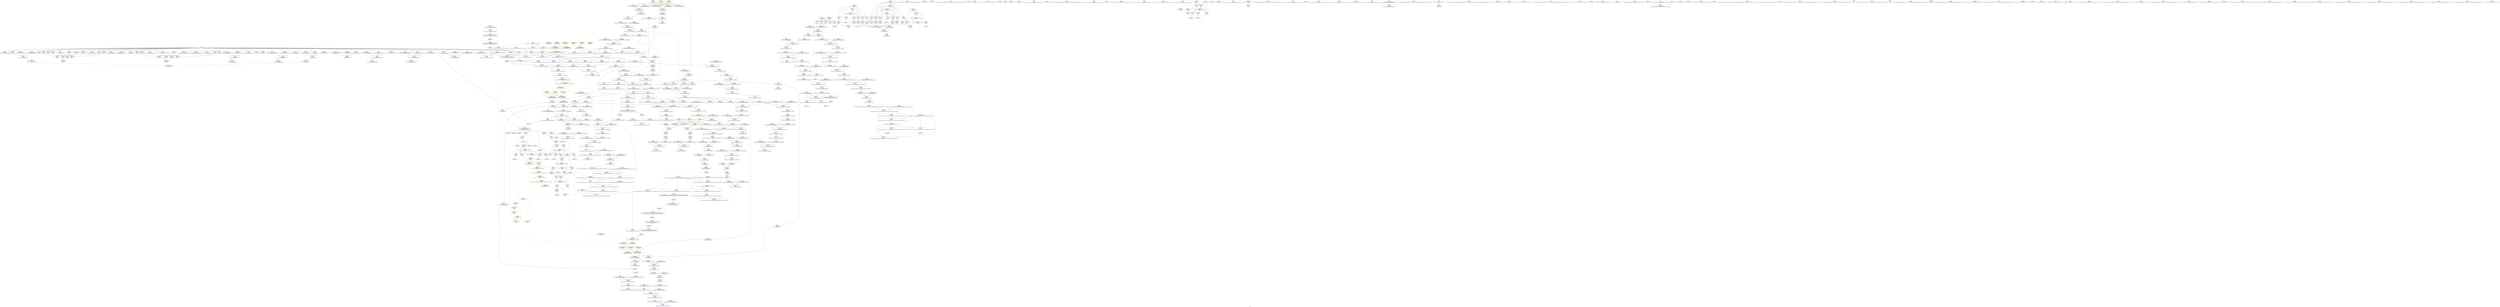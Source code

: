 digraph "SVFG" {
	label="SVFG";

	Node0x5559218324c0 [shape=record,color=grey,label="{NodeID: 0\nNullPtr|{|<s37>66}}"];
	Node0x5559218324c0 -> Node0x555921877aa0[style=solid];
	Node0x5559218324c0 -> Node0x555921877ba0[style=solid];
	Node0x5559218324c0 -> Node0x555921877c70[style=solid];
	Node0x5559218324c0 -> Node0x555921877d40[style=solid];
	Node0x5559218324c0 -> Node0x555921877e10[style=solid];
	Node0x5559218324c0 -> Node0x555921877ee0[style=solid];
	Node0x5559218324c0 -> Node0x555921877fb0[style=solid];
	Node0x5559218324c0 -> Node0x555921878080[style=solid];
	Node0x5559218324c0 -> Node0x555921878150[style=solid];
	Node0x5559218324c0 -> Node0x555921878220[style=solid];
	Node0x5559218324c0 -> Node0x5559218782f0[style=solid];
	Node0x5559218324c0 -> Node0x5559218783c0[style=solid];
	Node0x5559218324c0 -> Node0x555921878490[style=solid];
	Node0x5559218324c0 -> Node0x555921878560[style=solid];
	Node0x5559218324c0 -> Node0x555921878630[style=solid];
	Node0x5559218324c0 -> Node0x555921878700[style=solid];
	Node0x5559218324c0 -> Node0x5559218787d0[style=solid];
	Node0x5559218324c0 -> Node0x5559218788a0[style=solid];
	Node0x5559218324c0 -> Node0x555921878970[style=solid];
	Node0x5559218324c0 -> Node0x555921878a40[style=solid];
	Node0x5559218324c0 -> Node0x555921878b10[style=solid];
	Node0x5559218324c0 -> Node0x555921878be0[style=solid];
	Node0x5559218324c0 -> Node0x555921878cb0[style=solid];
	Node0x5559218324c0 -> Node0x555921878d80[style=solid];
	Node0x5559218324c0 -> Node0x555921878e50[style=solid];
	Node0x5559218324c0 -> Node0x555921878f20[style=solid];
	Node0x5559218324c0 -> Node0x555921872e00[style=solid];
	Node0x5559218324c0 -> Node0x555921872ed0[style=solid];
	Node0x5559218324c0 -> Node0x555921872fa0[style=solid];
	Node0x5559218324c0 -> Node0x555921873070[style=solid];
	Node0x5559218324c0 -> Node0x555921873140[style=solid];
	Node0x5559218324c0 -> Node0x55592187abf0[style=solid];
	Node0x5559218324c0 -> Node0x55592188d420[style=solid];
	Node0x5559218324c0 -> Node0x55592188d4f0[style=solid];
	Node0x5559218324c0 -> Node0x55592188d5c0[style=solid];
	Node0x5559218324c0 -> Node0x555921885940[style=solid];
	Node0x5559218324c0 -> Node0x555921887560[style=solid];
	Node0x5559218324c0:s37 -> Node0x55592191a950[style=solid,color=red];
	Node0x55592187c070 [shape=record,color=blue,label="{NodeID: 443\n268\<--264\n__n.addr\<--__n\n_ZNSt6vectorIxSaIxEEC2EmRKS0_\n}"];
	Node0x55592187c070 -> Node0x5559218821a0[style=dashed];
	Node0x55592187c070 -> Node0x555921882270[style=dashed];
	Node0x55592187f5c0 [shape=record,color=purple,label="{NodeID: 277\n599\<--594\n_M_impl\<--this1\n_ZNSt12_Vector_baseIxSaIxEE17_M_create_storageEm\n}"];
	Node0x55592191a700 [shape=record,color=black,label="{NodeID: 1218\n694 = PHI(687, )\n0th arg _ZN9__gnu_cxx13new_allocatorIxE8allocateEmPKv }"];
	Node0x55592191a700 -> Node0x55592188e1f0[style=solid];
	Node0x55592186ffe0 [shape=record,color=green,label="{NodeID: 111\n699\<--700\n__n.addr\<--__n.addr_field_insensitive\n_ZN9__gnu_cxx13new_allocatorIxE8allocateEmPKv\n}"];
	Node0x55592186ffe0 -> Node0x555921884970[style=solid];
	Node0x55592186ffe0 -> Node0x555921884a40[style=solid];
	Node0x55592186ffe0 -> Node0x55592188e2c0[style=solid];
	Node0x555921879330 [shape=record,color=red,label="{NodeID: 388\n794\<--786\n\<--__first.addr\n_ZNSt27__uninitialized_default_n_1ILb1EE18__uninit_default_nIPxmEET_S3_T0_\n|{<s0>72}}"];
	Node0x555921879330:s0 -> Node0x55592191cd50[style=solid,color=red];
	Node0x555921874690 [shape=record,color=black,label="{NodeID: 222\n507\<--506\n\<--this1\n_ZNSt6vectorIxSaIxEE21_M_default_initializeEm\n}"];
	Node0x555921874690 -> Node0x55592187e990[style=solid];
	Node0x555921874690 -> Node0x55592187ea60[style=solid];
	Node0x5559218e41b0 [shape=record,color=yellow,style=double,label="{NodeID: 1163\n24V_2 = CSCHI(MR_24V_1)\npts\{720 \}\nCS[]|{<s0>71}}"];
	Node0x5559218e41b0:s0 -> Node0x5559218e4050[style=dashed,color=blue];
	Node0x555921870a50 [shape=record,color=green,label="{NodeID: 56\n318\<--319\n_ZN9__gnu_cxx13new_allocatorIxED2Ev\<--_ZN9__gnu_cxx13new_allocatorIxED2Ev_field_insensitive\n}"];
	Node0x55592188eae0 [shape=record,color=blue,label="{NodeID: 499\n786\<--784\n__first.addr\<--__first\n_ZNSt27__uninitialized_default_n_1ILb1EE18__uninit_default_nIPxmEET_S3_T0_\n}"];
	Node0x55592188eae0 -> Node0x555921879330[style=dashed];
	Node0x555921882340 [shape=record,color=red,label="{NodeID: 333\n282\<--270\n\<--__a.addr\n_ZNSt6vectorIxSaIxEEC2EmRKS0_\n|{<s0>36}}"];
	Node0x555921882340:s0 -> Node0x55592191b350[style=solid,color=red];
	Node0x555921877ba0 [shape=record,color=black,label="{NodeID: 167\n133\<--3\n\<--dummyVal\n_Z5solvev\n}"];
	Node0x55592185a660 [shape=record,color=green,label="{NodeID: 1\n7\<--1\n__dso_handle\<--dummyObj\nGlob }"];
	Node0x55592187c140 [shape=record,color=blue,label="{NodeID: 444\n270\<--265\n__a.addr\<--__a\n_ZNSt6vectorIxSaIxEEC2EmRKS0_\n}"];
	Node0x55592187c140 -> Node0x555921882340[style=dashed];
	Node0x55592187f690 [shape=record,color=purple,label="{NodeID: 278\n600\<--594\n_M_start\<--this1\n_ZNSt12_Vector_baseIxSaIxEE17_M_create_storageEm\n}"];
	Node0x55592187f690 -> Node0x55592188d830[style=solid];
	Node0x55592191a810 [shape=record,color=black,label="{NodeID: 1219\n695 = PHI(688, )\n1st arg _ZN9__gnu_cxx13new_allocatorIxE8allocateEmPKv }"];
	Node0x55592191a810 -> Node0x55592188e2c0[style=solid];
	Node0x5559218700b0 [shape=record,color=green,label="{NodeID: 112\n701\<--702\n.addr\<--.addr_field_insensitive\n_ZN9__gnu_cxx13new_allocatorIxE8allocateEmPKv\n}"];
	Node0x5559218700b0 -> Node0x55592188e390[style=solid];
	Node0x555921879400 [shape=record,color=red,label="{NodeID: 389\n795\<--788\n\<--__n.addr\n_ZNSt27__uninitialized_default_n_1ILb1EE18__uninit_default_nIPxmEET_S3_T0_\n|{<s0>72}}"];
	Node0x555921879400:s0 -> Node0x55592191ce60[style=solid,color=red];
	Node0x555921874760 [shape=record,color=black,label="{NodeID: 223\n512\<--506\n\<--this1\n_ZNSt6vectorIxSaIxEE21_M_default_initializeEm\n|{<s0>55}}"];
	Node0x555921874760:s0 -> Node0x55592191a170[style=solid,color=red];
	Node0x5559218e4310 [shape=record,color=yellow,style=double,label="{NodeID: 1164\n24V_2 = CSCHI(MR_24V_1)\npts\{720 \}\nCS[]|{<s0>72}}"];
	Node0x5559218e4310:s0 -> Node0x5559218e41b0[style=dashed,color=blue];
	Node0x555921870b50 [shape=record,color=green,label="{NodeID: 57\n324\<--325\nthis.addr\<--this.addr_field_insensitive\n_ZNSt6vectorIxSaIxEEixEm\n}"];
	Node0x555921870b50 -> Node0x555921882680[style=solid];
	Node0x555921870b50 -> Node0x55592187c480[style=solid];
	Node0x55592188ebb0 [shape=record,color=blue,label="{NodeID: 500\n788\<--785\n__n.addr\<--__n\n_ZNSt27__uninitialized_default_n_1ILb1EE18__uninit_default_nIPxmEET_S3_T0_\n}"];
	Node0x55592188ebb0 -> Node0x555921879400[style=dashed];
	Node0x555921882410 [shape=record,color=red,label="{NodeID: 334\n301\<--272\nexn\<--exn.slot\n_ZNSt6vectorIxSaIxEEC2EmRKS0_\n}"];
	Node0x555921877c70 [shape=record,color=black,label="{NodeID: 168\n134\<--3\n\<--dummyVal\n_Z5solvev\n}"];
	Node0x555921877c70 -> Node0x55592187af60[style=solid];
	Node0x555921843cb0 [shape=record,color=green,label="{NodeID: 2\n8\<--1\n_ZSt3cin\<--dummyObj\nGlob }"];
	Node0x55592187c210 [shape=record,color=blue,label="{NodeID: 445\n272\<--292\nexn.slot\<--\n_ZNSt6vectorIxSaIxEEC2EmRKS0_\n}"];
	Node0x55592187c210 -> Node0x555921882410[style=dashed];
	Node0x55592187f760 [shape=record,color=purple,label="{NodeID: 279\n602\<--594\n_M_impl2\<--this1\n_ZNSt12_Vector_baseIxSaIxEE17_M_create_storageEm\n}"];
	Node0x55592191a950 [shape=record,color=black,label="{NodeID: 1220\n696 = PHI(3, )\n2nd arg _ZN9__gnu_cxx13new_allocatorIxE8allocateEmPKv }"];
	Node0x55592191a950 -> Node0x55592188e390[style=solid];
	Node0x555921870180 [shape=record,color=green,label="{NodeID: 113\n709\<--710\n_ZNK9__gnu_cxx13new_allocatorIxE8max_sizeEv\<--_ZNK9__gnu_cxx13new_allocatorIxE8max_sizeEv_field_insensitive\n}"];
	Node0x5559218794d0 [shape=record,color=red,label="{NodeID: 390\n814\<--805\n\<--__first.addr\n_ZSt6fill_nIPxmxET_S1_T0_RKT1_\n|{<s0>73}}"];
	Node0x5559218794d0:s0 -> Node0x5559219191d0[style=solid,color=red];
	Node0x555921874830 [shape=record,color=black,label="{NodeID: 224\n517\<--506\n\<--this1\n_ZNSt6vectorIxSaIxEE21_M_default_initializeEm\n}"];
	Node0x555921874830 -> Node0x55592187eb30[style=solid];
	Node0x555921874830 -> Node0x55592187ec00[style=solid];
	Node0x55592190e410 [shape=record,color=black,label="{NodeID: 1165\n76 = PHI()\n}"];
	Node0x555921870c20 [shape=record,color=green,label="{NodeID: 58\n326\<--327\n__n.addr\<--__n.addr_field_insensitive\n_ZNSt6vectorIxSaIxEEixEm\n}"];
	Node0x555921870c20 -> Node0x555921882750[style=solid];
	Node0x555921870c20 -> Node0x55592187c550[style=solid];
	Node0x55592188ec80 [shape=record,color=blue,label="{NodeID: 501\n790\<--164\nref.tmp\<--\n_ZNSt27__uninitialized_default_n_1ILb1EE18__uninit_default_nIPxmEET_S3_T0_\n|{<s0>72}}"];
	Node0x55592188ec80:s0 -> Node0x5559218d3f40[style=dashed,color=red];
	Node0x5559218824e0 [shape=record,color=red,label="{NodeID: 335\n302\<--274\nsel\<--ehselector.slot\n_ZNSt6vectorIxSaIxEEC2EmRKS0_\n}"];
	Node0x555921877d40 [shape=record,color=black,label="{NodeID: 169\n136\<--3\n\<--dummyVal\n_Z5solvev\n}"];
	Node0x555921877d40 -> Node0x55592187b030[style=solid];
	Node0x555921843d40 [shape=record,color=green,label="{NodeID: 3\n9\<--1\n_ZSt4cout\<--dummyObj\nGlob }"];
	Node0x55592187c2e0 [shape=record,color=blue,label="{NodeID: 446\n274\<--294\nehselector.slot\<--\n_ZNSt6vectorIxSaIxEEC2EmRKS0_\n}"];
	Node0x55592187c2e0 -> Node0x5559218824e0[style=dashed];
	Node0x55592187f830 [shape=record,color=purple,label="{NodeID: 280\n603\<--594\n_M_start3\<--this1\n_ZNSt12_Vector_baseIxSaIxEE17_M_create_storageEm\n}"];
	Node0x55592187f830 -> Node0x555921883fb0[style=solid];
	Node0x55592191aa90 [shape=record,color=black,label="{NodeID: 1221\n737 = PHI(510, )\n0th arg _ZSt27__uninitialized_default_n_aIPxmxET_S1_T0_RSaIT1_E }"];
	Node0x55592191aa90 -> Node0x55592188e530[style=solid];
	Node0x555921870280 [shape=record,color=green,label="{NodeID: 114\n714\<--715\n_ZSt17__throw_bad_allocv\<--_ZSt17__throw_bad_allocv_field_insensitive\n}"];
	Node0x5559218795a0 [shape=record,color=red,label="{NodeID: 391\n818\<--807\n\<--__n.addr\n_ZSt6fill_nIPxmxET_S1_T0_RKT1_\n|{<s0>74}}"];
	Node0x5559218795a0:s0 -> Node0x55592191de40[style=solid,color=red];
	Node0x555921874900 [shape=record,color=black,label="{NodeID: 225\n541\<--537\nsub.ptr.lhs.cast\<--\n_ZNSt12_Vector_baseIxSaIxEED2Ev\n}"];
	Node0x555921874900 -> Node0x555921886ae0[style=solid];
	Node0x55592190d8b0 [shape=record,color=black,label="{NodeID: 1166\n111 = PHI()\n}"];
	Node0x555921870cf0 [shape=record,color=green,label="{NodeID: 59\n340\<--341\nthis.addr\<--this.addr_field_insensitive\n_ZNSt6vectorIxSaIxEED2Ev\n}"];
	Node0x555921870cf0 -> Node0x5559218828f0[style=solid];
	Node0x555921870cf0 -> Node0x55592187c620[style=solid];
	Node0x55592188ed50 [shape=record,color=blue,label="{NodeID: 502\n805\<--802\n__first.addr\<--__first\n_ZSt6fill_nIPxmxET_S1_T0_RKT1_\n}"];
	Node0x55592188ed50 -> Node0x5559218794d0[style=dashed];
	Node0x5559218825b0 [shape=record,color=red,label="{NodeID: 336\n315\<--312\nthis1\<--this.addr\n_ZNSaIxED2Ev\n}"];
	Node0x5559218825b0 -> Node0x555921874010[style=solid];
	Node0x555921877e10 [shape=record,color=black,label="{NodeID: 170\n140\<--3\n\<--dummyVal\n_Z5solvev\n}"];
	Node0x555921843ff0 [shape=record,color=green,label="{NodeID: 4\n10\<--1\n.str\<--dummyObj\nGlob }"];
	Node0x5559218d4cd0 [shape=record,color=yellow,style=double,label="{NodeID: 945\n170V_1 = ENCHI(MR_170V_0)\npts\{791 \}\nFun[_ZSt10__fill_n_aIPxmxEN9__gnu_cxx11__enable_ifIXsr11__is_scalarIT1_EE7__valueET_E6__typeES4_T0_RKS3_]}"];
	Node0x5559218d4cd0 -> Node0x555921879dc0[style=dashed];
	Node0x555921885940 [shape=record,color=black,label="{NodeID: 779\n675 = PHI(670, 3, )\n}"];
	Node0x555921885940 -> Node0x55592187d0a0[style=solid];
	Node0x55592187c3b0 [shape=record,color=blue,label="{NodeID: 447\n312\<--311\nthis.addr\<--this\n_ZNSaIxED2Ev\n}"];
	Node0x55592187c3b0 -> Node0x5559218825b0[style=dashed];
	Node0x55592187f900 [shape=record,color=purple,label="{NodeID: 281\n605\<--594\n_M_impl4\<--this1\n_ZNSt12_Vector_baseIxSaIxEE17_M_create_storageEm\n}"];
	Node0x55592191abd0 [shape=record,color=black,label="{NodeID: 1222\n738 = PHI(511, )\n1st arg _ZSt27__uninitialized_default_n_aIPxmxET_S1_T0_RSaIT1_E }"];
	Node0x55592191abd0 -> Node0x55592188e600[style=solid];
	Node0x555921874e90 [shape=record,color=green,label="{NodeID: 115\n719\<--720\ncall2\<--call2_field_insensitive\n_ZN9__gnu_cxx13new_allocatorIxE8allocateEmPKv\n}"];
	Node0x555921874e90 -> Node0x55592187d310[style=solid];
	Node0x555921879670 [shape=record,color=red,label="{NodeID: 392\n819\<--809\n\<--__value.addr\n_ZSt6fill_nIPxmxET_S1_T0_RKT1_\n|{<s0>74}}"];
	Node0x555921879670:s0 -> Node0x55592191df50[style=solid,color=red];
	Node0x5559218749d0 [shape=record,color=black,label="{NodeID: 226\n542\<--540\nsub.ptr.rhs.cast\<--\n_ZNSt12_Vector_baseIxSaIxEED2Ev\n}"];
	Node0x5559218749d0 -> Node0x555921886ae0[style=solid];
	Node0x555921916780 [shape=record,color=black,label="{NodeID: 1167\n108 = PHI(321, )\n}"];
	Node0x555921870dc0 [shape=record,color=green,label="{NodeID: 60\n342\<--343\nexn.slot\<--exn.slot_field_insensitive\n_ZNSt6vectorIxSaIxEED2Ev\n}"];
	Node0x555921870dc0 -> Node0x5559218829c0[style=solid];
	Node0x555921870dc0 -> Node0x55592187c6f0[style=solid];
	Node0x55592188ee20 [shape=record,color=blue,label="{NodeID: 503\n807\<--803\n__n.addr\<--__n\n_ZSt6fill_nIPxmxET_S1_T0_RKT1_\n}"];
	Node0x55592188ee20 -> Node0x5559218795a0[style=dashed];
	Node0x555921882680 [shape=record,color=red,label="{NodeID: 337\n330\<--324\nthis1\<--this.addr\n_ZNSt6vectorIxSaIxEEixEm\n}"];
	Node0x555921882680 -> Node0x5559218740e0[style=solid];
	Node0x555921877ee0 [shape=record,color=black,label="{NodeID: 171\n141\<--3\n\<--dummyVal\n_Z5solvev\n}"];
	Node0x555921877ee0 -> Node0x55592187b100[style=solid];
	Node0x555921844080 [shape=record,color=green,label="{NodeID: 5\n12\<--1\n.str.1\<--dummyObj\nGlob }"];
	Node0x555921885ee0 [shape=record,color=grey,label="{NodeID: 780\n226 = Binary(225, 125, )\n}"];
	Node0x555921885ee0 -> Node0x55592187bd30[style=solid];
	Node0x55592187c480 [shape=record,color=blue,label="{NodeID: 448\n324\<--322\nthis.addr\<--this\n_ZNSt6vectorIxSaIxEEixEm\n}"];
	Node0x55592187c480 -> Node0x555921882680[style=dashed];
	Node0x55592187f9d0 [shape=record,color=purple,label="{NodeID: 282\n606\<--594\n_M_finish\<--this1\n_ZNSt12_Vector_baseIxSaIxEE17_M_create_storageEm\n}"];
	Node0x55592187f9d0 -> Node0x55592188d900[style=solid];
	Node0x55592191ad10 [shape=record,color=black,label="{NodeID: 1223\n739 = PHI(513, )\n2nd arg _ZSt27__uninitialized_default_n_aIPxmxET_S1_T0_RSaIT1_E }"];
	Node0x55592191ad10 -> Node0x55592188e6d0[style=solid];
	Node0x555921874f60 [shape=record,color=green,label="{NodeID: 116\n721\<--722\n_Znwm\<--_Znwm_field_insensitive\n}"];
	Node0x555921879740 [shape=record,color=red,label="{NodeID: 393\n851\<--828\n\<--__first.addr\n_ZSt10__fill_n_aIPxmxEN9__gnu_cxx11__enable_ifIXsr11__is_scalarIT1_EE7__valueET_E6__typeES4_T0_RKS3_\n}"];
	Node0x555921879740 -> Node0x55592188f3d0[style=solid];
	Node0x555921874aa0 [shape=record,color=black,label="{NodeID: 227\n573\<--572\n\<--this1\n_ZNSt12_Vector_baseIxSaIxEE12_Vector_implC2ERKS0_\n|{<s0>61}}"];
	Node0x555921874aa0:s0 -> Node0x555921919450[style=solid,color=red];
	Node0x555921916910 [shape=record,color=black,label="{NodeID: 1168\n114 = PHI(321, )\n}"];
	Node0x555921870e90 [shape=record,color=green,label="{NodeID: 61\n344\<--345\nehselector.slot\<--ehselector.slot_field_insensitive\n_ZNSt6vectorIxSaIxEED2Ev\n}"];
	Node0x555921870e90 -> Node0x55592187c7c0[style=solid];
	Node0x55592188eef0 [shape=record,color=blue,label="{NodeID: 504\n809\<--804\n__value.addr\<--__value\n_ZSt6fill_nIPxmxET_S1_T0_RKT1_\n}"];
	Node0x55592188eef0 -> Node0x555921879670[style=dashed];
	Node0x555921882750 [shape=record,color=red,label="{NodeID: 338\n335\<--326\n\<--__n.addr\n_ZNSt6vectorIxSaIxEEixEm\n}"];
	Node0x555921877fb0 [shape=record,color=black,label="{NodeID: 172\n143\<--3\n\<--dummyVal\n_Z5solvev\n}"];
	Node0x555921877fb0 -> Node0x55592187b1d0[style=solid];
	Node0x55592185aed0 [shape=record,color=green,label="{NodeID: 6\n15\<--1\n\<--dummyObj\nCan only get source location for instruction, argument, global var or function.}"];
	Node0x555921886060 [shape=record,color=grey,label="{NodeID: 781\n718 = Binary(717, 545, )\n}"];
	Node0x55592187c550 [shape=record,color=blue,label="{NodeID: 449\n326\<--323\n__n.addr\<--__n\n_ZNSt6vectorIxSaIxEEixEm\n}"];
	Node0x55592187c550 -> Node0x555921882750[style=dashed];
	Node0x55592187faa0 [shape=record,color=purple,label="{NodeID: 283\n608\<--594\n_M_impl5\<--this1\n_ZNSt12_Vector_baseIxSaIxEE17_M_create_storageEm\n}"];
	Node0x55592191ae50 [shape=record,color=black,label="{NodeID: 1224\n586 = PHI(472, )\n0th arg _ZNSt12_Vector_baseIxSaIxEE17_M_create_storageEm }"];
	Node0x55592191ae50 -> Node0x55592188d690[style=solid];
	Node0x555921875060 [shape=record,color=green,label="{NodeID: 117\n727\<--728\nthis.addr\<--this.addr_field_insensitive\n_ZNK9__gnu_cxx13new_allocatorIxE8max_sizeEv\n}"];
	Node0x555921875060 -> Node0x555921884b10[style=solid];
	Node0x555921875060 -> Node0x55592188e460[style=solid];
	Node0x555921879810 [shape=record,color=red,label="{NodeID: 394\n857\<--828\n\<--__first.addr\n_ZSt10__fill_n_aIPxmxEN9__gnu_cxx11__enable_ifIXsr11__is_scalarIT1_EE7__valueET_E6__typeES4_T0_RKS3_\n}"];
	Node0x555921879810 -> Node0x55592187ff80[style=solid];
	Node0x555921874b70 [shape=record,color=black,label="{NodeID: 228\n623\<--622\n\<--this1\n_ZNSt12_Vector_baseIxSaIxEE12_Vector_implD2Ev\n|{<s0>63}}"];
	Node0x555921874b70:s0 -> Node0x55592191d190[style=solid,color=red];
	Node0x555921916a10 [shape=record,color=black,label="{NodeID: 1169\n26 = PHI()\n}"];
	Node0x555921870f60 [shape=record,color=green,label="{NodeID: 62\n358\<--359\n_ZNSt12_Vector_baseIxSaIxEE19_M_get_Tp_allocatorEv\<--_ZNSt12_Vector_baseIxSaIxEE19_M_get_Tp_allocatorEv_field_insensitive\n}"];
	Node0x55592188efc0 [shape=record,color=blue,label="{NodeID: 505\n828\<--825\n__first.addr\<--__first\n_ZSt10__fill_n_aIPxmxEN9__gnu_cxx11__enable_ifIXsr11__is_scalarIT1_EE7__valueET_E6__typeES4_T0_RKS3_\n}"];
	Node0x55592188efc0 -> Node0x5559218c7ed0[style=dashed];
	Node0x555921882820 [shape=record,color=red,label="{NodeID: 339\n334\<--333\n\<--_M_start\n_ZNSt6vectorIxSaIxEEixEm\n}"];
	Node0x555921882820 -> Node0x555921880120[style=solid];
	Node0x555921878080 [shape=record,color=black,label="{NodeID: 173\n147\<--3\n\<--dummyVal\n_Z5solvev\n}"];
	Node0x55592185af60 [shape=record,color=green,label="{NodeID: 7\n99\<--1\n\<--dummyObj\nCan only get source location for instruction, argument, global var or function.}"];
	Node0x5559218861e0 [shape=record,color=grey,label="{NodeID: 782\n213 = Binary(212, 130, )\n}"];
	Node0x5559218861e0 -> Node0x55592187bb90[style=solid];
	Node0x55592187c620 [shape=record,color=blue,label="{NodeID: 450\n340\<--339\nthis.addr\<--this\n_ZNSt6vectorIxSaIxEED2Ev\n}"];
	Node0x55592187c620 -> Node0x5559218828f0[style=dashed];
	Node0x55592187fb70 [shape=record,color=purple,label="{NodeID: 284\n609\<--594\n_M_start6\<--this1\n_ZNSt12_Vector_baseIxSaIxEE17_M_create_storageEm\n}"];
	Node0x55592187fb70 -> Node0x555921884080[style=solid];
	Node0x55592191af90 [shape=record,color=black,label="{NodeID: 1225\n587 = PHI(478, )\n1st arg _ZNSt12_Vector_baseIxSaIxEE17_M_create_storageEm }"];
	Node0x55592191af90 -> Node0x55592188d760[style=solid];
	Node0x555921875130 [shape=record,color=green,label="{NodeID: 118\n740\<--741\n__first.addr\<--__first.addr_field_insensitive\n_ZSt27__uninitialized_default_n_aIPxmxET_S1_T0_RSaIT1_E\n}"];
	Node0x555921875130 -> Node0x555921884be0[style=solid];
	Node0x555921875130 -> Node0x55592188e530[style=solid];
	Node0x5559218798e0 [shape=record,color=red,label="{NodeID: 395\n861\<--828\n\<--__first.addr\n_ZSt10__fill_n_aIPxmxEN9__gnu_cxx11__enable_ifIXsr11__is_scalarIT1_EE7__valueET_E6__typeES4_T0_RKS3_\n}"];
	Node0x5559218798e0 -> Node0x55592187da60[style=solid];
	Node0x555921874c40 [shape=record,color=black,label="{NodeID: 229\n636\<--635\n\<--this1\n_ZNSaIxEC2ERKS_\n|{<s0>64}}"];
	Node0x555921874c40:s0 -> Node0x55592191cb30[style=solid,color=red];
	Node0x555921916ae0 [shape=record,color=black,label="{NodeID: 1170\n79 = PHI()\n}"];
	Node0x555921871060 [shape=record,color=green,label="{NodeID: 63\n361\<--362\n_ZSt8_DestroyIPxxEvT_S1_RSaIT0_E\<--_ZSt8_DestroyIPxxEvT_S1_RSaIT0_E_field_insensitive\n}"];
	Node0x55592188f090 [shape=record,color=blue,label="{NodeID: 506\n830\<--826\n__n.addr\<--__n\n_ZSt10__fill_n_aIPxmxEN9__gnu_cxx11__enable_ifIXsr11__is_scalarIT1_EE7__valueET_E6__typeES4_T0_RKS3_\n}"];
	Node0x55592188f090 -> Node0x5559218799b0[style=dashed];
	Node0x5559218828f0 [shape=record,color=red,label="{NodeID: 340\n347\<--340\nthis1\<--this.addr\n_ZNSt6vectorIxSaIxEED2Ev\n}"];
	Node0x5559218828f0 -> Node0x555921874280[style=solid];
	Node0x5559218828f0 -> Node0x555921874350[style=solid];
	Node0x5559218828f0 -> Node0x555921874420[style=solid];
	Node0x5559218828f0 -> Node0x5559218744f0[style=solid];
	Node0x5559218828f0 -> Node0x5559218745c0[style=solid];
	Node0x555921878150 [shape=record,color=black,label="{NodeID: 174\n148\<--3\n\<--dummyVal\n_Z5solvev\n}"];
	Node0x555921878150 -> Node0x55592187b2a0[style=solid];
	Node0x55592185b020 [shape=record,color=green,label="{NodeID: 8\n125\<--1\n\<--dummyObj\nCan only get source location for instruction, argument, global var or function.}"];
	Node0x555921886360 [shape=record,color=grey,label="{NodeID: 783\n231 = Binary(230, 125, )\n}"];
	Node0x555921886360 -> Node0x55592187be00[style=solid];
	Node0x55592187c6f0 [shape=record,color=blue,label="{NodeID: 451\n342\<--367\nexn.slot\<--\n_ZNSt6vectorIxSaIxEED2Ev\n}"];
	Node0x55592187c6f0 -> Node0x5559218829c0[style=dashed];
	Node0x55592187fc40 [shape=record,color=purple,label="{NodeID: 285\n613\<--594\n_M_impl7\<--this1\n_ZNSt12_Vector_baseIxSaIxEE17_M_create_storageEm\n}"];
	Node0x55592191b0d0 [shape=record,color=black,label="{NodeID: 1226\n456 = PHI(280, )\n0th arg _ZNSt12_Vector_baseIxSaIxEEC2EmRKS0_ }"];
	Node0x55592191b0d0 -> Node0x55592187cca0[style=solid];
	Node0x555921875200 [shape=record,color=green,label="{NodeID: 119\n742\<--743\n__n.addr\<--__n.addr_field_insensitive\n_ZSt27__uninitialized_default_n_aIPxmxET_S1_T0_RSaIT1_E\n}"];
	Node0x555921875200 -> Node0x555921878ff0[style=solid];
	Node0x555921875200 -> Node0x55592188e600[style=solid];
	Node0x5559218799b0 [shape=record,color=red,label="{NodeID: 396\n844\<--830\n\<--__n.addr\n_ZSt10__fill_n_aIPxmxEN9__gnu_cxx11__enable_ifIXsr11__is_scalarIT1_EE7__valueET_E6__typeES4_T0_RKS3_\n}"];
	Node0x5559218799b0 -> Node0x55592188f300[style=solid];
	Node0x555921874d10 [shape=record,color=black,label="{NodeID: 230\n638\<--637\n\<--\n_ZNSaIxEC2ERKS_\n|{<s0>64}}"];
	Node0x555921874d10:s0 -> Node0x55592191cc40[style=solid,color=red];
	Node0x555921916bb0 [shape=record,color=black,label="{NodeID: 1171\n670 = PHI(677, )\n}"];
	Node0x555921916bb0 -> Node0x555921885940[style=solid];
	Node0x555921871160 [shape=record,color=green,label="{NodeID: 64\n376\<--377\n__clang_call_terminate\<--__clang_call_terminate_field_insensitive\n}"];
	Node0x55592188f160 [shape=record,color=blue,label="{NodeID: 507\n832\<--827\n__value.addr\<--__value\n_ZSt10__fill_n_aIPxmxEN9__gnu_cxx11__enable_ifIXsr11__is_scalarIT1_EE7__valueET_E6__typeES4_T0_RKS3_\n}"];
	Node0x55592188f160 -> Node0x555921879a80[style=dashed];
	Node0x5559218829c0 [shape=record,color=red,label="{NodeID: 341\n374\<--342\nexn\<--exn.slot\n_ZNSt6vectorIxSaIxEED2Ev\n|{<s0>44}}"];
	Node0x5559218829c0:s0 -> Node0x55592191b770[style=solid,color=red];
	Node0x555921878220 [shape=record,color=black,label="{NodeID: 175\n150\<--3\n\<--dummyVal\n_Z5solvev\n}"];
	Node0x555921878220 -> Node0x55592187b370[style=solid];
	Node0x55592185b0e0 [shape=record,color=green,label="{NodeID: 9\n130\<--1\n\<--dummyObj\nCan only get source location for instruction, argument, global var or function.}"];
	Node0x5559218864e0 [shape=record,color=grey,label="{NodeID: 784\n420 = Binary(419, 130, )\n}"];
	Node0x5559218864e0 -> Node0x55592187ca30[style=solid];
	Node0x55592187c7c0 [shape=record,color=blue,label="{NodeID: 452\n344\<--369\nehselector.slot\<--\n_ZNSt6vectorIxSaIxEED2Ev\n}"];
	Node0x55592187fd10 [shape=record,color=purple,label="{NodeID: 286\n614\<--594\n_M_end_of_storage\<--this1\n_ZNSt12_Vector_baseIxSaIxEE17_M_create_storageEm\n}"];
	Node0x55592187fd10 -> Node0x55592188d9d0[style=solid];
	Node0x55592191b210 [shape=record,color=black,label="{NodeID: 1227\n457 = PHI(281, )\n1st arg _ZNSt12_Vector_baseIxSaIxEEC2EmRKS0_ }"];
	Node0x55592191b210 -> Node0x55592187cd70[style=solid];
	Node0x5559218752d0 [shape=record,color=green,label="{NodeID: 120\n744\<--745\n.addr\<--.addr_field_insensitive\n_ZSt27__uninitialized_default_n_aIPxmxET_S1_T0_RSaIT1_E\n}"];
	Node0x5559218752d0 -> Node0x55592188e6d0[style=solid];
	Node0x555921879a80 [shape=record,color=red,label="{NodeID: 397\n841\<--832\n\<--__value.addr\n_ZSt10__fill_n_aIPxmxEN9__gnu_cxx11__enable_ifIXsr11__is_scalarIT1_EE7__valueET_E6__typeES4_T0_RKS3_\n}"];
	Node0x555921879a80 -> Node0x555921879dc0[style=solid];
	Node0x55592187d010 [shape=record,color=black,label="{NodeID: 231\n668\<--667\n\<--_M_impl\n_ZNSt12_Vector_baseIxSaIxEE11_M_allocateEm\n|{<s0>65}}"];
	Node0x55592187d010:s0 -> Node0x55592191bbf0[style=solid,color=red];
	Node0x555921916d50 [shape=record,color=black,label="{NodeID: 1172\n115 = PHI()\n}"];
	Node0x555921871260 [shape=record,color=green,label="{NodeID: 65\n379\<--380\nmain\<--main_field_insensitive\n}"];
	Node0x55592188f230 [shape=record,color=blue,label="{NodeID: 508\n834\<--842\n__tmp\<--\n_ZSt10__fill_n_aIPxmxEN9__gnu_cxx11__enable_ifIXsr11__is_scalarIT1_EE7__valueET_E6__typeES4_T0_RKS3_\n}"];
	Node0x55592188f230 -> Node0x555921879b50[style=dashed];
	Node0x555921882a90 [shape=record,color=red,label="{NodeID: 342\n351\<--350\n\<--_M_start\n_ZNSt6vectorIxSaIxEED2Ev\n|{<s0>41}}"];
	Node0x555921882a90:s0 -> Node0x55592191b8c0[style=solid,color=red];
	Node0x5559218782f0 [shape=record,color=black,label="{NodeID: 176\n154\<--3\n\<--dummyVal\n_Z5solvev\n}"];
	Node0x55592185b1a0 [shape=record,color=green,label="{NodeID: 10\n164\<--1\n\<--dummyObj\nCan only get source location for instruction, argument, global var or function.}"];
	Node0x555921886660 [shape=record,color=grey,label="{NodeID: 785\n221 = Binary(220, 219, )\n}"];
	Node0x555921886660 -> Node0x55592187bc60[style=solid];
	Node0x55592187c890 [shape=record,color=blue,label="{NodeID: 453\n382\<--99\nretval\<--\nmain\n}"];
	Node0x55592187fde0 [shape=record,color=purple,label="{NodeID: 287\n667\<--663\n_M_impl\<--this1\n_ZNSt12_Vector_baseIxSaIxEE11_M_allocateEm\n}"];
	Node0x55592187fde0 -> Node0x55592187d010[style=solid];
	Node0x55592191b350 [shape=record,color=black,label="{NodeID: 1228\n458 = PHI(282, )\n2nd arg _ZNSt12_Vector_baseIxSaIxEEC2EmRKS0_ }"];
	Node0x55592191b350 -> Node0x55592187ce40[style=solid];
	Node0x5559218753a0 [shape=record,color=green,label="{NodeID: 121\n752\<--753\n_ZSt25__uninitialized_default_nIPxmET_S1_T0_\<--_ZSt25__uninitialized_default_nIPxmET_S1_T0__field_insensitive\n}"];
	Node0x555921879b50 [shape=record,color=red,label="{NodeID: 398\n850\<--834\n\<--__tmp\n_ZSt10__fill_n_aIPxmxEN9__gnu_cxx11__enable_ifIXsr11__is_scalarIT1_EE7__valueET_E6__typeES4_T0_RKS3_\n}"];
	Node0x555921879b50 -> Node0x55592188f3d0[style=solid];
	Node0x55592187d0a0 [shape=record,color=black,label="{NodeID: 232\n654\<--675\n_ZNSt12_Vector_baseIxSaIxEE11_M_allocateEm_ret\<--cond\n_ZNSt12_Vector_baseIxSaIxEE11_M_allocateEm\n|{<s0>62}}"];
	Node0x55592187d0a0:s0 -> Node0x555921918310[style=solid,color=blue];
	Node0x555921916e20 [shape=record,color=black,label="{NodeID: 1173\n118 = PHI(321, )\n}"];
	Node0x555921871360 [shape=record,color=green,label="{NodeID: 66\n382\<--383\nretval\<--retval_field_insensitive\nmain\n}"];
	Node0x555921871360 -> Node0x55592187c890[style=solid];
	Node0x55592188f300 [shape=record,color=blue,label="{NodeID: 509\n836\<--844\n__niter\<--\n_ZSt10__fill_n_aIPxmxEN9__gnu_cxx11__enable_ifIXsr11__is_scalarIT1_EE7__valueET_E6__typeES4_T0_RKS3_\n}"];
	Node0x55592188f300 -> Node0x5559218c83d0[style=dashed];
	Node0x555921882b60 [shape=record,color=red,label="{NodeID: 343\n355\<--354\n\<--_M_finish\n_ZNSt6vectorIxSaIxEED2Ev\n|{<s0>41}}"];
	Node0x555921882b60:s0 -> Node0x55592191b9d0[style=solid,color=red];
	Node0x5559218783c0 [shape=record,color=black,label="{NodeID: 177\n155\<--3\n\<--dummyVal\n_Z5solvev\n}"];
	Node0x5559218783c0 -> Node0x55592187b440[style=solid];
	Node0x55592185b2a0 [shape=record,color=green,label="{NodeID: 11\n167\<--1\n\<--dummyObj\nCan only get source location for instruction, argument, global var or function.}"];
	Node0x5559218867e0 [shape=record,color=grey,label="{NodeID: 786\n403 = Binary(402, 130, )\n}"];
	Node0x55592187c960 [shape=record,color=blue,label="{NodeID: 454\n386\<--99\n_t\<--\nmain\n}"];
	Node0x55592187c960 -> Node0x5559218c88d0[style=dashed];
	Node0x55592187feb0 [shape=record,color=purple,label="{NodeID: 288\n761\<--760\n_M_impl\<--this1\n_ZNSt12_Vector_baseIxSaIxEE19_M_get_Tp_allocatorEv\n}"];
	Node0x55592187feb0 -> Node0x55592187d650[style=solid];
	Node0x55592191b490 [shape=record,color=black,label="{NodeID: 1229\n618 = PHI(473, 549, 557, )\n0th arg _ZNSt12_Vector_baseIxSaIxEE12_Vector_implD2Ev }"];
	Node0x55592191b490 -> Node0x55592188daa0[style=solid];
	Node0x5559218754a0 [shape=record,color=green,label="{NodeID: 122\n757\<--758\nthis.addr\<--this.addr_field_insensitive\n_ZNSt12_Vector_baseIxSaIxEE19_M_get_Tp_allocatorEv\n}"];
	Node0x5559218754a0 -> Node0x5559218790c0[style=solid];
	Node0x5559218754a0 -> Node0x55592188e7a0[style=solid];
	Node0x5559218c1880 [shape=record,color=yellow,style=double,label="{NodeID: 897\n24V_1 = ENCHI(MR_24V_0)\npts\{720 \}\nFun[_ZSt27__uninitialized_default_n_aIPxmxET_S1_T0_RSaIT1_E]|{<s0>70}}"];
	Node0x5559218c1880:s0 -> Node0x5559218d4700[style=dashed,color=red];
	Node0x555921879c20 [shape=record,color=red,label="{NodeID: 399\n847\<--836\n\<--__niter\n_ZSt10__fill_n_aIPxmxEN9__gnu_cxx11__enable_ifIXsr11__is_scalarIT1_EE7__valueET_E6__typeES4_T0_RKS3_\n}"];
	Node0x555921879c20 -> Node0x555921887ce0[style=solid];
	Node0x55592187d170 [shape=record,color=black,label="{NodeID: 233\n687\<--686\n\<--\n_ZNSt16allocator_traitsISaIxEE8allocateERS0_m\n|{<s0>66}}"];
	Node0x55592187d170:s0 -> Node0x55592191a700[style=solid,color=red];
	Node0x555921916f90 [shape=record,color=black,label="{NodeID: 1174\n119 = PHI()\n}"];
	Node0x555921871430 [shape=record,color=green,label="{NodeID: 67\n384\<--385\nT\<--T_field_insensitive\nmain\n}"];
	Node0x555921871430 -> Node0x555921882c30[style=solid];
	Node0x55592188f3d0 [shape=record,color=blue,label="{NodeID: 510\n851\<--850\n\<--\n_ZSt10__fill_n_aIPxmxEN9__gnu_cxx11__enable_ifIXsr11__is_scalarIT1_EE7__valueET_E6__typeES4_T0_RKS3_\n}"];
	Node0x55592188f3d0 -> Node0x5559218c79d0[style=dashed];
	Node0x555921882c30 [shape=record,color=red,label="{NodeID: 344\n395\<--384\n\<--T\nmain\n}"];
	Node0x555921882c30 -> Node0x5559218876e0[style=solid];
	Node0x555921878490 [shape=record,color=black,label="{NodeID: 178\n157\<--3\n\<--dummyVal\n_Z5solvev\n}"];
	Node0x555921878490 -> Node0x55592187b510[style=solid];
	Node0x55592185b3a0 [shape=record,color=green,label="{NodeID: 12\n545\<--1\n\<--dummyObj\nCan only get source location for instruction, argument, global var or function.}"];
	Node0x555921886960 [shape=record,color=grey,label="{NodeID: 787\n855 = Binary(854, 125, )\n}"];
	Node0x555921886960 -> Node0x55592188f4a0[style=solid];
	Node0x55592187ca30 [shape=record,color=blue,label="{NodeID: 455\n386\<--420\n_t\<--inc\nmain\n}"];
	Node0x55592187ca30 -> Node0x5559218c88d0[style=dashed];
	Node0x55592187ff80 [shape=record,color=purple,label="{NodeID: 289\n858\<--857\nincdec.ptr\<--\n_ZSt10__fill_n_aIPxmxEN9__gnu_cxx11__enable_ifIXsr11__is_scalarIT1_EE7__valueET_E6__typeES4_T0_RKS3_\n}"];
	Node0x55592187ff80 -> Node0x55592188f570[style=solid];
	Node0x55592191b770 [shape=record,color=black,label="{NodeID: 1230\n897 = PHI(374, 560, )\n0th arg __clang_call_terminate }"];
	Node0x555921875570 [shape=record,color=green,label="{NodeID: 123\n767\<--768\n__first.addr\<--__first.addr_field_insensitive\n_ZSt25__uninitialized_default_nIPxmET_S1_T0_\n}"];
	Node0x555921875570 -> Node0x555921879190[style=solid];
	Node0x555921875570 -> Node0x55592188e870[style=solid];
	Node0x555921879cf0 [shape=record,color=red,label="{NodeID: 400\n854\<--836\n\<--__niter\n_ZSt10__fill_n_aIPxmxEN9__gnu_cxx11__enable_ifIXsr11__is_scalarIT1_EE7__valueET_E6__typeES4_T0_RKS3_\n}"];
	Node0x555921879cf0 -> Node0x555921886960[style=solid];
	Node0x55592187d240 [shape=record,color=black,label="{NodeID: 234\n677\<--689\n_ZNSt16allocator_traitsISaIxEE8allocateERS0_m_ret\<--call\n_ZNSt16allocator_traitsISaIxEE8allocateERS0_m\n|{<s0>65}}"];
	Node0x55592187d240:s0 -> Node0x555921916bb0[style=solid,color=blue];
	Node0x555921917060 [shape=record,color=black,label="{NodeID: 1175\n122 = PHI(321, )\n}"];
	Node0x555921917060 -> Node0x555921881b20[style=solid];
	Node0x555921917060 -> Node0x55592187adc0[style=solid];
	Node0x555921871500 [shape=record,color=green,label="{NodeID: 68\n386\<--387\n_t\<--_t_field_insensitive\nmain\n}"];
	Node0x555921871500 -> Node0x555921882d00[style=solid];
	Node0x555921871500 -> Node0x555921882dd0[style=solid];
	Node0x555921871500 -> Node0x555921882ea0[style=solid];
	Node0x555921871500 -> Node0x55592187c960[style=solid];
	Node0x555921871500 -> Node0x55592187ca30[style=solid];
	Node0x5559218cced0 [shape=record,color=yellow,style=double,label="{NodeID: 843\n4V_1 = ENCHI(MR_4V_0)\npts\{45 \}\nFun[_Z5solvev]}"];
	Node0x5559218cced0 -> Node0x5559218802c0[style=dashed];
	Node0x5559218cced0 -> Node0x555921880390[style=dashed];
	Node0x5559218cced0 -> Node0x555921880460[style=dashed];
	Node0x5559218cced0 -> Node0x555921880530[style=dashed];
	Node0x5559218cced0 -> Node0x555921880600[style=dashed];
	Node0x55592188f4a0 [shape=record,color=blue,label="{NodeID: 511\n836\<--855\n__niter\<--dec\n_ZSt10__fill_n_aIPxmxEN9__gnu_cxx11__enable_ifIXsr11__is_scalarIT1_EE7__valueET_E6__typeES4_T0_RKS3_\n}"];
	Node0x55592188f4a0 -> Node0x5559218c83d0[style=dashed];
	Node0x555921882d00 [shape=record,color=red,label="{NodeID: 345\n394\<--386\n\<--_t\nmain\n}"];
	Node0x555921882d00 -> Node0x5559218876e0[style=solid];
	Node0x555921878560 [shape=record,color=black,label="{NodeID: 179\n245\<--3\nlpad.val\<--dummyVal\n_Z5solvev\n}"];
	Node0x55592185b4a0 [shape=record,color=green,label="{NodeID: 13\n732\<--1\n\<--dummyObj\nCan only get source location for instruction, argument, global var or function.}"];
	Node0x555921886ae0 [shape=record,color=grey,label="{NodeID: 788\n543 = Binary(541, 542, )\n}"];
	Node0x555921886ae0 -> Node0x555921886c60[style=solid];
	Node0x55592187cb00 [shape=record,color=blue,label="{NodeID: 456\n443\<--442\nthis.addr\<--this\n_ZN9__gnu_cxx13new_allocatorIxEC2Ev\n}"];
	Node0x55592187cb00 -> Node0x555921882f70[style=dashed];
	Node0x555921880050 [shape=record,color=purple,label="{NodeID: 290\n887\<--883\n_M_impl\<--this1\n_ZNSt12_Vector_baseIxSaIxEE13_M_deallocateEPxm\n}"];
	Node0x555921880050 -> Node0x55592187dc00[style=solid];
	Node0x55592191b8c0 [shape=record,color=black,label="{NodeID: 1231\n952 = PHI(351, )\n0th arg _ZSt8_DestroyIPxxEvT_S1_RSaIT0_E }"];
	Node0x55592191b8c0 -> Node0x55592188fe60[style=solid];
	Node0x555921875640 [shape=record,color=green,label="{NodeID: 124\n769\<--770\n__n.addr\<--__n.addr_field_insensitive\n_ZSt25__uninitialized_default_nIPxmET_S1_T0_\n}"];
	Node0x555921875640 -> Node0x555921879260[style=solid];
	Node0x555921875640 -> Node0x55592188e940[style=solid];
	Node0x555921879dc0 [shape=record,color=red,label="{NodeID: 401\n842\<--841\n\<--\n_ZSt10__fill_n_aIPxmxEN9__gnu_cxx11__enable_ifIXsr11__is_scalarIT1_EE7__valueET_E6__typeES4_T0_RKS3_\n}"];
	Node0x555921879dc0 -> Node0x55592188f230[style=solid];
	Node0x55592187d310 [shape=record,color=black,label="{NodeID: 235\n723\<--719\n\<--call2\n_ZN9__gnu_cxx13new_allocatorIxE8allocateEmPKv\n}"];
	Node0x55592187d310 -> Node0x55592187d3e0[style=solid];
	Node0x555921917260 [shape=record,color=black,label="{NodeID: 1176\n184 = PHI(321, )\n}"];
	Node0x555921917260 -> Node0x555921881bf0[style=solid];
	Node0x5559218715d0 [shape=record,color=green,label="{NodeID: 69\n390\<--391\n_ZNSirsERi\<--_ZNSirsERi_field_insensitive\n}"];
	Node0x5559218cd9f0 [shape=record,color=yellow,style=double,label="{NodeID: 844\n6V_1 = ENCHI(MR_6V_0)\npts\{47 \}\nFun[_Z5solvev]}"];
	Node0x5559218cd9f0 -> Node0x5559218806d0[style=dashed];
	Node0x55592188f570 [shape=record,color=blue,label="{NodeID: 512\n828\<--858\n__first.addr\<--incdec.ptr\n_ZSt10__fill_n_aIPxmxEN9__gnu_cxx11__enable_ifIXsr11__is_scalarIT1_EE7__valueET_E6__typeES4_T0_RKS3_\n}"];
	Node0x55592188f570 -> Node0x5559218c7ed0[style=dashed];
	Node0x555921882dd0 [shape=record,color=red,label="{NodeID: 346\n402\<--386\n\<--_t\nmain\n}"];
	Node0x555921882dd0 -> Node0x5559218867e0[style=solid];
	Node0x555921878630 [shape=record,color=black,label="{NodeID: 180\n246\<--3\nlpad.val55\<--dummyVal\n_Z5solvev\n}"];
	Node0x55592185b5a0 [shape=record,color=green,label="{NodeID: 14\n776\<--1\n\<--dummyObj\nCan only get source location for instruction, argument, global var or function.}"];
	Node0x555921886c60 [shape=record,color=grey,label="{NodeID: 789\n544 = Binary(543, 545, )\n|{<s0>57}}"];
	Node0x555921886c60:s0 -> Node0x55592191d8f0[style=solid,color=red];
	Node0x55592187cbd0 [shape=record,color=blue,label="{NodeID: 457\n450\<--449\nthis.addr\<--this\n_ZN9__gnu_cxx13new_allocatorIxED2Ev\n}"];
	Node0x55592187cbd0 -> Node0x555921883040[style=dashed];
	Node0x555921880120 [shape=record,color=purple,label="{NodeID: 291\n336\<--334\nadd.ptr\<--\n_ZNSt6vectorIxSaIxEEixEm\n}"];
	Node0x555921880120 -> Node0x5559218741b0[style=solid];
	Node0x55592191b9d0 [shape=record,color=black,label="{NodeID: 1232\n953 = PHI(355, )\n1st arg _ZSt8_DestroyIPxxEvT_S1_RSaIT0_E }"];
	Node0x55592191b9d0 -> Node0x55592188ff30[style=solid];
	Node0x555921875710 [shape=record,color=green,label="{NodeID: 125\n771\<--772\n__assignable\<--__assignable_field_insensitive\n_ZSt25__uninitialized_default_nIPxmET_S1_T0_\n}"];
	Node0x555921875710 -> Node0x55592188ea10[style=solid];
	Node0x555921879e90 [shape=record,color=red,label="{NodeID: 402\n868\<--865\n\<--__it.addr\n_ZSt12__niter_baseIPxET_S1_\n}"];
	Node0x555921879e90 -> Node0x55592187db30[style=solid];
	Node0x55592187d3e0 [shape=record,color=black,label="{NodeID: 236\n693\<--723\n_ZN9__gnu_cxx13new_allocatorIxE8allocateEmPKv_ret\<--\n_ZN9__gnu_cxx13new_allocatorIxE8allocateEmPKv\n|{<s0>66}}"];
	Node0x55592187d3e0:s0 -> Node0x555921918450[style=solid,color=blue];
	Node0x555921917370 [shape=record,color=black,label="{NodeID: 1177\n191 = PHI(321, )\n}"];
	Node0x555921917370 -> Node0x555921881cc0[style=solid];
	Node0x5559218716d0 [shape=record,color=green,label="{NodeID: 70\n400\<--401\n_ZStlsISt11char_traitsIcEERSt13basic_ostreamIcT_ES5_PKc\<--_ZStlsISt11char_traitsIcEERSt13basic_ostreamIcT_ES5_PKc_field_insensitive\n}"];
	Node0x5559218cdad0 [shape=record,color=yellow,style=double,label="{NodeID: 845\n8V_1 = ENCHI(MR_8V_0)\npts\{53 \}\nFun[_Z5solvev]}"];
	Node0x5559218cdad0 -> Node0x55592187af60[style=dashed];
	Node0x5559218cdad0 -> Node0x55592187b100[style=dashed];
	Node0x5559218cdad0 -> Node0x55592187b2a0[style=dashed];
	Node0x5559218cdad0 -> Node0x55592187b440[style=dashed];
	Node0x55592188f640 [shape=record,color=blue,label="{NodeID: 513\n865\<--864\n__it.addr\<--__it\n_ZSt12__niter_baseIPxET_S1_\n}"];
	Node0x55592188f640 -> Node0x555921879e90[style=dashed];
	Node0x555921882ea0 [shape=record,color=red,label="{NodeID: 347\n419\<--386\n\<--_t\nmain\n}"];
	Node0x555921882ea0 -> Node0x5559218864e0[style=solid];
	Node0x555921878700 [shape=record,color=black,label="{NodeID: 181\n291\<--3\n\<--dummyVal\n_ZNSt6vectorIxSaIxEEC2EmRKS0_\n}"];
	Node0x55592186d580 [shape=record,color=green,label="{NodeID: 15\n4\<--6\n_ZStL8__ioinit\<--_ZStL8__ioinit_field_insensitive\nGlob }"];
	Node0x55592186d580 -> Node0x55592187de70[style=solid];
	Node0x555921886de0 [shape=record,color=grey,label="{NodeID: 790\n124 = Binary(123, 125, )\n}"];
	Node0x555921886de0 -> Node0x55592187adc0[style=solid];
	Node0x55592187cca0 [shape=record,color=blue,label="{NodeID: 458\n459\<--456\nthis.addr\<--this\n_ZNSt12_Vector_baseIxSaIxEEC2EmRKS0_\n}"];
	Node0x55592187cca0 -> Node0x555921883110[style=dashed];
	Node0x5559218801f0 [shape=record,color=purple,label="{NodeID: 292\n612\<--610\nadd.ptr\<--\n_ZNSt12_Vector_baseIxSaIxEE17_M_create_storageEm\n}"];
	Node0x5559218801f0 -> Node0x55592188d9d0[style=solid];
	Node0x55592191bae0 [shape=record,color=black,label="{NodeID: 1233\n954 = PHI(357, )\n2nd arg _ZSt8_DestroyIPxxEvT_S1_RSaIT0_E }"];
	Node0x55592191bae0 -> Node0x555921890000[style=solid];
	Node0x5559218757e0 [shape=record,color=green,label="{NodeID: 126\n780\<--781\n_ZNSt27__uninitialized_default_n_1ILb1EE18__uninit_default_nIPxmEET_S3_T0_\<--_ZNSt27__uninitialized_default_n_1ILb1EE18__uninit_default_nIPxmEET_S3_T0__field_insensitive\n}"];
	Node0x555921879f60 [shape=record,color=red,label="{NodeID: 403\n883\<--874\nthis1\<--this.addr\n_ZNSt12_Vector_baseIxSaIxEE13_M_deallocateEPxm\n}"];
	Node0x555921879f60 -> Node0x555921880050[style=solid];
	Node0x55592187d4b0 [shape=record,color=black,label="{NodeID: 237\n725\<--732\n_ZNK9__gnu_cxx13new_allocatorIxE8max_sizeEv_ret\<--\n_ZNK9__gnu_cxx13new_allocatorIxE8max_sizeEv\n|{<s0>67}}"];
	Node0x55592187d4b0:s0 -> Node0x555921918590[style=solid,color=blue];
	Node0x555921917480 [shape=record,color=black,label="{NodeID: 1178\n197 = PHI(321, )\n}"];
	Node0x555921917480 -> Node0x555921881d90[style=solid];
	Node0x5559218717d0 [shape=record,color=green,label="{NodeID: 71\n405\<--406\n_ZNSolsEi\<--_ZNSolsEi_field_insensitive\n}"];
	Node0x5559218cdbb0 [shape=record,color=yellow,style=double,label="{NodeID: 846\n10V_1 = ENCHI(MR_10V_0)\npts\{55 \}\nFun[_Z5solvev]}"];
	Node0x5559218cdbb0 -> Node0x55592187b030[style=dashed];
	Node0x5559218cdbb0 -> Node0x55592187b1d0[style=dashed];
	Node0x5559218cdbb0 -> Node0x55592187b370[style=dashed];
	Node0x5559218cdbb0 -> Node0x55592187b510[style=dashed];
	Node0x55592188f710 [shape=record,color=blue,label="{NodeID: 514\n874\<--871\nthis.addr\<--this\n_ZNSt12_Vector_baseIxSaIxEE13_M_deallocateEPxm\n}"];
	Node0x55592188f710 -> Node0x555921879f60[style=dashed];
	Node0x555921882f70 [shape=record,color=red,label="{NodeID: 348\n446\<--443\nthis1\<--this.addr\n_ZN9__gnu_cxx13new_allocatorIxEC2Ev\n}"];
	Node0x5559218787d0 [shape=record,color=black,label="{NodeID: 182\n292\<--3\n\<--dummyVal\n_ZNSt6vectorIxSaIxEEC2EmRKS0_\n}"];
	Node0x5559218787d0 -> Node0x55592187c210[style=solid];
	Node0x55592186d680 [shape=record,color=green,label="{NodeID: 16\n14\<--18\nllvm.global_ctors\<--llvm.global_ctors_field_insensitive\nGlob }"];
	Node0x55592186d680 -> Node0x55592187e0e0[style=solid];
	Node0x55592186d680 -> Node0x55592187e1e0[style=solid];
	Node0x55592186d680 -> Node0x55592187e2e0[style=solid];
	Node0x5559218d57e0 [shape=record,color=yellow,style=double,label="{NodeID: 957\n64V_1 = ENCHI(MR_64V_0)\npts\{343 \}\nFun[_ZNSt6vectorIxSaIxEED2Ev]}"];
	Node0x5559218d57e0 -> Node0x55592187c6f0[style=dashed];
	Node0x555921886f60 [shape=record,color=grey,label="{NodeID: 791\n129 = Binary(128, 130, )\n}"];
	Node0x555921886f60 -> Node0x55592187ae90[style=solid];
	Node0x55592187cd70 [shape=record,color=blue,label="{NodeID: 459\n461\<--457\n__n.addr\<--__n\n_ZNSt12_Vector_baseIxSaIxEEC2EmRKS0_\n}"];
	Node0x55592187cd70 -> Node0x5559218831e0[style=dashed];
	Node0x5559218802c0 [shape=record,color=red,label="{NodeID: 293\n80\<--44\n\<--N\n_Z5solvev\n|{<s0>6}}"];
	Node0x5559218802c0:s0 -> Node0x555921919df0[style=solid,color=red];
	Node0x55592191bbf0 [shape=record,color=black,label="{NodeID: 1234\n678 = PHI(668, )\n0th arg _ZNSt16allocator_traitsISaIxEE8allocateERS0_m }"];
	Node0x55592191bbf0 -> Node0x55592188e050[style=solid];
	Node0x5559218758e0 [shape=record,color=green,label="{NodeID: 127\n786\<--787\n__first.addr\<--__first.addr_field_insensitive\n_ZNSt27__uninitialized_default_n_1ILb1EE18__uninit_default_nIPxmEET_S3_T0_\n}"];
	Node0x5559218758e0 -> Node0x555921879330[style=solid];
	Node0x5559218758e0 -> Node0x55592188eae0[style=solid];
	Node0x55592187a030 [shape=record,color=red,label="{NodeID: 404\n884\<--876\n\<--__p.addr\n_ZNSt12_Vector_baseIxSaIxEE13_M_deallocateEPxm\n}"];
	Node0x55592187a030 -> Node0x555921887560[style=solid];
	Node0x55592187d580 [shape=record,color=black,label="{NodeID: 238\n736\<--751\n_ZSt27__uninitialized_default_n_aIPxmxET_S1_T0_RSaIT1_E_ret\<--call\n_ZSt27__uninitialized_default_n_aIPxmxET_S1_T0_RSaIT1_E\n|{<s0>56}}"];
	Node0x55592187d580:s0 -> Node0x5559219181d0[style=solid,color=blue];
	Node0x555921917590 [shape=record,color=black,label="{NodeID: 1179\n204 = PHI(321, )\n}"];
	Node0x555921917590 -> Node0x555921881e60[style=solid];
	Node0x5559218718d0 [shape=record,color=green,label="{NodeID: 72\n411\<--412\n_ZNSolsEx\<--_ZNSolsEx_field_insensitive\n}"];
	Node0x55592188f7e0 [shape=record,color=blue,label="{NodeID: 515\n876\<--872\n__p.addr\<--__p\n_ZNSt12_Vector_baseIxSaIxEE13_M_deallocateEPxm\n}"];
	Node0x55592188f7e0 -> Node0x55592187a030[style=dashed];
	Node0x55592188f7e0 -> Node0x55592187a100[style=dashed];
	Node0x555921883040 [shape=record,color=red,label="{NodeID: 349\n453\<--450\nthis1\<--this.addr\n_ZN9__gnu_cxx13new_allocatorIxED2Ev\n}"];
	Node0x5559218788a0 [shape=record,color=black,label="{NodeID: 183\n294\<--3\n\<--dummyVal\n_ZNSt6vectorIxSaIxEEC2EmRKS0_\n}"];
	Node0x5559218788a0 -> Node0x55592187c2e0[style=solid];
	Node0x55592186d780 [shape=record,color=green,label="{NodeID: 17\n19\<--20\n__cxx_global_var_init\<--__cxx_global_var_init_field_insensitive\n}"];
	Node0x5559218d58c0 [shape=record,color=yellow,style=double,label="{NodeID: 958\n66V_1 = ENCHI(MR_66V_0)\npts\{345 \}\nFun[_ZNSt6vectorIxSaIxEED2Ev]}"];
	Node0x5559218d58c0 -> Node0x55592187c7c0[style=dashed];
	Node0x5559218870e0 [shape=record,color=grey,label="{NodeID: 792\n166 = Binary(165, 167, )\n}"];
	Node0x5559218870e0 -> Node0x55592187b6b0[style=solid];
	Node0x55592187ce40 [shape=record,color=blue,label="{NodeID: 460\n463\<--458\n__a.addr\<--__a\n_ZNSt12_Vector_baseIxSaIxEEC2EmRKS0_\n}"];
	Node0x55592187ce40 -> Node0x5559218832b0[style=dashed];
	Node0x555921880390 [shape=record,color=red,label="{NodeID: 294\n90\<--44\n\<--N\n_Z5solvev\n|{<s0>9}}"];
	Node0x555921880390:s0 -> Node0x555921919df0[style=solid,color=red];
	Node0x55592191bd00 [shape=record,color=black,label="{NodeID: 1235\n679 = PHI(669, )\n1st arg _ZNSt16allocator_traitsISaIxEE8allocateERS0_m }"];
	Node0x55592191bd00 -> Node0x55592188e120[style=solid];
	Node0x5559218759b0 [shape=record,color=green,label="{NodeID: 128\n788\<--789\n__n.addr\<--__n.addr_field_insensitive\n_ZNSt27__uninitialized_default_n_1ILb1EE18__uninit_default_nIPxmEET_S3_T0_\n}"];
	Node0x5559218759b0 -> Node0x555921879400[style=solid];
	Node0x5559218759b0 -> Node0x55592188ebb0[style=solid];
	Node0x55592187a100 [shape=record,color=red,label="{NodeID: 405\n889\<--876\n\<--__p.addr\n_ZNSt12_Vector_baseIxSaIxEE13_M_deallocateEPxm\n|{<s0>75}}"];
	Node0x55592187a100:s0 -> Node0x55592191e170[style=solid,color=red];
	Node0x55592187d650 [shape=record,color=black,label="{NodeID: 239\n762\<--761\n\<--_M_impl\n_ZNSt12_Vector_baseIxSaIxEE19_M_get_Tp_allocatorEv\n}"];
	Node0x55592187d650 -> Node0x55592187d720[style=solid];
	Node0x5559219176d0 [shape=record,color=black,label="{NodeID: 1180\n224 = PHI(321, )\n}"];
	Node0x5559219176d0 -> Node0x555921881f30[style=solid];
	Node0x5559219176d0 -> Node0x55592187bd30[style=solid];
	Node0x5559218719d0 [shape=record,color=green,label="{NodeID: 73\n414\<--415\n_ZSt4endlIcSt11char_traitsIcEERSt13basic_ostreamIT_T0_ES6_\<--_ZSt4endlIcSt11char_traitsIcEERSt13basic_ostreamIT_T0_ES6__field_insensitive\n}"];
	Node0x55592188f8b0 [shape=record,color=blue,label="{NodeID: 516\n878\<--873\n__n.addr\<--__n\n_ZNSt12_Vector_baseIxSaIxEE13_M_deallocateEPxm\n}"];
	Node0x55592188f8b0 -> Node0x55592187a1d0[style=dashed];
	Node0x555921883110 [shape=record,color=red,label="{NodeID: 350\n472\<--459\nthis1\<--this.addr\n_ZNSt12_Vector_baseIxSaIxEEC2EmRKS0_\n|{|<s1>53}}"];
	Node0x555921883110 -> Node0x55592187e8c0[style=solid];
	Node0x555921883110:s1 -> Node0x55592191ae50[style=solid,color=red];
	Node0x555921878970 [shape=record,color=black,label="{NodeID: 184\n303\<--3\nlpad.val\<--dummyVal\n_ZNSt6vectorIxSaIxEEC2EmRKS0_\n}"];
	Node0x55592186d880 [shape=record,color=green,label="{NodeID: 18\n23\<--24\n_ZNSt8ios_base4InitC1Ev\<--_ZNSt8ios_base4InitC1Ev_field_insensitive\n}"];
	Node0x5559218d59a0 [shape=record,color=yellow,style=double,label="{NodeID: 959\n49V_1 = ENCHI(MR_49V_0)\npts\{490000 570000 610000 \}\nFun[_ZNSt6vectorIxSaIxEED2Ev]|{|<s1>42|<s2>43}}"];
	Node0x5559218d59a0 -> Node0x555921882a90[style=dashed];
	Node0x5559218d59a0:s1 -> Node0x5559218d6170[style=dashed,color=red];
	Node0x5559218d59a0:s2 -> Node0x5559218d6170[style=dashed,color=red];
	Node0x555921887260 [shape=record,color=grey,label="{NodeID: 793\n711 = cmp(707, 708, )\n}"];
	Node0x55592187cf10 [shape=record,color=blue,label="{NodeID: 461\n465\<--484\nexn.slot\<--\n_ZNSt12_Vector_baseIxSaIxEEC2EmRKS0_\n}"];
	Node0x55592187cf10 -> Node0x555921883380[style=dashed];
	Node0x555921880460 [shape=record,color=red,label="{NodeID: 295\n94\<--44\n\<--N\n_Z5solvev\n|{<s0>12}}"];
	Node0x555921880460:s0 -> Node0x555921919df0[style=solid,color=red];
	Node0x55592191be10 [shape=record,color=black,label="{NodeID: 1236\n322 = PHI(48, 56, 60, 56, 48, 56, 60, 60, 48, )\n0th arg _ZNSt6vectorIxSaIxEEixEm }"];
	Node0x55592191be10 -> Node0x55592187c480[style=solid];
	Node0x555921875a80 [shape=record,color=green,label="{NodeID: 129\n790\<--791\nref.tmp\<--ref.tmp_field_insensitive\n_ZNSt27__uninitialized_default_n_1ILb1EE18__uninit_default_nIPxmEET_S3_T0_\n|{|<s1>72}}"];
	Node0x555921875a80 -> Node0x55592188ec80[style=solid];
	Node0x555921875a80:s1 -> Node0x55592191cf70[style=solid,color=red];
	Node0x55592187a1d0 [shape=record,color=red,label="{NodeID: 406\n890\<--878\n\<--__n.addr\n_ZNSt12_Vector_baseIxSaIxEE13_M_deallocateEPxm\n|{<s0>75}}"];
	Node0x55592187a1d0:s0 -> Node0x55592191e280[style=solid,color=red];
	Node0x55592187d720 [shape=record,color=black,label="{NodeID: 240\n755\<--762\n_ZNSt12_Vector_baseIxSaIxEE19_M_get_Tp_allocatorEv_ret\<--\n_ZNSt12_Vector_baseIxSaIxEE19_M_get_Tp_allocatorEv\n|{<s0>40|<s1>55}}"];
	Node0x55592187d720:s0 -> Node0x555921917ef0[style=solid,color=blue];
	Node0x55592187d720:s1 -> Node0x555921918090[style=solid,color=blue];
	Node0x5559219178a0 [shape=record,color=black,label="{NodeID: 1181\n389 = PHI()\n}"];
	Node0x555921871ad0 [shape=record,color=green,label="{NodeID: 74\n416\<--417\n_ZNSolsEPFRSoS_E\<--_ZNSolsEPFRSoS_E_field_insensitive\n}"];
	Node0x55592188f980 [shape=record,color=blue,label="{NodeID: 517\n912\<--909\n__a.addr\<--__a\n_ZNSt16allocator_traitsISaIxEE10deallocateERS0_Pxm\n}"];
	Node0x55592188f980 -> Node0x55592187a2a0[style=dashed];
	Node0x5559218831e0 [shape=record,color=red,label="{NodeID: 351\n478\<--461\n\<--__n.addr\n_ZNSt12_Vector_baseIxSaIxEEC2EmRKS0_\n|{<s0>53}}"];
	Node0x5559218831e0:s0 -> Node0x55592191af90[style=solid,color=red];
	Node0x555921878a40 [shape=record,color=black,label="{NodeID: 185\n304\<--3\nlpad.val2\<--dummyVal\n_ZNSt6vectorIxSaIxEEC2EmRKS0_\n}"];
	Node0x55592186d980 [shape=record,color=green,label="{NodeID: 19\n29\<--30\n__cxa_atexit\<--__cxa_atexit_field_insensitive\n}"];
	Node0x5559218d5ae0 [shape=record,color=yellow,style=double,label="{NodeID: 960\n51V_1 = ENCHI(MR_51V_0)\npts\{490001 570001 610001 \}\nFun[_ZNSt6vectorIxSaIxEED2Ev]}"];
	Node0x5559218d5ae0 -> Node0x555921882b60[style=dashed];
	Node0x5559218873e0 [shape=record,color=grey,label="{NodeID: 794\n217 = cmp(216, 125, )\n}"];
	Node0x55592188ccd0 [shape=record,color=blue,label="{NodeID: 462\n467\<--486\nehselector.slot\<--\n_ZNSt12_Vector_baseIxSaIxEEC2EmRKS0_\n}"];
	Node0x55592188ccd0 -> Node0x555921883450[style=dashed];
	Node0x555921880530 [shape=record,color=red,label="{NodeID: 296\n103\<--44\n\<--N\n_Z5solvev\n}"];
	Node0x555921880530 -> Node0x555921887b60[style=solid];
	Node0x55592191c5d0 [shape=record,color=black,label="{NodeID: 1237\n323 = PHI(107, 113, 117, 121, 183, 190, 196, 203, 223, )\n1st arg _ZNSt6vectorIxSaIxEEixEm }"];
	Node0x55592191c5d0 -> Node0x55592187c550[style=solid];
	Node0x555921875b50 [shape=record,color=green,label="{NodeID: 130\n798\<--799\n_ZSt6fill_nIPxmxET_S1_T0_RKT1_\<--_ZSt6fill_nIPxmxET_S1_T0_RKT1__field_insensitive\n}"];
	Node0x55592187a2a0 [shape=record,color=red,label="{NodeID: 407\n921\<--912\n\<--__a.addr\n_ZNSt16allocator_traitsISaIxEE10deallocateERS0_Pxm\n}"];
	Node0x55592187a2a0 -> Node0x55592187dcd0[style=solid];
	Node0x55592187d7f0 [shape=record,color=black,label="{NodeID: 241\n764\<--779\n_ZSt25__uninitialized_default_nIPxmET_S1_T0__ret\<--call\n_ZSt25__uninitialized_default_nIPxmET_S1_T0_\n|{<s0>70}}"];
	Node0x55592187d7f0:s0 -> Node0x5559219186d0[style=solid,color=blue];
	Node0x555921917970 [shape=record,color=black,label="{NodeID: 1182\n399 = PHI()\n}"];
	Node0x555921871bd0 [shape=record,color=green,label="{NodeID: 75\n443\<--444\nthis.addr\<--this.addr_field_insensitive\n_ZN9__gnu_cxx13new_allocatorIxEC2Ev\n}"];
	Node0x555921871bd0 -> Node0x555921882f70[style=solid];
	Node0x555921871bd0 -> Node0x55592187cb00[style=solid];
	Node0x55592188fa50 [shape=record,color=blue,label="{NodeID: 518\n914\<--910\n__p.addr\<--__p\n_ZNSt16allocator_traitsISaIxEE10deallocateERS0_Pxm\n}"];
	Node0x55592188fa50 -> Node0x55592187a370[style=dashed];
	Node0x5559218832b0 [shape=record,color=red,label="{NodeID: 352\n474\<--463\n\<--__a.addr\n_ZNSt12_Vector_baseIxSaIxEEC2EmRKS0_\n|{<s0>52}}"];
	Node0x5559218832b0:s0 -> Node0x55592191a5f0[style=solid,color=red];
	Node0x555921878b10 [shape=record,color=black,label="{NodeID: 186\n366\<--3\n\<--dummyVal\n_ZNSt6vectorIxSaIxEED2Ev\n}"];
	Node0x55592186da80 [shape=record,color=green,label="{NodeID: 20\n28\<--34\n_ZNSt8ios_base4InitD1Ev\<--_ZNSt8ios_base4InitD1Ev_field_insensitive\n}"];
	Node0x55592186da80 -> Node0x555921873210[style=solid];
	Node0x5559218d5c20 [shape=record,color=yellow,style=double,label="{NodeID: 961\n53V_1 = ENCHI(MR_53V_0)\npts\{490002 570002 610002 \}\nFun[_ZNSt6vectorIxSaIxEED2Ev]|{<s0>42|<s1>43}}"];
	Node0x5559218d5c20:s0 -> Node0x5559218d6030[style=dashed,color=red];
	Node0x5559218d5c20:s1 -> Node0x5559218d6030[style=dashed,color=red];
	Node0x555921887560 [shape=record,color=grey,label="{NodeID: 795\n885 = cmp(884, 3, )\n}"];
	Node0x55592188cda0 [shape=record,color=blue,label="{NodeID: 463\n500\<--498\nthis.addr\<--this\n_ZNSt6vectorIxSaIxEE21_M_default_initializeEm\n}"];
	Node0x55592188cda0 -> Node0x555921883520[style=dashed];
	Node0x555921880600 [shape=record,color=red,label="{NodeID: 297\n179\<--44\n\<--N\n_Z5solvev\n}"];
	Node0x555921880600 -> Node0x555921888160[style=solid];
	Node0x55592191c910 [shape=record,color=black,label="{NodeID: 1238\n784 = PHI(777, )\n0th arg _ZNSt27__uninitialized_default_n_1ILb1EE18__uninit_default_nIPxmEET_S3_T0_ }"];
	Node0x55592191c910 -> Node0x55592188eae0[style=solid];
	Node0x555921875c50 [shape=record,color=green,label="{NodeID: 131\n805\<--806\n__first.addr\<--__first.addr_field_insensitive\n_ZSt6fill_nIPxmxET_S1_T0_RKT1_\n}"];
	Node0x555921875c50 -> Node0x5559218794d0[style=solid];
	Node0x555921875c50 -> Node0x55592188ed50[style=solid];
	Node0x55592187a370 [shape=record,color=red,label="{NodeID: 408\n923\<--914\n\<--__p.addr\n_ZNSt16allocator_traitsISaIxEE10deallocateERS0_Pxm\n|{<s0>78}}"];
	Node0x55592187a370:s0 -> Node0x555921918f50[style=solid,color=red];
	Node0x55592187d8c0 [shape=record,color=black,label="{NodeID: 242\n783\<--797\n_ZNSt27__uninitialized_default_n_1ILb1EE18__uninit_default_nIPxmEET_S3_T0__ret\<--call\n_ZNSt27__uninitialized_default_n_1ILb1EE18__uninit_default_nIPxmEET_S3_T0_\n|{<s0>71}}"];
	Node0x55592187d8c0:s0 -> Node0x555921918810[style=solid,color=blue];
	Node0x555921917a40 [shape=record,color=black,label="{NodeID: 1183\n404 = PHI()\n}"];
	Node0x555921871ca0 [shape=record,color=green,label="{NodeID: 76\n450\<--451\nthis.addr\<--this.addr_field_insensitive\n_ZN9__gnu_cxx13new_allocatorIxED2Ev\n}"];
	Node0x555921871ca0 -> Node0x555921883040[style=solid];
	Node0x555921871ca0 -> Node0x55592187cbd0[style=solid];
	Node0x55592188fb20 [shape=record,color=blue,label="{NodeID: 519\n916\<--911\n__n.addr\<--__n\n_ZNSt16allocator_traitsISaIxEE10deallocateERS0_Pxm\n}"];
	Node0x55592188fb20 -> Node0x55592187a440[style=dashed];
	Node0x555921883380 [shape=record,color=red,label="{NodeID: 353\n492\<--465\nexn\<--exn.slot\n_ZNSt12_Vector_baseIxSaIxEEC2EmRKS0_\n}"];
	Node0x555921878be0 [shape=record,color=black,label="{NodeID: 187\n367\<--3\n\<--dummyVal\n_ZNSt6vectorIxSaIxEED2Ev\n}"];
	Node0x555921878be0 -> Node0x55592187c6f0[style=solid];
	Node0x55592186db80 [shape=record,color=green,label="{NodeID: 21\n41\<--42\n_Z5solvev\<--_Z5solvev_field_insensitive\n}"];
	Node0x5559218876e0 [shape=record,color=grey,label="{NodeID: 796\n396 = cmp(394, 395, )\n}"];
	Node0x55592188ce70 [shape=record,color=blue,label="{NodeID: 464\n502\<--499\n__n.addr\<--__n\n_ZNSt6vectorIxSaIxEE21_M_default_initializeEm\n}"];
	Node0x55592188ce70 -> Node0x5559218835f0[style=dashed];
	Node0x5559218806d0 [shape=record,color=red,label="{NodeID: 298\n165\<--46\n\<--K\n_Z5solvev\n}"];
	Node0x5559218806d0 -> Node0x5559218870e0[style=solid];
	Node0x55592191ca20 [shape=record,color=black,label="{NodeID: 1239\n785 = PHI(778, )\n1st arg _ZNSt27__uninitialized_default_n_1ILb1EE18__uninit_default_nIPxmEET_S3_T0_ }"];
	Node0x55592191ca20 -> Node0x55592188ebb0[style=solid];
	Node0x555921875d20 [shape=record,color=green,label="{NodeID: 132\n807\<--808\n__n.addr\<--__n.addr_field_insensitive\n_ZSt6fill_nIPxmxET_S1_T0_RKT1_\n}"];
	Node0x555921875d20 -> Node0x5559218795a0[style=solid];
	Node0x555921875d20 -> Node0x55592188ee20[style=solid];
	Node0x55592187a440 [shape=record,color=red,label="{NodeID: 409\n924\<--916\n\<--__n.addr\n_ZNSt16allocator_traitsISaIxEE10deallocateERS0_Pxm\n|{<s0>78}}"];
	Node0x55592187a440:s0 -> Node0x555921919090[style=solid,color=red];
	Node0x55592187d990 [shape=record,color=black,label="{NodeID: 243\n801\<--820\n_ZSt6fill_nIPxmxET_S1_T0_RKT1__ret\<--call1\n_ZSt6fill_nIPxmxET_S1_T0_RKT1_\n|{<s0>72}}"];
	Node0x55592187d990:s0 -> Node0x555921918950[style=solid,color=blue];
	Node0x555921917b10 [shape=record,color=black,label="{NodeID: 1184\n408 = PHI()\n}"];
	Node0x555921871d70 [shape=record,color=green,label="{NodeID: 77\n459\<--460\nthis.addr\<--this.addr_field_insensitive\n_ZNSt12_Vector_baseIxSaIxEEC2EmRKS0_\n}"];
	Node0x555921871d70 -> Node0x555921883110[style=solid];
	Node0x555921871d70 -> Node0x55592187cca0[style=solid];
	Node0x55592188fbf0 [shape=record,color=blue,label="{NodeID: 520\n933\<--930\nthis.addr\<--this\n_ZN9__gnu_cxx13new_allocatorIxE10deallocateEPxm\n}"];
	Node0x55592188fbf0 -> Node0x55592187a510[style=dashed];
	Node0x555921883450 [shape=record,color=red,label="{NodeID: 354\n493\<--467\nsel\<--ehselector.slot\n_ZNSt12_Vector_baseIxSaIxEEC2EmRKS0_\n}"];
	Node0x555921878cb0 [shape=record,color=black,label="{NodeID: 188\n369\<--3\n\<--dummyVal\n_ZNSt6vectorIxSaIxEED2Ev\n}"];
	Node0x555921878cb0 -> Node0x55592187c7c0[style=solid];
	Node0x55592186dc80 [shape=record,color=green,label="{NodeID: 22\n44\<--45\nN\<--N_field_insensitive\n_Z5solvev\n}"];
	Node0x55592186dc80 -> Node0x5559218802c0[style=solid];
	Node0x55592186dc80 -> Node0x555921880390[style=solid];
	Node0x55592186dc80 -> Node0x555921880460[style=solid];
	Node0x55592186dc80 -> Node0x555921880530[style=solid];
	Node0x55592186dc80 -> Node0x555921880600[style=solid];
	Node0x5559218d5e70 [shape=record,color=yellow,style=double,label="{NodeID: 963\n107V_1 = ENCHI(MR_107V_0)\npts\{527 \}\nFun[_ZNSt12_Vector_baseIxSaIxEED2Ev]}"];
	Node0x5559218d5e70 -> Node0x55592188d0e0[style=dashed];
	Node0x555921887860 [shape=record,color=grey,label="{NodeID: 797\n200 = cmp(198, 199, )\n}"];
	Node0x55592188cf40 [shape=record,color=blue,label="{NodeID: 465\n519\<--514\n_M_finish\<--call2\n_ZNSt6vectorIxSaIxEE21_M_default_initializeEm\n|{<s0>37}}"];
	Node0x55592188cf40:s0 -> Node0x5559218e3770[style=dashed,color=blue];
	Node0x5559218807a0 [shape=record,color=red,label="{NodeID: 299\n243\<--52\nexn\<--exn.slot\n_Z5solvev\n}"];
	Node0x55592191cb30 [shape=record,color=black,label="{NodeID: 1240\n644 = PHI(636, )\n0th arg _ZN9__gnu_cxx13new_allocatorIxEC2ERKS1_ }"];
	Node0x55592191cb30 -> Node0x55592188dd10[style=solid];
	Node0x555921875df0 [shape=record,color=green,label="{NodeID: 133\n809\<--810\n__value.addr\<--__value.addr_field_insensitive\n_ZSt6fill_nIPxmxET_S1_T0_RKT1_\n}"];
	Node0x555921875df0 -> Node0x555921879670[style=solid];
	Node0x555921875df0 -> Node0x55592188eef0[style=solid];
	Node0x55592187a510 [shape=record,color=red,label="{NodeID: 410\n942\<--933\nthis1\<--this.addr\n_ZN9__gnu_cxx13new_allocatorIxE10deallocateEPxm\n}"];
	Node0x55592187da60 [shape=record,color=black,label="{NodeID: 244\n824\<--861\n_ZSt10__fill_n_aIPxmxEN9__gnu_cxx11__enable_ifIXsr11__is_scalarIT1_EE7__valueET_E6__typeES4_T0_RKS3__ret\<--\n_ZSt10__fill_n_aIPxmxEN9__gnu_cxx11__enable_ifIXsr11__is_scalarIT1_EE7__valueET_E6__typeES4_T0_RKS3_\n|{<s0>74}}"];
	Node0x55592187da60:s0 -> Node0x555921918bd0[style=solid,color=blue];
	Node0x555921917be0 [shape=record,color=black,label="{NodeID: 1185\n409 = PHI(43, )\n}"];
	Node0x555921871e40 [shape=record,color=green,label="{NodeID: 78\n461\<--462\n__n.addr\<--__n.addr_field_insensitive\n_ZNSt12_Vector_baseIxSaIxEEC2EmRKS0_\n}"];
	Node0x555921871e40 -> Node0x5559218831e0[style=solid];
	Node0x555921871e40 -> Node0x55592187cd70[style=solid];
	Node0x5559218ce1d0 [shape=record,color=yellow,style=double,label="{NodeID: 853\n24V_1 = ENCHI(MR_24V_0)\npts\{720 \}\nFun[_Z5solvev]|{<s0>6}}"];
	Node0x5559218ce1d0:s0 -> Node0x5559218cfbb0[style=dashed,color=red];
	Node0x55592188fcc0 [shape=record,color=blue,label="{NodeID: 521\n935\<--931\n__p.addr\<--__p\n_ZN9__gnu_cxx13new_allocatorIxE10deallocateEPxm\n}"];
	Node0x55592188fcc0 -> Node0x55592187a5e0[style=dashed];
	Node0x555921883520 [shape=record,color=red,label="{NodeID: 355\n506\<--500\nthis1\<--this.addr\n_ZNSt6vectorIxSaIxEE21_M_default_initializeEm\n}"];
	Node0x555921883520 -> Node0x555921874690[style=solid];
	Node0x555921883520 -> Node0x555921874760[style=solid];
	Node0x555921883520 -> Node0x555921874830[style=solid];
	Node0x555921878d80 [shape=record,color=black,label="{NodeID: 189\n483\<--3\n\<--dummyVal\n_ZNSt12_Vector_baseIxSaIxEEC2EmRKS0_\n}"];
	Node0x55592186dd50 [shape=record,color=green,label="{NodeID: 23\n46\<--47\nK\<--K_field_insensitive\n_Z5solvev\n}"];
	Node0x55592186dd50 -> Node0x5559218806d0[style=solid];
	Node0x5559218d5f50 [shape=record,color=yellow,style=double,label="{NodeID: 964\n109V_1 = ENCHI(MR_109V_0)\npts\{529 \}\nFun[_ZNSt12_Vector_baseIxSaIxEED2Ev]}"];
	Node0x5559218d5f50 -> Node0x55592188d1b0[style=dashed];
	Node0x5559218879e0 [shape=record,color=grey,label="{NodeID: 798\n665 = cmp(664, 164, )\n}"];
	Node0x55592188d010 [shape=record,color=blue,label="{NodeID: 466\n524\<--523\nthis.addr\<--this\n_ZNSt12_Vector_baseIxSaIxEED2Ev\n}"];
	Node0x55592188d010 -> Node0x555921883790[style=dashed];
	Node0x555921880870 [shape=record,color=red,label="{NodeID: 300\n244\<--54\nsel\<--ehselector.slot\n_Z5solvev\n}"];
	Node0x55592191cc40 [shape=record,color=black,label="{NodeID: 1241\n645 = PHI(638, )\n1st arg _ZN9__gnu_cxx13new_allocatorIxEC2ERKS1_ }"];
	Node0x55592191cc40 -> Node0x55592188dde0[style=solid];
	Node0x555921875ec0 [shape=record,color=green,label="{NodeID: 134\n816\<--817\n_ZSt12__niter_baseIPxET_S1_\<--_ZSt12__niter_baseIPxET_S1__field_insensitive\n}"];
	Node0x5559218d29f0 [shape=record,color=yellow,style=double,label="{NodeID: 909\n92V_1 = ENCHI(MR_92V_0)\npts\{466 \}\nFun[_ZNSt12_Vector_baseIxSaIxEEC2EmRKS0_]}"];
	Node0x5559218d29f0 -> Node0x55592187cf10[style=dashed];
	Node0x55592187a5e0 [shape=record,color=red,label="{NodeID: 411\n943\<--935\n\<--__p.addr\n_ZN9__gnu_cxx13new_allocatorIxE10deallocateEPxm\n}"];
	Node0x55592187a5e0 -> Node0x55592187dda0[style=solid];
	Node0x55592187db30 [shape=record,color=black,label="{NodeID: 245\n863\<--868\n_ZSt12__niter_baseIPxET_S1__ret\<--\n_ZSt12__niter_baseIPxET_S1_\n|{<s0>73}}"];
	Node0x55592187db30:s0 -> Node0x555921918a90[style=solid,color=blue];
	Node0x555921917d50 [shape=record,color=black,label="{NodeID: 1186\n410 = PHI()\n}"];
	Node0x555921871f10 [shape=record,color=green,label="{NodeID: 79\n463\<--464\n__a.addr\<--__a.addr_field_insensitive\n_ZNSt12_Vector_baseIxSaIxEEC2EmRKS0_\n}"];
	Node0x555921871f10 -> Node0x5559218832b0[style=solid];
	Node0x555921871f10 -> Node0x55592187ce40[style=solid];
	Node0x5559218ce2b0 [shape=record,color=yellow,style=double,label="{NodeID: 854\n26V_1 = ENCHI(MR_26V_0)\npts\{490000 \}\nFun[_Z5solvev]|{<s0>6}}"];
	Node0x5559218ce2b0:s0 -> Node0x5559218cfc90[style=dashed,color=red];
	Node0x55592188fd90 [shape=record,color=blue,label="{NodeID: 522\n937\<--932\n.addr\<--\n_ZN9__gnu_cxx13new_allocatorIxE10deallocateEPxm\n}"];
	Node0x5559218835f0 [shape=record,color=red,label="{NodeID: 356\n511\<--502\n\<--__n.addr\n_ZNSt6vectorIxSaIxEE21_M_default_initializeEm\n|{<s0>56}}"];
	Node0x5559218835f0:s0 -> Node0x55592191abd0[style=solid,color=red];
	Node0x555921878e50 [shape=record,color=black,label="{NodeID: 190\n484\<--3\n\<--dummyVal\n_ZNSt12_Vector_baseIxSaIxEEC2EmRKS0_\n}"];
	Node0x555921878e50 -> Node0x55592187cf10[style=solid];
	Node0x55592186de20 [shape=record,color=green,label="{NodeID: 24\n48\<--49\nC\<--C_field_insensitive\n_Z5solvev\n|{<s0>6|<s1>14|<s2>25|<s3>29|<s4>32|<s5>34}}"];
	Node0x55592186de20:s0 -> Node0x555921919bd0[style=solid,color=red];
	Node0x55592186de20:s1 -> Node0x55592191be10[style=solid,color=red];
	Node0x55592186de20:s2 -> Node0x55592191be10[style=solid,color=red];
	Node0x55592186de20:s3 -> Node0x55592191be10[style=solid,color=red];
	Node0x55592186de20:s4 -> Node0x55592191e5b0[style=solid,color=red];
	Node0x55592186de20:s5 -> Node0x55592191e5b0[style=solid,color=red];
	Node0x5559218d6030 [shape=record,color=yellow,style=double,label="{NodeID: 965\n53V_1 = ENCHI(MR_53V_0)\npts\{490002 570002 610002 \}\nFun[_ZNSt12_Vector_baseIxSaIxEED2Ev]}"];
	Node0x5559218d6030 -> Node0x555921883a00[style=dashed];
	Node0x555921887b60 [shape=record,color=grey,label="{NodeID: 799\n104 = cmp(102, 103, )\n}"];
	Node0x55592188d0e0 [shape=record,color=blue,label="{NodeID: 467\n526\<--553\nexn.slot\<--\n_ZNSt12_Vector_baseIxSaIxEED2Ev\n}"];
	Node0x55592188d0e0 -> Node0x555921883860[style=dashed];
	Node0x555921880940 [shape=record,color=red,label="{NodeID: 301\n101\<--64\n\<--i\n_Z5solvev\n}"];
	Node0x555921880940 -> Node0x5559218733e0[style=solid];
	Node0x55592191cd50 [shape=record,color=black,label="{NodeID: 1242\n802 = PHI(794, )\n0th arg _ZSt6fill_nIPxmxET_S1_T0_RKT1_ }"];
	Node0x55592191cd50 -> Node0x55592188ed50[style=solid];
	Node0x555921875fc0 [shape=record,color=green,label="{NodeID: 135\n821\<--822\n_ZSt10__fill_n_aIPxmxEN9__gnu_cxx11__enable_ifIXsr11__is_scalarIT1_EE7__valueET_E6__typeES4_T0_RKS3_\<--_ZSt10__fill_n_aIPxmxEN9__gnu_cxx11__enable_ifIXsr11__is_scalarIT1_EE7__valueET_E6__typeES4_T0_RKS3__field_insensitive\n}"];
	Node0x5559218d2ad0 [shape=record,color=yellow,style=double,label="{NodeID: 910\n94V_1 = ENCHI(MR_94V_0)\npts\{468 \}\nFun[_ZNSt12_Vector_baseIxSaIxEEC2EmRKS0_]}"];
	Node0x5559218d2ad0 -> Node0x55592188ccd0[style=dashed];
	Node0x55592187a6b0 [shape=record,color=red,label="{NodeID: 412\n964\<--955\n\<--__first.addr\n_ZSt8_DestroyIPxxEvT_S1_RSaIT0_E\n|{<s0>80}}"];
	Node0x55592187a6b0:s0 -> Node0x55592191a2c0[style=solid,color=red];
	Node0x55592187dc00 [shape=record,color=black,label="{NodeID: 246\n888\<--887\n\<--_M_impl\n_ZNSt12_Vector_baseIxSaIxEE13_M_deallocateEPxm\n|{<s0>75}}"];
	Node0x55592187dc00:s0 -> Node0x55592191e060[style=solid,color=red];
	Node0x555921917e20 [shape=record,color=black,label="{NodeID: 1187\n413 = PHI()\n}"];
	Node0x555921871fe0 [shape=record,color=green,label="{NodeID: 80\n465\<--466\nexn.slot\<--exn.slot_field_insensitive\n_ZNSt12_Vector_baseIxSaIxEEC2EmRKS0_\n}"];
	Node0x555921871fe0 -> Node0x555921883380[style=solid];
	Node0x555921871fe0 -> Node0x55592187cf10[style=solid];
	Node0x5559218ce390 [shape=record,color=yellow,style=double,label="{NodeID: 855\n28V_1 = ENCHI(MR_28V_0)\npts\{570000 \}\nFun[_Z5solvev]|{<s0>9}}"];
	Node0x5559218ce390:s0 -> Node0x5559218cfc90[style=dashed,color=red];
	Node0x55592188fe60 [shape=record,color=blue,label="{NodeID: 523\n955\<--952\n__first.addr\<--__first\n_ZSt8_DestroyIPxxEvT_S1_RSaIT0_E\n}"];
	Node0x55592188fe60 -> Node0x55592187a6b0[style=dashed];
	Node0x5559218836c0 [shape=record,color=red,label="{NodeID: 357\n510\<--509\n\<--_M_start\n_ZNSt6vectorIxSaIxEE21_M_default_initializeEm\n|{<s0>56}}"];
	Node0x5559218836c0:s0 -> Node0x55592191aa90[style=solid,color=red];
	Node0x555921878f20 [shape=record,color=black,label="{NodeID: 191\n486\<--3\n\<--dummyVal\n_ZNSt12_Vector_baseIxSaIxEEC2EmRKS0_\n}"];
	Node0x555921878f20 -> Node0x55592188ccd0[style=solid];
	Node0x55592186def0 [shape=record,color=green,label="{NodeID: 25\n50\<--51\nref.tmp\<--ref.tmp_field_insensitive\n_Z5solvev\n|{<s0>5|<s1>6|<s2>7|<s3>21}}"];
	Node0x55592186def0:s0 -> Node0x5559219196d0[style=solid,color=red];
	Node0x55592186def0:s1 -> Node0x555921919fb0[style=solid,color=red];
	Node0x55592186def0:s2 -> Node0x55592191d190[style=solid,color=red];
	Node0x55592186def0:s3 -> Node0x55592191d190[style=solid,color=red];
	Node0x5559218d6170 [shape=record,color=yellow,style=double,label="{NodeID: 966\n49V_1 = ENCHI(MR_49V_0)\npts\{490000 570000 610000 \}\nFun[_ZNSt12_Vector_baseIxSaIxEED2Ev]}"];
	Node0x5559218d6170 -> Node0x555921883930[style=dashed];
	Node0x5559218d6170 -> Node0x555921883ad0[style=dashed];
	Node0x555921887ce0 [shape=record,color=grey,label="{NodeID: 800\n848 = cmp(847, 164, )\n}"];
	Node0x55592188d1b0 [shape=record,color=blue,label="{NodeID: 468\n528\<--555\nehselector.slot\<--\n_ZNSt12_Vector_baseIxSaIxEED2Ev\n}"];
	Node0x555921880a10 [shape=record,color=red,label="{NodeID: 302\n106\<--64\n\<--i\n_Z5solvev\n}"];
	Node0x555921880a10 -> Node0x5559218734b0[style=solid];
	Node0x55592191ce60 [shape=record,color=black,label="{NodeID: 1243\n803 = PHI(795, )\n1st arg _ZSt6fill_nIPxmxET_S1_T0_RKT1_ }"];
	Node0x55592191ce60 -> Node0x55592188ee20[style=solid];
	Node0x5559218760c0 [shape=record,color=green,label="{NodeID: 136\n828\<--829\n__first.addr\<--__first.addr_field_insensitive\n_ZSt10__fill_n_aIPxmxEN9__gnu_cxx11__enable_ifIXsr11__is_scalarIT1_EE7__valueET_E6__typeES4_T0_RKS3_\n}"];
	Node0x5559218760c0 -> Node0x555921879740[style=solid];
	Node0x5559218760c0 -> Node0x555921879810[style=solid];
	Node0x5559218760c0 -> Node0x5559218798e0[style=solid];
	Node0x5559218760c0 -> Node0x55592188efc0[style=solid];
	Node0x5559218760c0 -> Node0x55592188f570[style=solid];
	Node0x5559218d2bb0 [shape=record,color=yellow,style=double,label="{NodeID: 911\n96V_1 = ENCHI(MR_96V_0)\npts\{490000 490001 490002 570000 570001 570002 610000 610001 610002 \}\nFun[_ZNSt12_Vector_baseIxSaIxEEC2EmRKS0_]|{<s0>52|<s1>52|<s2>52}}"];
	Node0x5559218d2bb0:s0 -> Node0x55592188d420[style=dashed,color=red];
	Node0x5559218d2bb0:s1 -> Node0x55592188d4f0[style=dashed,color=red];
	Node0x5559218d2bb0:s2 -> Node0x55592188d5c0[style=dashed,color=red];
	Node0x55592187a780 [shape=record,color=red,label="{NodeID: 413\n965\<--957\n\<--__last.addr\n_ZSt8_DestroyIPxxEvT_S1_RSaIT0_E\n|{<s0>80}}"];
	Node0x55592187a780:s0 -> Node0x55592191a3d0[style=solid,color=red];
	Node0x55592187dcd0 [shape=record,color=black,label="{NodeID: 247\n922\<--921\n\<--\n_ZNSt16allocator_traitsISaIxEE10deallocateERS0_Pxm\n|{<s0>78}}"];
	Node0x55592187dcd0:s0 -> Node0x555921918de0[style=solid,color=red];
	Node0x555921917ef0 [shape=record,color=black,label="{NodeID: 1188\n357 = PHI(755, )\n|{<s0>41}}"];
	Node0x555921917ef0:s0 -> Node0x55592191bae0[style=solid,color=red];
	Node0x5559218720b0 [shape=record,color=green,label="{NodeID: 81\n467\<--468\nehselector.slot\<--ehselector.slot_field_insensitive\n_ZNSt12_Vector_baseIxSaIxEEC2EmRKS0_\n}"];
	Node0x5559218720b0 -> Node0x555921883450[style=solid];
	Node0x5559218720b0 -> Node0x55592188ccd0[style=solid];
	Node0x5559218ce470 [shape=record,color=yellow,style=double,label="{NodeID: 856\n30V_1 = ENCHI(MR_30V_0)\npts\{610000 \}\nFun[_Z5solvev]|{<s0>12}}"];
	Node0x5559218ce470:s0 -> Node0x5559218cfc90[style=dashed,color=red];
	Node0x55592188ff30 [shape=record,color=blue,label="{NodeID: 524\n957\<--953\n__last.addr\<--__last\n_ZSt8_DestroyIPxxEvT_S1_RSaIT0_E\n}"];
	Node0x55592188ff30 -> Node0x55592187a780[style=dashed];
	Node0x555921883790 [shape=record,color=red,label="{NodeID: 358\n531\<--524\nthis1\<--this.addr\n_ZNSt12_Vector_baseIxSaIxEED2Ev\n|{|<s8>57}}"];
	Node0x555921883790 -> Node0x55592187ecd0[style=solid];
	Node0x555921883790 -> Node0x55592187eda0[style=solid];
	Node0x555921883790 -> Node0x55592187ee70[style=solid];
	Node0x555921883790 -> Node0x55592187ef40[style=solid];
	Node0x555921883790 -> Node0x55592187f010[style=solid];
	Node0x555921883790 -> Node0x55592187f0e0[style=solid];
	Node0x555921883790 -> Node0x55592187f1b0[style=solid];
	Node0x555921883790 -> Node0x55592187f280[style=solid];
	Node0x555921883790:s8 -> Node0x55592191d6d0[style=solid,color=red];
	Node0x555921872e00 [shape=record,color=black,label="{NodeID: 192\n494\<--3\nlpad.val\<--dummyVal\n_ZNSt12_Vector_baseIxSaIxEEC2EmRKS0_\n}"];
	Node0x55592186dfc0 [shape=record,color=green,label="{NodeID: 26\n52\<--53\nexn.slot\<--exn.slot_field_insensitive\n_Z5solvev\n}"];
	Node0x55592186dfc0 -> Node0x5559218807a0[style=solid];
	Node0x55592186dfc0 -> Node0x55592187af60[style=solid];
	Node0x55592186dfc0 -> Node0x55592187b100[style=solid];
	Node0x55592186dfc0 -> Node0x55592187b2a0[style=solid];
	Node0x55592186dfc0 -> Node0x55592187b440[style=solid];
	Node0x555921887e60 [shape=record,color=grey,label="{NodeID: 801\n193 = cmp(188, 192, )\n}"];
	Node0x55592188d280 [shape=record,color=blue,label="{NodeID: 469\n566\<--564\nthis.addr\<--this\n_ZNSt12_Vector_baseIxSaIxEE12_Vector_implC2ERKS0_\n}"];
	Node0x55592188d280 -> Node0x555921883ba0[style=dashed];
	Node0x555921880ae0 [shape=record,color=red,label="{NodeID: 303\n112\<--64\n\<--i\n_Z5solvev\n}"];
	Node0x555921880ae0 -> Node0x555921873580[style=solid];
	Node0x55592191cf70 [shape=record,color=black,label="{NodeID: 1244\n804 = PHI(790, )\n2nd arg _ZSt6fill_nIPxmxET_S1_T0_RKT1_ }"];
	Node0x55592191cf70 -> Node0x55592188eef0[style=solid];
	Node0x555921876190 [shape=record,color=green,label="{NodeID: 137\n830\<--831\n__n.addr\<--__n.addr_field_insensitive\n_ZSt10__fill_n_aIPxmxEN9__gnu_cxx11__enable_ifIXsr11__is_scalarIT1_EE7__valueET_E6__typeES4_T0_RKS3_\n}"];
	Node0x555921876190 -> Node0x5559218799b0[style=solid];
	Node0x555921876190 -> Node0x55592188f090[style=solid];
	Node0x55592187a850 [shape=record,color=red,label="{NodeID: 414\n979\<--973\n\<--__first.addr\n_ZSt8_DestroyIPxEvT_S1_\n|{<s0>81}}"];
	Node0x55592187a850:s0 -> Node0x55592191e390[style=solid,color=red];
	Node0x55592187dda0 [shape=record,color=black,label="{NodeID: 248\n944\<--943\n\<--\n_ZN9__gnu_cxx13new_allocatorIxE10deallocateEPxm\n}"];
	Node0x555921918090 [shape=record,color=black,label="{NodeID: 1189\n513 = PHI(755, )\n|{<s0>56}}"];
	Node0x555921918090:s0 -> Node0x55592191ad10[style=solid,color=red];
	Node0x555921872180 [shape=record,color=green,label="{NodeID: 82\n476\<--477\n_ZNSt12_Vector_baseIxSaIxEE12_Vector_implC2ERKS0_\<--_ZNSt12_Vector_baseIxSaIxEE12_Vector_implC2ERKS0__field_insensitive\n}"];
	Node0x5559218ce550 [shape=record,color=yellow,style=double,label="{NodeID: 857\n32V_1 = ENCHI(MR_32V_0)\npts\{490001 490002 \}\nFun[_Z5solvev]|{<s0>6|<s1>6}}"];
	Node0x5559218ce550:s0 -> Node0x5559218cfdd0[style=dashed,color=red];
	Node0x5559218ce550:s1 -> Node0x5559218cff10[style=dashed,color=red];
	Node0x555921890000 [shape=record,color=blue,label="{NodeID: 525\n959\<--954\n.addr\<--\n_ZSt8_DestroyIPxxEvT_S1_RSaIT0_E\n}"];
	Node0x555921883860 [shape=record,color=red,label="{NodeID: 359\n560\<--526\nexn\<--exn.slot\n_ZNSt12_Vector_baseIxSaIxEED2Ev\n|{<s0>60}}"];
	Node0x555921883860:s0 -> Node0x55592191b770[style=solid,color=red];
	Node0x555921872ed0 [shape=record,color=black,label="{NodeID: 193\n495\<--3\nlpad.val2\<--dummyVal\n_ZNSt12_Vector_baseIxSaIxEEC2EmRKS0_\n}"];
	Node0x55592186e090 [shape=record,color=green,label="{NodeID: 27\n54\<--55\nehselector.slot\<--ehselector.slot_field_insensitive\n_Z5solvev\n}"];
	Node0x55592186e090 -> Node0x555921880870[style=solid];
	Node0x55592186e090 -> Node0x55592187b030[style=solid];
	Node0x55592186e090 -> Node0x55592187b1d0[style=solid];
	Node0x55592186e090 -> Node0x55592187b370[style=solid];
	Node0x55592186e090 -> Node0x55592187b510[style=solid];
	Node0x555921887fe0 [shape=record,color=grey,label="{NodeID: 802\n186 = cmp(185, 164, )\n}"];
	Node0x55592188d350 [shape=record,color=blue,label="{NodeID: 470\n568\<--565\n__a.addr\<--__a\n_ZNSt12_Vector_baseIxSaIxEE12_Vector_implC2ERKS0_\n}"];
	Node0x55592188d350 -> Node0x555921883c70[style=dashed];
	Node0x555921880bb0 [shape=record,color=red,label="{NodeID: 304\n116\<--64\n\<--i\n_Z5solvev\n}"];
	Node0x555921880bb0 -> Node0x555921873650[style=solid];
	Node0x55592191d080 [shape=record,color=black,label="{NodeID: 1245\n449 = PHI(316, )\n0th arg _ZN9__gnu_cxx13new_allocatorIxED2Ev }"];
	Node0x55592191d080 -> Node0x55592187cbd0[style=solid];
	Node0x555921876260 [shape=record,color=green,label="{NodeID: 138\n832\<--833\n__value.addr\<--__value.addr_field_insensitive\n_ZSt10__fill_n_aIPxmxEN9__gnu_cxx11__enable_ifIXsr11__is_scalarIT1_EE7__valueET_E6__typeES4_T0_RKS3_\n}"];
	Node0x555921876260 -> Node0x555921879a80[style=solid];
	Node0x555921876260 -> Node0x55592188f160[style=solid];
	Node0x55592187a920 [shape=record,color=red,label="{NodeID: 415\n980\<--975\n\<--__last.addr\n_ZSt8_DestroyIPxEvT_S1_\n|{<s0>81}}"];
	Node0x55592187a920:s0 -> Node0x55592191e4a0[style=solid,color=red];
	Node0x55592187de70 [shape=record,color=purple,label="{NodeID: 249\n25\<--4\n\<--_ZStL8__ioinit\n__cxx_global_var_init\n}"];
	Node0x5559219181d0 [shape=record,color=black,label="{NodeID: 1190\n514 = PHI(736, )\n}"];
	Node0x5559219181d0 -> Node0x55592188cf40[style=solid];
	Node0x555921872280 [shape=record,color=green,label="{NodeID: 83\n480\<--481\n_ZNSt12_Vector_baseIxSaIxEE17_M_create_storageEm\<--_ZNSt12_Vector_baseIxSaIxEE17_M_create_storageEm_field_insensitive\n}"];
	Node0x5559218ce630 [shape=record,color=yellow,style=double,label="{NodeID: 858\n34V_1 = ENCHI(MR_34V_0)\npts\{570001 570002 \}\nFun[_Z5solvev]|{<s0>9|<s1>9}}"];
	Node0x5559218ce630:s0 -> Node0x5559218cfdd0[style=dashed,color=red];
	Node0x5559218ce630:s1 -> Node0x5559218cff10[style=dashed,color=red];
	Node0x5559218900d0 [shape=record,color=blue,label="{NodeID: 526\n973\<--971\n__first.addr\<--__first\n_ZSt8_DestroyIPxEvT_S1_\n}"];
	Node0x5559218900d0 -> Node0x55592187a850[style=dashed];
	Node0x555921883930 [shape=record,color=red,label="{NodeID: 360\n534\<--533\n\<--_M_start\n_ZNSt12_Vector_baseIxSaIxEED2Ev\n|{<s0>57}}"];
	Node0x555921883930:s0 -> Node0x55592191d7e0[style=solid,color=red];
	Node0x555921872fa0 [shape=record,color=black,label="{NodeID: 194\n552\<--3\n\<--dummyVal\n_ZNSt12_Vector_baseIxSaIxEED2Ev\n}"];
	Node0x55592186e160 [shape=record,color=green,label="{NodeID: 28\n56\<--57\nT\<--T_field_insensitive\n_Z5solvev\n|{<s0>9|<s1>16|<s2>20|<s3>26|<s4>31|<s5>33}}"];
	Node0x55592186e160:s0 -> Node0x555921919bd0[style=solid,color=red];
	Node0x55592186e160:s1 -> Node0x55592191be10[style=solid,color=red];
	Node0x55592186e160:s2 -> Node0x55592191be10[style=solid,color=red];
	Node0x55592186e160:s3 -> Node0x55592191be10[style=solid,color=red];
	Node0x55592186e160:s4 -> Node0x55592191e5b0[style=solid,color=red];
	Node0x55592186e160:s5 -> Node0x55592191e5b0[style=solid,color=red];
	Node0x555921888160 [shape=record,color=grey,label="{NodeID: 803\n180 = cmp(178, 179, )\n}"];
	Node0x55592188d420 [shape=record,color=blue, style = dotted,label="{NodeID: 471\n578\<--3\n_M_start\<--dummyVal\n_ZNSt12_Vector_baseIxSaIxEE12_Vector_implC2ERKS0_\n|{<s0>52}}"];
	Node0x55592188d420:s0 -> Node0x5559218e3a10[style=dashed,color=blue];
	Node0x555921880c80 [shape=record,color=red,label="{NodeID: 305\n120\<--64\n\<--i\n_Z5solvev\n}"];
	Node0x555921880c80 -> Node0x555921873720[style=solid];
	Node0x55592191d190 [shape=record,color=black,label="{NodeID: 1246\n311 = PHI(50, 58, 62, 50, 58, 62, 623, )\n0th arg _ZNSaIxED2Ev }"];
	Node0x55592191d190 -> Node0x55592187c3b0[style=solid];
	Node0x555921876330 [shape=record,color=green,label="{NodeID: 139\n834\<--835\n__tmp\<--__tmp_field_insensitive\n_ZSt10__fill_n_aIPxmxEN9__gnu_cxx11__enable_ifIXsr11__is_scalarIT1_EE7__valueET_E6__typeES4_T0_RKS3_\n}"];
	Node0x555921876330 -> Node0x555921879b50[style=solid];
	Node0x555921876330 -> Node0x55592188f230[style=solid];
	Node0x55592187a9f0 [shape=record,color=blue,label="{NodeID: 416\n999\<--15\nllvm.global_ctors_0\<--\nGlob }"];
	Node0x55592187df40 [shape=record,color=purple,label="{NodeID: 250\n398\<--10\n\<--.str\nmain\n}"];
	Node0x555921918310 [shape=record,color=black,label="{NodeID: 1191\n596 = PHI(654, )\n}"];
	Node0x555921918310 -> Node0x55592188d830[style=solid];
	Node0x555921872380 [shape=record,color=green,label="{NodeID: 84\n489\<--490\n_ZNSt12_Vector_baseIxSaIxEE12_Vector_implD2Ev\<--_ZNSt12_Vector_baseIxSaIxEE12_Vector_implD2Ev_field_insensitive\n}"];
	Node0x5559218ce710 [shape=record,color=yellow,style=double,label="{NodeID: 859\n36V_1 = ENCHI(MR_36V_0)\npts\{610001 610002 \}\nFun[_Z5solvev]|{<s0>12|<s1>12}}"];
	Node0x5559218ce710:s0 -> Node0x5559218cfdd0[style=dashed,color=red];
	Node0x5559218ce710:s1 -> Node0x5559218cff10[style=dashed,color=red];
	Node0x5559218901a0 [shape=record,color=blue,label="{NodeID: 527\n975\<--972\n__last.addr\<--__last\n_ZSt8_DestroyIPxEvT_S1_\n}"];
	Node0x5559218901a0 -> Node0x55592187a920[style=dashed];
	Node0x555921883a00 [shape=record,color=red,label="{NodeID: 361\n537\<--536\n\<--_M_end_of_storage\n_ZNSt12_Vector_baseIxSaIxEED2Ev\n}"];
	Node0x555921883a00 -> Node0x555921874900[style=solid];
	Node0x555921873070 [shape=record,color=black,label="{NodeID: 195\n553\<--3\n\<--dummyVal\n_ZNSt12_Vector_baseIxSaIxEED2Ev\n}"];
	Node0x555921873070 -> Node0x55592188d0e0[style=solid];
	Node0x55592186e230 [shape=record,color=green,label="{NodeID: 29\n58\<--59\nref.tmp2\<--ref.tmp2_field_insensitive\n_Z5solvev\n|{<s0>8|<s1>9|<s2>10|<s3>22}}"];
	Node0x55592186e230:s0 -> Node0x5559219196d0[style=solid,color=red];
	Node0x55592186e230:s1 -> Node0x555921919fb0[style=solid,color=red];
	Node0x55592186e230:s2 -> Node0x55592191d190[style=solid,color=red];
	Node0x55592186e230:s3 -> Node0x55592191d190[style=solid,color=red];
	Node0x5559218882e0 [shape=record,color=grey,label="{NodeID: 804\n171 = cmp(170, 164, )\n}"];
	Node0x55592188d4f0 [shape=record,color=blue, style = dotted,label="{NodeID: 472\n580\<--3\n_M_finish\<--dummyVal\n_ZNSt12_Vector_baseIxSaIxEE12_Vector_implC2ERKS0_\n|{<s0>52}}"];
	Node0x55592188d4f0:s0 -> Node0x5559218e3a10[style=dashed,color=blue];
	Node0x555921880d50 [shape=record,color=red,label="{NodeID: 306\n128\<--64\n\<--i\n_Z5solvev\n}"];
	Node0x555921880d50 -> Node0x555921886f60[style=solid];
	Node0x55592191d4b0 [shape=record,color=black,label="{NodeID: 1247\n655 = PHI(594, )\n0th arg _ZNSt12_Vector_baseIxSaIxEE11_M_allocateEm }"];
	Node0x55592191d4b0 -> Node0x55592188deb0[style=solid];
	Node0x555921876400 [shape=record,color=green,label="{NodeID: 140\n836\<--837\n__niter\<--__niter_field_insensitive\n_ZSt10__fill_n_aIPxmxEN9__gnu_cxx11__enable_ifIXsr11__is_scalarIT1_EE7__valueET_E6__typeES4_T0_RKS3_\n}"];
	Node0x555921876400 -> Node0x555921879c20[style=solid];
	Node0x555921876400 -> Node0x555921879cf0[style=solid];
	Node0x555921876400 -> Node0x55592188f300[style=solid];
	Node0x555921876400 -> Node0x55592188f4a0[style=solid];
	Node0x55592187aaf0 [shape=record,color=blue,label="{NodeID: 417\n1000\<--16\nllvm.global_ctors_1\<--_GLOBAL__sub_I_imazato_1_0.cpp\nGlob }"];
	Node0x55592187e010 [shape=record,color=purple,label="{NodeID: 251\n407\<--12\n\<--.str.1\nmain\n}"];
	Node0x555921918450 [shape=record,color=black,label="{NodeID: 1192\n689 = PHI(693, )\n}"];
	Node0x555921918450 -> Node0x55592187d240[style=solid];
	Node0x555921872480 [shape=record,color=green,label="{NodeID: 85\n500\<--501\nthis.addr\<--this.addr_field_insensitive\n_ZNSt6vectorIxSaIxEE21_M_default_initializeEm\n}"];
	Node0x555921872480 -> Node0x555921883520[style=solid];
	Node0x555921872480 -> Node0x55592188cda0[style=solid];
	Node0x555921890270 [shape=record,color=blue,label="{NodeID: 528\n988\<--986\n.addr\<--\n_ZNSt12_Destroy_auxILb1EE9__destroyIPxEEvT_S3_\n}"];
	Node0x555921883ad0 [shape=record,color=red,label="{NodeID: 362\n540\<--539\n\<--_M_start4\n_ZNSt12_Vector_baseIxSaIxEED2Ev\n}"];
	Node0x555921883ad0 -> Node0x5559218749d0[style=solid];
	Node0x555921873140 [shape=record,color=black,label="{NodeID: 196\n555\<--3\n\<--dummyVal\n_ZNSt12_Vector_baseIxSaIxEED2Ev\n}"];
	Node0x555921873140 -> Node0x55592188d1b0[style=solid];
	Node0x55592186e300 [shape=record,color=green,label="{NodeID: 30\n60\<--61\nS\<--S_field_insensitive\n_Z5solvev\n|{<s0>12|<s1>18|<s2>24|<s3>27|<s4>28|<s5>30}}"];
	Node0x55592186e300:s0 -> Node0x555921919bd0[style=solid,color=red];
	Node0x55592186e300:s1 -> Node0x55592191be10[style=solid,color=red];
	Node0x55592186e300:s2 -> Node0x55592191e5b0[style=solid,color=red];
	Node0x55592186e300:s3 -> Node0x55592191be10[style=solid,color=red];
	Node0x55592186e300:s4 -> Node0x55592191be10[style=solid,color=red];
	Node0x55592186e300:s5 -> Node0x55592191e5b0[style=solid,color=red];
	Node0x55592188d5c0 [shape=record,color=blue, style = dotted,label="{NodeID: 473\n582\<--3\n_M_end_of_storage\<--dummyVal\n_ZNSt12_Vector_baseIxSaIxEE12_Vector_implC2ERKS0_\n|{<s0>52}}"];
	Node0x55592188d5c0:s0 -> Node0x5559218e3a10[style=dashed,color=blue];
	Node0x555921880e20 [shape=record,color=red,label="{NodeID: 307\n220\<--66\n\<--ret\n_Z5solvev\n}"];
	Node0x555921880e20 -> Node0x555921886660[style=solid];
	Node0x55592191d5c0 [shape=record,color=black,label="{NodeID: 1248\n656 = PHI(595, )\n1st arg _ZNSt12_Vector_baseIxSaIxEE11_M_allocateEm }"];
	Node0x55592191d5c0 -> Node0x55592188df80[style=solid];
	Node0x5559218764d0 [shape=record,color=green,label="{NodeID: 141\n865\<--866\n__it.addr\<--__it.addr_field_insensitive\n_ZSt12__niter_baseIPxET_S1_\n}"];
	Node0x5559218764d0 -> Node0x555921879e90[style=solid];
	Node0x5559218764d0 -> Node0x55592188f640[style=solid];
	Node0x55592187abf0 [shape=record,color=blue, style = dotted,label="{NodeID: 418\n1001\<--3\nllvm.global_ctors_2\<--dummyVal\nGlob }"];
	Node0x55592187e0e0 [shape=record,color=purple,label="{NodeID: 252\n999\<--14\nllvm.global_ctors_0\<--llvm.global_ctors\nGlob }"];
	Node0x55592187e0e0 -> Node0x55592187a9f0[style=solid];
	Node0x555921918590 [shape=record,color=black,label="{NodeID: 1193\n708 = PHI(725, )\n}"];
	Node0x555921918590 -> Node0x555921887260[style=solid];
	Node0x555921872550 [shape=record,color=green,label="{NodeID: 86\n502\<--503\n__n.addr\<--__n.addr_field_insensitive\n_ZNSt6vectorIxSaIxEE21_M_default_initializeEm\n}"];
	Node0x555921872550 -> Node0x5559218835f0[style=solid];
	Node0x555921872550 -> Node0x55592188ce70[style=solid];
	Node0x555921890340 [shape=record,color=blue,label="{NodeID: 529\n990\<--987\n.addr1\<--\n_ZNSt12_Destroy_auxILb1EE9__destroyIPxEEvT_S3_\n}"];
	Node0x555921883ba0 [shape=record,color=red,label="{NodeID: 363\n572\<--566\nthis1\<--this.addr\n_ZNSt12_Vector_baseIxSaIxEE12_Vector_implC2ERKS0_\n}"];
	Node0x555921883ba0 -> Node0x555921874aa0[style=solid];
	Node0x555921883ba0 -> Node0x55592187f350[style=solid];
	Node0x555921883ba0 -> Node0x55592187f420[style=solid];
	Node0x555921883ba0 -> Node0x55592187f4f0[style=solid];
	Node0x555921873210 [shape=record,color=black,label="{NodeID: 197\n27\<--28\n\<--_ZNSt8ios_base4InitD1Ev\nCan only get source location for instruction, argument, global var or function.}"];
	Node0x55592186e3d0 [shape=record,color=green,label="{NodeID: 31\n62\<--63\nref.tmp5\<--ref.tmp5_field_insensitive\n_Z5solvev\n|{<s0>11|<s1>12|<s2>13|<s3>23}}"];
	Node0x55592186e3d0:s0 -> Node0x5559219196d0[style=solid,color=red];
	Node0x55592186e3d0:s1 -> Node0x555921919fb0[style=solid,color=red];
	Node0x55592186e3d0:s2 -> Node0x55592191d190[style=solid,color=red];
	Node0x55592186e3d0:s3 -> Node0x55592191d190[style=solid,color=red];
	Node0x55592188d690 [shape=record,color=blue,label="{NodeID: 474\n588\<--586\nthis.addr\<--this\n_ZNSt12_Vector_baseIxSaIxEE17_M_create_storageEm\n}"];
	Node0x55592188d690 -> Node0x555921883d40[style=dashed];
	Node0x555921880ef0 [shape=record,color=red,label="{NodeID: 308\n234\<--66\n\<--ret\n_Z5solvev\n}"];
	Node0x555921880ef0 -> Node0x555921873cd0[style=solid];
	Node0x55592191d6d0 [shape=record,color=black,label="{NodeID: 1249\n871 = PHI(531, )\n0th arg _ZNSt12_Vector_baseIxSaIxEE13_M_deallocateEPxm }"];
	Node0x55592191d6d0 -> Node0x55592188f710[style=solid];
	Node0x5559218765a0 [shape=record,color=green,label="{NodeID: 142\n874\<--875\nthis.addr\<--this.addr_field_insensitive\n_ZNSt12_Vector_baseIxSaIxEE13_M_deallocateEPxm\n}"];
	Node0x5559218765a0 -> Node0x555921879f60[style=solid];
	Node0x5559218765a0 -> Node0x55592188f710[style=solid];
	Node0x55592187acf0 [shape=record,color=blue,label="{NodeID: 419\n64\<--99\ni\<--\n_Z5solvev\n}"];
	Node0x55592187acf0 -> Node0x5559218c6fd0[style=dashed];
	Node0x55592187e1e0 [shape=record,color=purple,label="{NodeID: 253\n1000\<--14\nllvm.global_ctors_1\<--llvm.global_ctors\nGlob }"];
	Node0x55592187e1e0 -> Node0x55592187aaf0[style=solid];
	Node0x5559219186d0 [shape=record,color=black,label="{NodeID: 1194\n751 = PHI(764, )\n}"];
	Node0x5559219186d0 -> Node0x55592187d580[style=solid];
	Node0x555921872620 [shape=record,color=green,label="{NodeID: 87\n515\<--516\n_ZSt27__uninitialized_default_n_aIPxmxET_S1_T0_RSaIT1_E\<--_ZSt27__uninitialized_default_n_aIPxmxET_S1_T0_RSaIT1_E_field_insensitive\n}"];
	Node0x555921883c70 [shape=record,color=red,label="{NodeID: 364\n574\<--568\n\<--__a.addr\n_ZNSt12_Vector_baseIxSaIxEE12_Vector_implC2ERKS0_\n|{<s0>61}}"];
	Node0x555921883c70:s0 -> Node0x555921919590[style=solid,color=red];
	Node0x555921873310 [shape=record,color=black,label="{NodeID: 198\n381\<--99\nmain_ret\<--\nmain\n}"];
	Node0x55592186e4a0 [shape=record,color=green,label="{NodeID: 32\n64\<--65\ni\<--i_field_insensitive\n_Z5solvev\n}"];
	Node0x55592186e4a0 -> Node0x555921880940[style=solid];
	Node0x55592186e4a0 -> Node0x555921880a10[style=solid];
	Node0x55592186e4a0 -> Node0x555921880ae0[style=solid];
	Node0x55592186e4a0 -> Node0x555921880bb0[style=solid];
	Node0x55592186e4a0 -> Node0x555921880c80[style=solid];
	Node0x55592186e4a0 -> Node0x555921880d50[style=solid];
	Node0x55592186e4a0 -> Node0x55592187acf0[style=solid];
	Node0x55592186e4a0 -> Node0x55592187ae90[style=solid];
	Node0x55592188d760 [shape=record,color=blue,label="{NodeID: 475\n590\<--587\n__n.addr\<--__n\n_ZNSt12_Vector_baseIxSaIxEE17_M_create_storageEm\n}"];
	Node0x55592188d760 -> Node0x555921883e10[style=dashed];
	Node0x55592188d760 -> Node0x555921883ee0[style=dashed];
	Node0x555921880fc0 [shape=record,color=red,label="{NodeID: 309\n170\<--68\n\<--t\n_Z5solvev\n}"];
	Node0x555921880fc0 -> Node0x5559218882e0[style=solid];
	Node0x55592191d7e0 [shape=record,color=black,label="{NodeID: 1250\n872 = PHI(534, )\n1st arg _ZNSt12_Vector_baseIxSaIxEE13_M_deallocateEPxm }"];
	Node0x55592191d7e0 -> Node0x55592188f7e0[style=solid];
	Node0x555921876670 [shape=record,color=green,label="{NodeID: 143\n876\<--877\n__p.addr\<--__p.addr_field_insensitive\n_ZNSt12_Vector_baseIxSaIxEE13_M_deallocateEPxm\n}"];
	Node0x555921876670 -> Node0x55592187a030[style=solid];
	Node0x555921876670 -> Node0x55592187a100[style=solid];
	Node0x555921876670 -> Node0x55592188f7e0[style=solid];
	Node0x55592187adc0 [shape=record,color=blue,label="{NodeID: 420\n122\<--124\ncall22\<--dec\n_Z5solvev\n}"];
	Node0x55592187adc0 -> Node0x555921881b20[style=dashed];
	Node0x55592187adc0 -> Node0x55592187adc0[style=dashed];
	Node0x55592187adc0 -> Node0x5559218c3dd0[style=dashed];
	Node0x55592187e2e0 [shape=record,color=purple,label="{NodeID: 254\n1001\<--14\nllvm.global_ctors_2\<--llvm.global_ctors\nGlob }"];
	Node0x55592187e2e0 -> Node0x55592187abf0[style=solid];
	Node0x555921918810 [shape=record,color=black,label="{NodeID: 1195\n779 = PHI(783, )\n}"];
	Node0x555921918810 -> Node0x55592187d7f0[style=solid];
	Node0x555921872720 [shape=record,color=green,label="{NodeID: 88\n524\<--525\nthis.addr\<--this.addr_field_insensitive\n_ZNSt12_Vector_baseIxSaIxEED2Ev\n}"];
	Node0x555921872720 -> Node0x555921883790[style=solid];
	Node0x555921872720 -> Node0x55592188d010[style=solid];
	Node0x555921883d40 [shape=record,color=red,label="{NodeID: 365\n594\<--588\nthis1\<--this.addr\n_ZNSt12_Vector_baseIxSaIxEE17_M_create_storageEm\n|{|<s10>62}}"];
	Node0x555921883d40 -> Node0x55592187f5c0[style=solid];
	Node0x555921883d40 -> Node0x55592187f690[style=solid];
	Node0x555921883d40 -> Node0x55592187f760[style=solid];
	Node0x555921883d40 -> Node0x55592187f830[style=solid];
	Node0x555921883d40 -> Node0x55592187f900[style=solid];
	Node0x555921883d40 -> Node0x55592187f9d0[style=solid];
	Node0x555921883d40 -> Node0x55592187faa0[style=solid];
	Node0x555921883d40 -> Node0x55592187fb70[style=solid];
	Node0x555921883d40 -> Node0x55592187fc40[style=solid];
	Node0x555921883d40 -> Node0x55592187fd10[style=solid];
	Node0x555921883d40:s10 -> Node0x55592191d4b0[style=solid,color=red];
	Node0x5559218733e0 [shape=record,color=black,label="{NodeID: 199\n102\<--101\nconv\<--\n_Z5solvev\n}"];
	Node0x5559218733e0 -> Node0x555921887b60[style=solid];
	Node0x55592186e570 [shape=record,color=green,label="{NodeID: 33\n66\<--67\nret\<--ret_field_insensitive\n_Z5solvev\n}"];
	Node0x55592186e570 -> Node0x555921880e20[style=solid];
	Node0x55592186e570 -> Node0x555921880ef0[style=solid];
	Node0x55592186e570 -> Node0x55592187b5e0[style=solid];
	Node0x55592186e570 -> Node0x55592187bc60[style=solid];
	Node0x55592188d830 [shape=record,color=blue,label="{NodeID: 476\n600\<--596\n_M_start\<--call\n_ZNSt12_Vector_baseIxSaIxEE17_M_create_storageEm\n|{|<s2>53}}"];
	Node0x55592188d830 -> Node0x555921883fb0[style=dashed];
	Node0x55592188d830 -> Node0x555921884080[style=dashed];
	Node0x55592188d830:s2 -> Node0x5559218e3bd0[style=dashed,color=blue];
	Node0x555921881090 [shape=record,color=red,label="{NodeID: 310\n188\<--68\n\<--t\n_Z5solvev\n}"];
	Node0x555921881090 -> Node0x555921887e60[style=solid];
	Node0x55592191d8f0 [shape=record,color=black,label="{NodeID: 1251\n873 = PHI(544, )\n2nd arg _ZNSt12_Vector_baseIxSaIxEE13_M_deallocateEPxm }"];
	Node0x55592191d8f0 -> Node0x55592188f8b0[style=solid];
	Node0x555921876740 [shape=record,color=green,label="{NodeID: 144\n878\<--879\n__n.addr\<--__n.addr_field_insensitive\n_ZNSt12_Vector_baseIxSaIxEE13_M_deallocateEPxm\n}"];
	Node0x555921876740 -> Node0x55592187a1d0[style=solid];
	Node0x555921876740 -> Node0x55592188f8b0[style=solid];
	Node0x55592187ae90 [shape=record,color=blue,label="{NodeID: 421\n64\<--129\ni\<--inc\n_Z5solvev\n}"];
	Node0x55592187ae90 -> Node0x5559218c6fd0[style=dashed];
	Node0x55592187e3e0 [shape=record,color=purple,label="{NodeID: 255\n332\<--331\n_M_impl\<--\n_ZNSt6vectorIxSaIxEEixEm\n}"];
	Node0x555921918950 [shape=record,color=black,label="{NodeID: 1196\n797 = PHI(801, )\n}"];
	Node0x555921918950 -> Node0x55592187d8c0[style=solid];
	Node0x5559218727f0 [shape=record,color=green,label="{NodeID: 89\n526\<--527\nexn.slot\<--exn.slot_field_insensitive\n_ZNSt12_Vector_baseIxSaIxEED2Ev\n}"];
	Node0x5559218727f0 -> Node0x555921883860[style=solid];
	Node0x5559218727f0 -> Node0x55592188d0e0[style=solid];
	Node0x555921883e10 [shape=record,color=red,label="{NodeID: 366\n595\<--590\n\<--__n.addr\n_ZNSt12_Vector_baseIxSaIxEE17_M_create_storageEm\n|{<s0>62}}"];
	Node0x555921883e10:s0 -> Node0x55592191d5c0[style=solid,color=red];
	Node0x5559218734b0 [shape=record,color=black,label="{NodeID: 200\n107\<--106\nconv8\<--\n_Z5solvev\n|{<s0>14}}"];
	Node0x5559218734b0:s0 -> Node0x55592191c5d0[style=solid,color=red];
	Node0x55592186e640 [shape=record,color=green,label="{NodeID: 34\n68\<--69\nt\<--t_field_insensitive\n_Z5solvev\n}"];
	Node0x55592186e640 -> Node0x555921880fc0[style=solid];
	Node0x55592186e640 -> Node0x555921881090[style=solid];
	Node0x55592186e640 -> Node0x555921881160[style=solid];
	Node0x55592186e640 -> Node0x55592187b6b0[style=solid];
	Node0x55592186e640 -> Node0x55592187be00[style=solid];
	Node0x5559218c2500 [shape=record,color=black,label="{NodeID: 809\nMR_14V_3 = PHI(MR_14V_5, MR_14V_2, )\npts\{67 \}\n}"];
	Node0x5559218c2500 -> Node0x555921880e20[style=dashed];
	Node0x5559218c2500 -> Node0x555921880ef0[style=dashed];
	Node0x5559218c2500 -> Node0x55592187bc60[style=dashed];
	Node0x5559218c2500 -> Node0x5559218c2500[style=dashed];
	Node0x55592188d900 [shape=record,color=blue,label="{NodeID: 477\n606\<--604\n_M_finish\<--\n_ZNSt12_Vector_baseIxSaIxEE17_M_create_storageEm\n|{<s0>53}}"];
	Node0x55592188d900:s0 -> Node0x5559218e3bd0[style=dashed,color=blue];
	Node0x555921881160 [shape=record,color=red,label="{NodeID: 311\n230\<--68\n\<--t\n_Z5solvev\n}"];
	Node0x555921881160 -> Node0x555921886360[style=solid];
	Node0x55592191da00 [shape=record,color=black,label="{NodeID: 1252\n765 = PHI(749, )\n0th arg _ZSt25__uninitialized_default_nIPxmET_S1_T0_ }"];
	Node0x55592191da00 -> Node0x55592188e870[style=solid];
	Node0x555921876810 [shape=record,color=green,label="{NodeID: 145\n892\<--893\n_ZNSt16allocator_traitsISaIxEE10deallocateERS0_Pxm\<--_ZNSt16allocator_traitsISaIxEE10deallocateERS0_Pxm_field_insensitive\n}"];
	Node0x5559218d34b0 [shape=record,color=yellow,style=double,label="{NodeID: 920\n49V_1 = ENCHI(MR_49V_0)\npts\{490000 570000 610000 \}\nFun[_ZNSt6vectorIxSaIxEEixEm]}"];
	Node0x5559218d34b0 -> Node0x555921882820[style=dashed];
	Node0x55592187af60 [shape=record,color=blue,label="{NodeID: 422\n52\<--134\nexn.slot\<--\n_Z5solvev\n}"];
	Node0x55592187af60 -> Node0x5559218807a0[style=dashed];
	Node0x55592187e4b0 [shape=record,color=purple,label="{NodeID: 256\n333\<--331\n_M_start\<--\n_ZNSt6vectorIxSaIxEEixEm\n}"];
	Node0x55592187e4b0 -> Node0x555921882820[style=solid];
	Node0x555921918a90 [shape=record,color=black,label="{NodeID: 1197\n815 = PHI(863, )\n|{<s0>74}}"];
	Node0x555921918a90:s0 -> Node0x55592191dd30[style=solid,color=red];
	Node0x5559218728c0 [shape=record,color=green,label="{NodeID: 90\n528\<--529\nehselector.slot\<--ehselector.slot_field_insensitive\n_ZNSt12_Vector_baseIxSaIxEED2Ev\n}"];
	Node0x5559218728c0 -> Node0x55592188d1b0[style=solid];
	Node0x5559218cece0 [shape=record,color=yellow,style=double,label="{NodeID: 865\n73V_1 = ENCHI(MR_73V_0)\npts\{385 \}\nFun[main]}"];
	Node0x5559218cece0 -> Node0x555921882c30[style=dashed];
	Node0x555921883ee0 [shape=record,color=red,label="{NodeID: 367\n611\<--590\n\<--__n.addr\n_ZNSt12_Vector_baseIxSaIxEE17_M_create_storageEm\n}"];
	Node0x555921873580 [shape=record,color=black,label="{NodeID: 201\n113\<--112\nconv13\<--\n_Z5solvev\n|{<s0>16}}"];
	Node0x555921873580:s0 -> Node0x55592191c5d0[style=solid,color=red];
	Node0x55592186e710 [shape=record,color=green,label="{NodeID: 35\n70\<--71\nbestS\<--bestS_field_insensitive\n_Z5solvev\n}"];
	Node0x55592186e710 -> Node0x555921881230[style=solid];
	Node0x55592186e710 -> Node0x555921881300[style=solid];
	Node0x55592186e710 -> Node0x55592187b780[style=solid];
	Node0x55592186e710 -> Node0x55592187b9f0[style=solid];
	Node0x5559218c29d0 [shape=record,color=black,label="{NodeID: 810\nMR_16V_3 = PHI(MR_16V_4, MR_16V_2, )\npts\{69 \}\n}"];
	Node0x5559218c29d0 -> Node0x555921880fc0[style=dashed];
	Node0x5559218c29d0 -> Node0x555921881090[style=dashed];
	Node0x5559218c29d0 -> Node0x555921881160[style=dashed];
	Node0x5559218c29d0 -> Node0x55592187be00[style=dashed];
	Node0x55592188d9d0 [shape=record,color=blue,label="{NodeID: 478\n614\<--612\n_M_end_of_storage\<--add.ptr\n_ZNSt12_Vector_baseIxSaIxEE17_M_create_storageEm\n|{<s0>53}}"];
	Node0x55592188d9d0:s0 -> Node0x5559218e3bd0[style=dashed,color=blue];
	Node0x555921881230 [shape=record,color=red,label="{NodeID: 312\n199\<--70\n\<--bestS\n_Z5solvev\n}"];
	Node0x555921881230 -> Node0x555921887860[style=solid];
	Node0x55592191db10 [shape=record,color=black,label="{NodeID: 1253\n766 = PHI(750, )\n1st arg _ZSt25__uninitialized_default_nIPxmET_S1_T0_ }"];
	Node0x55592191db10 -> Node0x55592188e940[style=solid];
	Node0x555921876910 [shape=record,color=green,label="{NodeID: 146\n899\<--900\n__cxa_begin_catch\<--__cxa_begin_catch_field_insensitive\n}"];
	Node0x55592187b030 [shape=record,color=blue,label="{NodeID: 423\n54\<--136\nehselector.slot\<--\n_Z5solvev\n}"];
	Node0x55592187b030 -> Node0x555921880870[style=dashed];
	Node0x55592187e580 [shape=record,color=purple,label="{NodeID: 257\n349\<--348\n_M_impl\<--\n_ZNSt6vectorIxSaIxEED2Ev\n}"];
	Node0x555921918bd0 [shape=record,color=black,label="{NodeID: 1198\n820 = PHI(824, )\n}"];
	Node0x555921918bd0 -> Node0x55592187d990[style=solid];
	Node0x555921872990 [shape=record,color=green,label="{NodeID: 91\n547\<--548\n_ZNSt12_Vector_baseIxSaIxEE13_M_deallocateEPxm\<--_ZNSt12_Vector_baseIxSaIxEE13_M_deallocateEPxm_field_insensitive\n}"];
	Node0x555921883fb0 [shape=record,color=red,label="{NodeID: 368\n604\<--603\n\<--_M_start3\n_ZNSt12_Vector_baseIxSaIxEE17_M_create_storageEm\n}"];
	Node0x555921883fb0 -> Node0x55592188d900[style=solid];
	Node0x555921873650 [shape=record,color=black,label="{NodeID: 202\n117\<--116\nconv17\<--\n_Z5solvev\n|{<s0>18}}"];
	Node0x555921873650:s0 -> Node0x55592191c5d0[style=solid,color=red];
	Node0x5559218e2870 [shape=record,color=yellow,style=double,label="{NodeID: 1143\n24V_3 = CSCHI(MR_24V_2)\npts\{720 \}\nCS[]|{<s0>12}}"];
	Node0x5559218e2870:s0 -> Node0x5559218cfbb0[style=dashed,color=red];
	Node0x55592186e7e0 [shape=record,color=green,label="{NodeID: 36\n72\<--73\nbestI\<--bestI_field_insensitive\n_Z5solvev\n}"];
	Node0x55592186e7e0 -> Node0x5559218813d0[style=solid];
	Node0x55592186e7e0 -> Node0x5559218814a0[style=solid];
	Node0x55592186e7e0 -> Node0x55592187b850[style=solid];
	Node0x55592186e7e0 -> Node0x55592187bac0[style=solid];
	Node0x5559218c2ed0 [shape=record,color=black,label="{NodeID: 811\nMR_18V_2 = PHI(MR_18V_4, MR_18V_1, )\npts\{71 \}\n}"];
	Node0x5559218c2ed0 -> Node0x55592187b780[style=dashed];
	Node0x55592188daa0 [shape=record,color=blue,label="{NodeID: 479\n619\<--618\nthis.addr\<--this\n_ZNSt12_Vector_baseIxSaIxEE12_Vector_implD2Ev\n}"];
	Node0x55592188daa0 -> Node0x555921884150[style=dashed];
	Node0x555921881300 [shape=record,color=red,label="{NodeID: 313\n219\<--70\n\<--bestS\n_Z5solvev\n}"];
	Node0x555921881300 -> Node0x555921886660[style=solid];
	Node0x55592191dc20 [shape=record,color=black,label="{NodeID: 1254\n442 = PHI(257, )\n0th arg _ZN9__gnu_cxx13new_allocatorIxEC2Ev }"];
	Node0x55592191dc20 -> Node0x55592187cb00[style=solid];
	Node0x555921876a10 [shape=record,color=green,label="{NodeID: 147\n902\<--903\n_ZSt9terminatev\<--_ZSt9terminatev_field_insensitive\n}"];
	Node0x55592187b100 [shape=record,color=blue,label="{NodeID: 424\n52\<--141\nexn.slot\<--\n_Z5solvev\n}"];
	Node0x55592187b100 -> Node0x5559218807a0[style=dashed];
	Node0x55592187e650 [shape=record,color=purple,label="{NodeID: 258\n350\<--348\n_M_start\<--\n_ZNSt6vectorIxSaIxEED2Ev\n}"];
	Node0x55592187e650 -> Node0x555921882a90[style=solid];
	Node0x555921918d10 [shape=record,color=black,label="{NodeID: 1199\n898 = PHI()\n}"];
	Node0x555921872a90 [shape=record,color=green,label="{NodeID: 92\n566\<--567\nthis.addr\<--this.addr_field_insensitive\n_ZNSt12_Vector_baseIxSaIxEE12_Vector_implC2ERKS0_\n}"];
	Node0x555921872a90 -> Node0x555921883ba0[style=solid];
	Node0x555921872a90 -> Node0x55592188d280[style=solid];
	Node0x555921884080 [shape=record,color=red,label="{NodeID: 369\n610\<--609\n\<--_M_start6\n_ZNSt12_Vector_baseIxSaIxEE17_M_create_storageEm\n}"];
	Node0x555921884080 -> Node0x5559218801f0[style=solid];
	Node0x555921873720 [shape=record,color=black,label="{NodeID: 203\n121\<--120\nconv21\<--\n_Z5solvev\n|{<s0>20}}"];
	Node0x555921873720:s0 -> Node0x55592191c5d0[style=solid,color=red];
	Node0x5559218e29d0 [shape=record,color=yellow,style=double,label="{NodeID: 1144\n28V_2 = CSCHI(MR_28V_1)\npts\{570000 \}\nCS[]|{<s0>16|<s1>20|<s2>26|<s3>31|<s4>33}}"];
	Node0x5559218e29d0:s0 -> Node0x5559218d34b0[style=dashed,color=red];
	Node0x5559218e29d0:s1 -> Node0x5559218d34b0[style=dashed,color=red];
	Node0x5559218e29d0:s2 -> Node0x5559218d34b0[style=dashed,color=red];
	Node0x5559218e29d0:s3 -> Node0x5559218d59a0[style=dashed,color=red];
	Node0x5559218e29d0:s4 -> Node0x5559218d59a0[style=dashed,color=red];
	Node0x55592186e8b0 [shape=record,color=green,label="{NodeID: 37\n74\<--75\ni26\<--i26_field_insensitive\n_Z5solvev\n}"];
	Node0x55592186e8b0 -> Node0x555921881570[style=solid];
	Node0x55592186e8b0 -> Node0x555921881640[style=solid];
	Node0x55592186e8b0 -> Node0x555921881710[style=solid];
	Node0x55592186e8b0 -> Node0x5559218817e0[style=solid];
	Node0x55592186e8b0 -> Node0x5559218818b0[style=solid];
	Node0x55592186e8b0 -> Node0x555921881980[style=solid];
	Node0x55592186e8b0 -> Node0x555921881a50[style=solid];
	Node0x55592186e8b0 -> Node0x55592187b920[style=solid];
	Node0x55592186e8b0 -> Node0x55592187bb90[style=solid];
	Node0x5559218c33d0 [shape=record,color=black,label="{NodeID: 812\nMR_20V_2 = PHI(MR_20V_4, MR_20V_1, )\npts\{73 \}\n}"];
	Node0x5559218c33d0 -> Node0x55592187b850[style=dashed];
	Node0x55592188db70 [shape=record,color=blue,label="{NodeID: 480\n629\<--627\nthis.addr\<--this\n_ZNSaIxEC2ERKS_\n}"];
	Node0x55592188db70 -> Node0x555921884220[style=dashed];
	Node0x5559218813d0 [shape=record,color=red,label="{NodeID: 314\n216\<--72\n\<--bestI\n_Z5solvev\n}"];
	Node0x5559218813d0 -> Node0x5559218873e0[style=solid];
	Node0x55592191dd30 [shape=record,color=black,label="{NodeID: 1255\n825 = PHI(815, )\n0th arg _ZSt10__fill_n_aIPxmxEN9__gnu_cxx11__enable_ifIXsr11__is_scalarIT1_EE7__valueET_E6__typeES4_T0_RKS3_ }"];
	Node0x55592191dd30 -> Node0x55592188efc0[style=solid];
	Node0x555921876b10 [shape=record,color=green,label="{NodeID: 148\n912\<--913\n__a.addr\<--__a.addr_field_insensitive\n_ZNSt16allocator_traitsISaIxEE10deallocateERS0_Pxm\n}"];
	Node0x555921876b10 -> Node0x55592187a2a0[style=solid];
	Node0x555921876b10 -> Node0x55592188f980[style=solid];
	Node0x5559218d37e0 [shape=record,color=yellow,style=double,label="{NodeID: 923\n24V_1 = ENCHI(MR_24V_0)\npts\{720 \}\nFun[_ZNSt27__uninitialized_default_n_1ILb1EE18__uninit_default_nIPxmEET_S3_T0_]|{<s0>72}}"];
	Node0x5559218d37e0:s0 -> Node0x5559218d3e60[style=dashed,color=red];
	Node0x55592187b1d0 [shape=record,color=blue,label="{NodeID: 425\n54\<--143\nehselector.slot\<--\n_Z5solvev\n}"];
	Node0x55592187b1d0 -> Node0x555921880870[style=dashed];
	Node0x55592187e720 [shape=record,color=purple,label="{NodeID: 259\n353\<--352\n_M_impl2\<--\n_ZNSt6vectorIxSaIxEED2Ev\n}"];
	Node0x555921918de0 [shape=record,color=black,label="{NodeID: 1200\n930 = PHI(922, )\n0th arg _ZN9__gnu_cxx13new_allocatorIxE10deallocateEPxm }"];
	Node0x555921918de0 -> Node0x55592188fbf0[style=solid];
	Node0x555921872b60 [shape=record,color=green,label="{NodeID: 93\n568\<--569\n__a.addr\<--__a.addr_field_insensitive\n_ZNSt12_Vector_baseIxSaIxEE12_Vector_implC2ERKS0_\n}"];
	Node0x555921872b60 -> Node0x555921883c70[style=solid];
	Node0x555921872b60 -> Node0x55592188d350[style=solid];
	Node0x555921884150 [shape=record,color=red,label="{NodeID: 370\n622\<--619\nthis1\<--this.addr\n_ZNSt12_Vector_baseIxSaIxEE12_Vector_implD2Ev\n}"];
	Node0x555921884150 -> Node0x555921874b70[style=solid];
	Node0x5559218737f0 [shape=record,color=black,label="{NodeID: 204\n178\<--177\nconv28\<--\n_Z5solvev\n}"];
	Node0x5559218737f0 -> Node0x555921888160[style=solid];
	Node0x5559218e2ab0 [shape=record,color=yellow,style=double,label="{NodeID: 1145\n34V_2 = CSCHI(MR_34V_1)\npts\{570001 570002 \}\nCS[]|{<s0>31|<s1>31|<s2>33|<s3>33}}"];
	Node0x5559218e2ab0:s0 -> Node0x5559218d5ae0[style=dashed,color=red];
	Node0x5559218e2ab0:s1 -> Node0x5559218d5c20[style=dashed,color=red];
	Node0x5559218e2ab0:s2 -> Node0x5559218d5ae0[style=dashed,color=red];
	Node0x5559218e2ab0:s3 -> Node0x5559218d5c20[style=dashed,color=red];
	Node0x55592186e980 [shape=record,color=green,label="{NodeID: 38\n77\<--78\n_ZNSirsERx\<--_ZNSirsERx_field_insensitive\n}"];
	Node0x5559218c38d0 [shape=record,color=black,label="{NodeID: 813\nMR_22V_2 = PHI(MR_22V_4, MR_22V_1, )\npts\{75 \}\n}"];
	Node0x5559218c38d0 -> Node0x55592187b920[style=dashed];
	Node0x55592188dc40 [shape=record,color=blue,label="{NodeID: 481\n631\<--628\n__a.addr\<--__a\n_ZNSaIxEC2ERKS_\n}"];
	Node0x55592188dc40 -> Node0x5559218842f0[style=dashed];
	Node0x5559218814a0 [shape=record,color=red,label="{NodeID: 315\n223\<--72\n\<--bestI\n_Z5solvev\n|{<s0>29}}"];
	Node0x5559218814a0:s0 -> Node0x55592191c5d0[style=solid,color=red];
	Node0x55592191de40 [shape=record,color=black,label="{NodeID: 1256\n826 = PHI(818, )\n1st arg _ZSt10__fill_n_aIPxmxEN9__gnu_cxx11__enable_ifIXsr11__is_scalarIT1_EE7__valueET_E6__typeES4_T0_RKS3_ }"];
	Node0x55592191de40 -> Node0x55592188f090[style=solid];
	Node0x555921876be0 [shape=record,color=green,label="{NodeID: 149\n914\<--915\n__p.addr\<--__p.addr_field_insensitive\n_ZNSt16allocator_traitsISaIxEE10deallocateERS0_Pxm\n}"];
	Node0x555921876be0 -> Node0x55592187a370[style=solid];
	Node0x555921876be0 -> Node0x55592188fa50[style=solid];
	Node0x55592187b2a0 [shape=record,color=blue,label="{NodeID: 426\n52\<--148\nexn.slot\<--\n_Z5solvev\n}"];
	Node0x55592187b2a0 -> Node0x5559218807a0[style=dashed];
	Node0x55592187e7f0 [shape=record,color=purple,label="{NodeID: 260\n354\<--352\n_M_finish\<--\n_ZNSt6vectorIxSaIxEED2Ev\n}"];
	Node0x55592187e7f0 -> Node0x555921882b60[style=solid];
	Node0x555921918f50 [shape=record,color=black,label="{NodeID: 1201\n931 = PHI(923, )\n1st arg _ZN9__gnu_cxx13new_allocatorIxE10deallocateEPxm }"];
	Node0x555921918f50 -> Node0x55592188fcc0[style=solid];
	Node0x555921872c30 [shape=record,color=green,label="{NodeID: 94\n576\<--577\n_ZNSaIxEC2ERKS_\<--_ZNSaIxEC2ERKS__field_insensitive\n}"];
	Node0x555921884220 [shape=record,color=red,label="{NodeID: 371\n635\<--629\nthis1\<--this.addr\n_ZNSaIxEC2ERKS_\n}"];
	Node0x555921884220 -> Node0x555921874c40[style=solid];
	Node0x5559218738c0 [shape=record,color=black,label="{NodeID: 205\n183\<--182\nconv31\<--\n_Z5solvev\n|{<s0>25}}"];
	Node0x5559218738c0:s0 -> Node0x55592191c5d0[style=solid,color=red];
	Node0x5559218e2b90 [shape=record,color=yellow,style=double,label="{NodeID: 1146\n24V_2 = CSCHI(MR_24V_1)\npts\{720 \}\nCS[]|{<s0>9}}"];
	Node0x5559218e2b90:s0 -> Node0x5559218cfbb0[style=dashed,color=red];
	Node0x55592186ea80 [shape=record,color=green,label="{NodeID: 39\n82\<--83\n_ZNSaIxEC2Ev\<--_ZNSaIxEC2Ev_field_insensitive\n}"];
	Node0x5559218c3dd0 [shape=record,color=black,label="{NodeID: 814\nMR_24V_7 = PHI(MR_24V_9, MR_24V_5, )\npts\{720 \}\n|{|<s7>49}}"];
	Node0x5559218c3dd0 -> Node0x555921881bf0[style=dashed];
	Node0x5559218c3dd0 -> Node0x555921881cc0[style=dashed];
	Node0x5559218c3dd0 -> Node0x555921881d90[style=dashed];
	Node0x5559218c3dd0 -> Node0x555921881e60[style=dashed];
	Node0x5559218c3dd0 -> Node0x555921881f30[style=dashed];
	Node0x5559218c3dd0 -> Node0x55592187bd30[style=dashed];
	Node0x5559218c3dd0 -> Node0x5559218c3dd0[style=dashed];
	Node0x5559218c3dd0:s7 -> Node0x5559218c8dd0[style=dashed,color=blue];
	Node0x55592188dd10 [shape=record,color=blue,label="{NodeID: 482\n646\<--644\nthis.addr\<--this\n_ZN9__gnu_cxx13new_allocatorIxEC2ERKS1_\n}"];
	Node0x55592188dd10 -> Node0x5559218843c0[style=dashed];
	Node0x555921881570 [shape=record,color=red,label="{NodeID: 316\n177\<--74\n\<--i26\n_Z5solvev\n}"];
	Node0x555921881570 -> Node0x5559218737f0[style=solid];
	Node0x55592191df50 [shape=record,color=black,label="{NodeID: 1257\n827 = PHI(819, )\n2nd arg _ZSt10__fill_n_aIPxmxEN9__gnu_cxx11__enable_ifIXsr11__is_scalarIT1_EE7__valueET_E6__typeES4_T0_RKS3_ }"];
	Node0x55592191df50 -> Node0x55592188f160[style=solid];
	Node0x555921876cb0 [shape=record,color=green,label="{NodeID: 150\n916\<--917\n__n.addr\<--__n.addr_field_insensitive\n_ZNSt16allocator_traitsISaIxEE10deallocateERS0_Pxm\n}"];
	Node0x555921876cb0 -> Node0x55592187a440[style=solid];
	Node0x555921876cb0 -> Node0x55592188fb20[style=solid];
	Node0x55592187b370 [shape=record,color=blue,label="{NodeID: 427\n54\<--150\nehselector.slot\<--\n_Z5solvev\n}"];
	Node0x55592187b370 -> Node0x555921880870[style=dashed];
	Node0x55592187e8c0 [shape=record,color=purple,label="{NodeID: 261\n473\<--472\n_M_impl\<--this1\n_ZNSt12_Vector_baseIxSaIxEEC2EmRKS0_\n|{<s0>52|<s1>54}}"];
	Node0x55592187e8c0:s0 -> Node0x55592191a4e0[style=solid,color=red];
	Node0x55592187e8c0:s1 -> Node0x55592191b490[style=solid,color=red];
	Node0x555921919090 [shape=record,color=black,label="{NodeID: 1202\n932 = PHI(924, )\n2nd arg _ZN9__gnu_cxx13new_allocatorIxE10deallocateEPxm }"];
	Node0x555921919090 -> Node0x55592188fd90[style=solid];
	Node0x555921872d30 [shape=record,color=green,label="{NodeID: 95\n588\<--589\nthis.addr\<--this.addr_field_insensitive\n_ZNSt12_Vector_baseIxSaIxEE17_M_create_storageEm\n}"];
	Node0x555921872d30 -> Node0x555921883d40[style=solid];
	Node0x555921872d30 -> Node0x55592188d690[style=solid];
	Node0x5559218842f0 [shape=record,color=red,label="{NodeID: 372\n637\<--631\n\<--__a.addr\n_ZNSaIxEC2ERKS_\n}"];
	Node0x5559218842f0 -> Node0x555921874d10[style=solid];
	Node0x555921873990 [shape=record,color=black,label="{NodeID: 206\n190\<--189\nconv33\<--\n_Z5solvev\n|{<s0>26}}"];
	Node0x555921873990:s0 -> Node0x55592191c5d0[style=solid,color=red];
	Node0x5559218e2cf0 [shape=record,color=yellow,style=double,label="{NodeID: 1147\n26V_2 = CSCHI(MR_26V_1)\npts\{490000 \}\nCS[]|{<s0>14|<s1>25|<s2>29|<s3>32|<s4>34}}"];
	Node0x5559218e2cf0:s0 -> Node0x5559218d34b0[style=dashed,color=red];
	Node0x5559218e2cf0:s1 -> Node0x5559218d34b0[style=dashed,color=red];
	Node0x5559218e2cf0:s2 -> Node0x5559218d34b0[style=dashed,color=red];
	Node0x5559218e2cf0:s3 -> Node0x5559218d59a0[style=dashed,color=red];
	Node0x5559218e2cf0:s4 -> Node0x5559218d59a0[style=dashed,color=red];
	Node0x55592186eb80 [shape=record,color=green,label="{NodeID: 40\n85\<--86\n_ZNSt6vectorIxSaIxEEC2EmRKS0_\<--_ZNSt6vectorIxSaIxEEC2EmRKS0__field_insensitive\n}"];
	Node0x55592188dde0 [shape=record,color=blue,label="{NodeID: 483\n648\<--645\n.addr\<--\n_ZN9__gnu_cxx13new_allocatorIxEC2ERKS1_\n}"];
	Node0x555921881640 [shape=record,color=red,label="{NodeID: 317\n182\<--74\n\<--i26\n_Z5solvev\n}"];
	Node0x555921881640 -> Node0x5559218738c0[style=solid];
	Node0x55592191e060 [shape=record,color=black,label="{NodeID: 1258\n909 = PHI(888, )\n0th arg _ZNSt16allocator_traitsISaIxEE10deallocateERS0_Pxm }"];
	Node0x55592191e060 -> Node0x55592188f980[style=solid];
	Node0x555921876d80 [shape=record,color=green,label="{NodeID: 151\n926\<--927\n_ZN9__gnu_cxx13new_allocatorIxE10deallocateEPxm\<--_ZN9__gnu_cxx13new_allocatorIxE10deallocateEPxm_field_insensitive\n}"];
	Node0x55592187b440 [shape=record,color=blue,label="{NodeID: 428\n52\<--155\nexn.slot\<--\n_Z5solvev\n}"];
	Node0x55592187b440 -> Node0x5559218807a0[style=dashed];
	Node0x55592187e990 [shape=record,color=purple,label="{NodeID: 262\n508\<--507\n_M_impl\<--\n_ZNSt6vectorIxSaIxEE21_M_default_initializeEm\n}"];
	Node0x5559219191d0 [shape=record,color=black,label="{NodeID: 1203\n864 = PHI(814, )\n0th arg _ZSt12__niter_baseIPxET_S1_ }"];
	Node0x5559219191d0 -> Node0x55592188f640[style=solid];
	Node0x55592186f2f0 [shape=record,color=green,label="{NodeID: 96\n590\<--591\n__n.addr\<--__n.addr_field_insensitive\n_ZNSt12_Vector_baseIxSaIxEE17_M_create_storageEm\n}"];
	Node0x55592186f2f0 -> Node0x555921883e10[style=solid];
	Node0x55592186f2f0 -> Node0x555921883ee0[style=solid];
	Node0x55592186f2f0 -> Node0x55592188d760[style=solid];
	Node0x5559218843c0 [shape=record,color=red,label="{NodeID: 373\n652\<--646\nthis1\<--this.addr\n_ZN9__gnu_cxx13new_allocatorIxEC2ERKS1_\n}"];
	Node0x555921873a60 [shape=record,color=black,label="{NodeID: 207\n196\<--195\nconv37\<--\n_Z5solvev\n|{<s0>27}}"];
	Node0x555921873a60:s0 -> Node0x55592191c5d0[style=solid,color=red];
	Node0x5559218e2dd0 [shape=record,color=yellow,style=double,label="{NodeID: 1148\n32V_2 = CSCHI(MR_32V_1)\npts\{490001 490002 \}\nCS[]|{<s0>32|<s1>32|<s2>34|<s3>34}}"];
	Node0x5559218e2dd0:s0 -> Node0x5559218d5ae0[style=dashed,color=red];
	Node0x5559218e2dd0:s1 -> Node0x5559218d5c20[style=dashed,color=red];
	Node0x5559218e2dd0:s2 -> Node0x5559218d5ae0[style=dashed,color=red];
	Node0x5559218e2dd0:s3 -> Node0x5559218d5c20[style=dashed,color=red];
	Node0x55592186ec80 [shape=record,color=green,label="{NodeID: 41\n88\<--89\n_ZNSaIxED2Ev\<--_ZNSaIxED2Ev_field_insensitive\n}"];
	Node0x55592188deb0 [shape=record,color=blue,label="{NodeID: 484\n657\<--655\nthis.addr\<--this\n_ZNSt12_Vector_baseIxSaIxEE11_M_allocateEm\n}"];
	Node0x55592188deb0 -> Node0x555921884490[style=dashed];
	Node0x555921881710 [shape=record,color=red,label="{NodeID: 318\n189\<--74\n\<--i26\n_Z5solvev\n}"];
	Node0x555921881710 -> Node0x555921873990[style=solid];
	Node0x55592191e170 [shape=record,color=black,label="{NodeID: 1259\n910 = PHI(889, )\n1st arg _ZNSt16allocator_traitsISaIxEE10deallocateERS0_Pxm }"];
	Node0x55592191e170 -> Node0x55592188fa50[style=solid];
	Node0x555921876e80 [shape=record,color=green,label="{NodeID: 152\n933\<--934\nthis.addr\<--this.addr_field_insensitive\n_ZN9__gnu_cxx13new_allocatorIxE10deallocateEPxm\n}"];
	Node0x555921876e80 -> Node0x55592187a510[style=solid];
	Node0x555921876e80 -> Node0x55592188fbf0[style=solid];
	Node0x55592187b510 [shape=record,color=blue,label="{NodeID: 429\n54\<--157\nehselector.slot\<--\n_Z5solvev\n}"];
	Node0x55592187b510 -> Node0x555921880870[style=dashed];
	Node0x55592187ea60 [shape=record,color=purple,label="{NodeID: 263\n509\<--507\n_M_start\<--\n_ZNSt6vectorIxSaIxEE21_M_default_initializeEm\n}"];
	Node0x55592187ea60 -> Node0x5559218836c0[style=solid];
	Node0x555921919310 [shape=record,color=black,label="{NodeID: 1204\n726 = PHI(706, )\n0th arg _ZNK9__gnu_cxx13new_allocatorIxE8max_sizeEv }"];
	Node0x555921919310 -> Node0x55592188e460[style=solid];
	Node0x55592186f3c0 [shape=record,color=green,label="{NodeID: 97\n597\<--598\n_ZNSt12_Vector_baseIxSaIxEE11_M_allocateEm\<--_ZNSt12_Vector_baseIxSaIxEE11_M_allocateEm_field_insensitive\n}"];
	Node0x555921884490 [shape=record,color=red,label="{NodeID: 374\n663\<--657\nthis1\<--this.addr\n_ZNSt12_Vector_baseIxSaIxEE11_M_allocateEm\n}"];
	Node0x555921884490 -> Node0x55592187fde0[style=solid];
	Node0x555921873b30 [shape=record,color=black,label="{NodeID: 208\n203\<--202\nconv40\<--\n_Z5solvev\n|{<s0>28}}"];
	Node0x555921873b30:s0 -> Node0x55592191c5d0[style=solid,color=red];
	Node0x55592186ed80 [shape=record,color=green,label="{NodeID: 42\n109\<--110\n_ZNSt6vectorIxSaIxEEixEm\<--_ZNSt6vectorIxSaIxEEixEm_field_insensitive\n}"];
	Node0x55592188df80 [shape=record,color=blue,label="{NodeID: 485\n659\<--656\n__n.addr\<--__n\n_ZNSt12_Vector_baseIxSaIxEE11_M_allocateEm\n}"];
	Node0x55592188df80 -> Node0x555921884560[style=dashed];
	Node0x55592188df80 -> Node0x555921884630[style=dashed];
	Node0x5559218817e0 [shape=record,color=red,label="{NodeID: 319\n195\<--74\n\<--i26\n_Z5solvev\n}"];
	Node0x5559218817e0 -> Node0x555921873a60[style=solid];
	Node0x55592191e280 [shape=record,color=black,label="{NodeID: 1260\n911 = PHI(890, )\n2nd arg _ZNSt16allocator_traitsISaIxEE10deallocateERS0_Pxm }"];
	Node0x55592191e280 -> Node0x55592188fb20[style=solid];
	Node0x555921876f50 [shape=record,color=green,label="{NodeID: 153\n935\<--936\n__p.addr\<--__p.addr_field_insensitive\n_ZN9__gnu_cxx13new_allocatorIxE10deallocateEPxm\n}"];
	Node0x555921876f50 -> Node0x55592187a5e0[style=solid];
	Node0x555921876f50 -> Node0x55592188fcc0[style=solid];
	Node0x55592187b5e0 [shape=record,color=blue,label="{NodeID: 430\n66\<--164\nret\<--\n_Z5solvev\n}"];
	Node0x55592187b5e0 -> Node0x5559218c2500[style=dashed];
	Node0x55592187eb30 [shape=record,color=purple,label="{NodeID: 264\n518\<--517\n_M_impl3\<--\n_ZNSt6vectorIxSaIxEE21_M_default_initializeEm\n}"];
	Node0x555921919450 [shape=record,color=black,label="{NodeID: 1205\n627 = PHI(573, )\n0th arg _ZNSaIxEC2ERKS_ }"];
	Node0x555921919450 -> Node0x55592188db70[style=solid];
	Node0x55592186f4c0 [shape=record,color=green,label="{NodeID: 98\n619\<--620\nthis.addr\<--this.addr_field_insensitive\n_ZNSt12_Vector_baseIxSaIxEE12_Vector_implD2Ev\n}"];
	Node0x55592186f4c0 -> Node0x555921884150[style=solid];
	Node0x55592186f4c0 -> Node0x55592188daa0[style=solid];
	Node0x555921884560 [shape=record,color=red,label="{NodeID: 375\n664\<--659\n\<--__n.addr\n_ZNSt12_Vector_baseIxSaIxEE11_M_allocateEm\n}"];
	Node0x555921884560 -> Node0x5559218879e0[style=solid];
	Node0x555921873c00 [shape=record,color=black,label="{NodeID: 209\n208\<--207\nconv42\<--\n_Z5solvev\n}"];
	Node0x555921873c00 -> Node0x55592187bac0[style=solid];
	Node0x5559218e3010 [shape=record,color=yellow,style=double,label="{NodeID: 1150\n30V_2 = CSCHI(MR_30V_1)\npts\{610000 \}\nCS[]|{<s0>18|<s1>24|<s2>27|<s3>28|<s4>30}}"];
	Node0x5559218e3010:s0 -> Node0x5559218d34b0[style=dashed,color=red];
	Node0x5559218e3010:s1 -> Node0x5559218d59a0[style=dashed,color=red];
	Node0x5559218e3010:s2 -> Node0x5559218d34b0[style=dashed,color=red];
	Node0x5559218e3010:s3 -> Node0x5559218d34b0[style=dashed,color=red];
	Node0x5559218e3010:s4 -> Node0x5559218d59a0[style=dashed,color=red];
	Node0x55592186ee80 [shape=record,color=green,label="{NodeID: 43\n160\<--161\n_ZNSt6vectorIxSaIxEED2Ev\<--_ZNSt6vectorIxSaIxEED2Ev_field_insensitive\n}"];
	Node0x55592188e050 [shape=record,color=blue,label="{NodeID: 486\n680\<--678\n__a.addr\<--__a\n_ZNSt16allocator_traitsISaIxEE8allocateERS0_m\n}"];
	Node0x55592188e050 -> Node0x555921884700[style=dashed];
	Node0x5559218818b0 [shape=record,color=red,label="{NodeID: 320\n202\<--74\n\<--i26\n_Z5solvev\n}"];
	Node0x5559218818b0 -> Node0x555921873b30[style=solid];
	Node0x55592191e390 [shape=record,color=black,label="{NodeID: 1261\n986 = PHI(979, )\n0th arg _ZNSt12_Destroy_auxILb1EE9__destroyIPxEEvT_S3_ }"];
	Node0x55592191e390 -> Node0x555921890270[style=solid];
	Node0x555921877020 [shape=record,color=green,label="{NodeID: 154\n937\<--938\n.addr\<--.addr_field_insensitive\n_ZN9__gnu_cxx13new_allocatorIxE10deallocateEPxm\n}"];
	Node0x555921877020 -> Node0x55592188fd90[style=solid];
	Node0x55592187b6b0 [shape=record,color=blue,label="{NodeID: 431\n68\<--166\nt\<--sub\n_Z5solvev\n}"];
	Node0x55592187b6b0 -> Node0x5559218c29d0[style=dashed];
	Node0x55592187ec00 [shape=record,color=purple,label="{NodeID: 265\n519\<--517\n_M_finish\<--\n_ZNSt6vectorIxSaIxEE21_M_default_initializeEm\n}"];
	Node0x55592187ec00 -> Node0x55592188cf40[style=solid];
	Node0x555921919590 [shape=record,color=black,label="{NodeID: 1206\n628 = PHI(574, )\n1st arg _ZNSaIxEC2ERKS_ }"];
	Node0x555921919590 -> Node0x55592188dc40[style=solid];
	Node0x55592186f590 [shape=record,color=green,label="{NodeID: 99\n629\<--630\nthis.addr\<--this.addr_field_insensitive\n_ZNSaIxEC2ERKS_\n}"];
	Node0x55592186f590 -> Node0x555921884220[style=solid];
	Node0x55592186f590 -> Node0x55592188db70[style=solid];
	Node0x5559218cf580 [shape=record,color=yellow,style=double,label="{NodeID: 874\n24V_1 = ENCHI(MR_24V_0)\npts\{720 \}\nFun[_ZNSt6vectorIxSaIxEE21_M_default_initializeEm]|{<s0>56}}"];
	Node0x5559218cf580:s0 -> Node0x5559218c1880[style=dashed,color=red];
	Node0x555921884630 [shape=record,color=red,label="{NodeID: 376\n669\<--659\n\<--__n.addr\n_ZNSt12_Vector_baseIxSaIxEE11_M_allocateEm\n|{<s0>65}}"];
	Node0x555921884630:s0 -> Node0x55592191bd00[style=solid,color=red];
	Node0x555921873cd0 [shape=record,color=black,label="{NodeID: 210\n43\<--234\n_Z5solvev_ret\<--\n_Z5solvev\n|{<s0>49}}"];
	Node0x555921873cd0:s0 -> Node0x555921917be0[style=solid,color=blue];
	Node0x5559218e30f0 [shape=record,color=yellow,style=double,label="{NodeID: 1151\n36V_2 = CSCHI(MR_36V_1)\npts\{610001 610002 \}\nCS[]|{<s0>24|<s1>24|<s2>30|<s3>30}}"];
	Node0x5559218e30f0:s0 -> Node0x5559218d5ae0[style=dashed,color=red];
	Node0x5559218e30f0:s1 -> Node0x5559218d5c20[style=dashed,color=red];
	Node0x5559218e30f0:s2 -> Node0x5559218d5ae0[style=dashed,color=red];
	Node0x5559218e30f0:s3 -> Node0x5559218d5c20[style=dashed,color=red];
	Node0x55592186ef80 [shape=record,color=green,label="{NodeID: 44\n253\<--254\nthis.addr\<--this.addr_field_insensitive\n_ZNSaIxEC2Ev\n}"];
	Node0x55592186ef80 -> Node0x555921882000[style=solid];
	Node0x55592186ef80 -> Node0x55592187bed0[style=solid];
	Node0x55592188e120 [shape=record,color=blue,label="{NodeID: 487\n682\<--679\n__n.addr\<--__n\n_ZNSt16allocator_traitsISaIxEE8allocateERS0_m\n}"];
	Node0x55592188e120 -> Node0x5559218847d0[style=dashed];
	Node0x555921881980 [shape=record,color=red,label="{NodeID: 321\n207\<--74\n\<--i26\n_Z5solvev\n}"];
	Node0x555921881980 -> Node0x555921873c00[style=solid];
	Node0x55592191e4a0 [shape=record,color=black,label="{NodeID: 1262\n987 = PHI(980, )\n1st arg _ZNSt12_Destroy_auxILb1EE9__destroyIPxEEvT_S3_ }"];
	Node0x55592191e4a0 -> Node0x555921890340[style=solid];
	Node0x5559218770f0 [shape=record,color=green,label="{NodeID: 155\n946\<--947\n_ZdlPv\<--_ZdlPv_field_insensitive\n}"];
	Node0x5559218d3e60 [shape=record,color=yellow,style=double,label="{NodeID: 930\n24V_1 = ENCHI(MR_24V_0)\npts\{720 \}\nFun[_ZSt6fill_nIPxmxET_S1_T0_RKT1_]|{<s0>74}}"];
	Node0x5559218d3e60:s0 -> Node0x5559218c79d0[style=dashed,color=red];
	Node0x55592187b780 [shape=record,color=blue,label="{NodeID: 432\n70\<--164\nbestS\<--\n_Z5solvev\n}"];
	Node0x55592187b780 -> Node0x5559218c60d0[style=dashed];
	Node0x55592187ecd0 [shape=record,color=purple,label="{NodeID: 266\n532\<--531\n_M_impl\<--this1\n_ZNSt12_Vector_baseIxSaIxEED2Ev\n}"];
	Node0x5559219196d0 [shape=record,color=black,label="{NodeID: 1207\n252 = PHI(50, 58, 62, )\n0th arg _ZNSaIxEC2Ev }"];
	Node0x5559219196d0 -> Node0x55592187bed0[style=solid];
	Node0x55592186f660 [shape=record,color=green,label="{NodeID: 100\n631\<--632\n__a.addr\<--__a.addr_field_insensitive\n_ZNSaIxEC2ERKS_\n}"];
	Node0x55592186f660 -> Node0x5559218842f0[style=solid];
	Node0x55592186f660 -> Node0x55592188dc40[style=solid];
	Node0x5559218cf660 [shape=record,color=yellow,style=double,label="{NodeID: 875\n49V_1 = ENCHI(MR_49V_0)\npts\{490000 570000 610000 \}\nFun[_ZNSt6vectorIxSaIxEE21_M_default_initializeEm]}"];
	Node0x5559218cf660 -> Node0x5559218836c0[style=dashed];
	Node0x555921884700 [shape=record,color=red,label="{NodeID: 377\n686\<--680\n\<--__a.addr\n_ZNSt16allocator_traitsISaIxEE8allocateERS0_m\n}"];
	Node0x555921884700 -> Node0x55592187d170[style=solid];
	Node0x555921873da0 [shape=record,color=black,label="{NodeID: 211\n257\<--256\n\<--this1\n_ZNSaIxEC2Ev\n|{<s0>35}}"];
	Node0x555921873da0:s0 -> Node0x55592191dc20[style=solid,color=red];
	Node0x55592186f050 [shape=record,color=green,label="{NodeID: 45\n259\<--260\n_ZN9__gnu_cxx13new_allocatorIxEC2Ev\<--_ZN9__gnu_cxx13new_allocatorIxEC2Ev_field_insensitive\n}"];
	Node0x55592188e1f0 [shape=record,color=blue,label="{NodeID: 488\n697\<--694\nthis.addr\<--this\n_ZN9__gnu_cxx13new_allocatorIxE8allocateEmPKv\n}"];
	Node0x55592188e1f0 -> Node0x5559218848a0[style=dashed];
	Node0x555921881a50 [shape=record,color=red,label="{NodeID: 322\n212\<--74\n\<--i26\n_Z5solvev\n}"];
	Node0x555921881a50 -> Node0x5559218861e0[style=solid];
	Node0x55592191e5b0 [shape=record,color=black,label="{NodeID: 1263\n339 = PHI(60, 60, 56, 48, 56, 48, )\n0th arg _ZNSt6vectorIxSaIxEED2Ev }"];
	Node0x55592191e5b0 -> Node0x55592187c620[style=solid];
	Node0x5559218771f0 [shape=record,color=green,label="{NodeID: 156\n955\<--956\n__first.addr\<--__first.addr_field_insensitive\n_ZSt8_DestroyIPxxEvT_S1_RSaIT0_E\n}"];
	Node0x5559218771f0 -> Node0x55592187a6b0[style=solid];
	Node0x5559218771f0 -> Node0x55592188fe60[style=solid];
	Node0x5559218d3f40 [shape=record,color=yellow,style=double,label="{NodeID: 931\n170V_1 = ENCHI(MR_170V_0)\npts\{791 \}\nFun[_ZSt6fill_nIPxmxET_S1_T0_RKT1_]|{<s0>74}}"];
	Node0x5559218d3f40:s0 -> Node0x5559218d4cd0[style=dashed,color=red];
	Node0x55592187b850 [shape=record,color=blue,label="{NodeID: 433\n72\<--125\nbestI\<--\n_Z5solvev\n}"];
	Node0x55592187b850 -> Node0x5559218c65d0[style=dashed];
	Node0x55592187eda0 [shape=record,color=purple,label="{NodeID: 267\n533\<--531\n_M_start\<--this1\n_ZNSt12_Vector_baseIxSaIxEED2Ev\n}"];
	Node0x55592187eda0 -> Node0x555921883930[style=solid];
	Node0x5559219199b0 [shape=record,color=black,label="{NodeID: 1208\n498 = PHI(279, )\n0th arg _ZNSt6vectorIxSaIxEE21_M_default_initializeEm }"];
	Node0x5559219199b0 -> Node0x55592188cda0[style=solid];
	Node0x55592186f730 [shape=record,color=green,label="{NodeID: 101\n640\<--641\n_ZN9__gnu_cxx13new_allocatorIxEC2ERKS1_\<--_ZN9__gnu_cxx13new_allocatorIxEC2ERKS1__field_insensitive\n}"];
	Node0x5559218847d0 [shape=record,color=red,label="{NodeID: 378\n688\<--682\n\<--__n.addr\n_ZNSt16allocator_traitsISaIxEE8allocateERS0_m\n|{<s0>66}}"];
	Node0x5559218847d0:s0 -> Node0x55592191a810[style=solid,color=red];
	Node0x555921873e70 [shape=record,color=black,label="{NodeID: 212\n280\<--279\n\<--this1\n_ZNSt6vectorIxSaIxEEC2EmRKS0_\n|{<s0>36}}"];
	Node0x555921873e70:s0 -> Node0x55592191b0d0[style=solid,color=red];
	Node0x5559218e3330 [shape=record,color=yellow,style=double,label="{NodeID: 1153\n49V_2 = CSCHI(MR_49V_1)\npts\{490000 570000 610000 \}\nCS[]|{<s0>6|<s1>9|<s2>12|<s3>37|<s4>38}}"];
	Node0x5559218e3330:s0 -> Node0x5559218e2cf0[style=dashed,color=blue];
	Node0x5559218e3330:s1 -> Node0x5559218e29d0[style=dashed,color=blue];
	Node0x5559218e3330:s2 -> Node0x5559218e3010[style=dashed,color=blue];
	Node0x5559218e3330:s3 -> Node0x5559218cf660[style=dashed,color=red];
	Node0x5559218e3330:s4 -> Node0x5559218d6170[style=dashed,color=red];
	Node0x55592186f150 [shape=record,color=green,label="{NodeID: 46\n266\<--267\nthis.addr\<--this.addr_field_insensitive\n_ZNSt6vectorIxSaIxEEC2EmRKS0_\n}"];
	Node0x55592186f150 -> Node0x5559218820d0[style=solid];
	Node0x55592186f150 -> Node0x55592187bfa0[style=solid];
	Node0x5559218c60d0 [shape=record,color=black,label="{NodeID: 821\nMR_18V_4 = PHI(MR_18V_6, MR_18V_3, )\npts\{71 \}\n}"];
	Node0x5559218c60d0 -> Node0x555921881230[style=dashed];
	Node0x5559218c60d0 -> Node0x555921881300[style=dashed];
	Node0x5559218c60d0 -> Node0x55592187b9f0[style=dashed];
	Node0x5559218c60d0 -> Node0x5559218c2ed0[style=dashed];
	Node0x5559218c60d0 -> Node0x5559218c60d0[style=dashed];
	Node0x55592188e2c0 [shape=record,color=blue,label="{NodeID: 489\n699\<--695\n__n.addr\<--__n\n_ZN9__gnu_cxx13new_allocatorIxE8allocateEmPKv\n}"];
	Node0x55592188e2c0 -> Node0x555921884970[style=dashed];
	Node0x55592188e2c0 -> Node0x555921884a40[style=dashed];
	Node0x555921881b20 [shape=record,color=red,label="{NodeID: 323\n123\<--122\n\<--call22\n_Z5solvev\n}"];
	Node0x555921881b20 -> Node0x555921886de0[style=solid];
	Node0x55592191eaa0 [shape=record,color=black,label="{NodeID: 1264\n523 = PHI(296, 363, 371, )\n0th arg _ZNSt12_Vector_baseIxSaIxEED2Ev }"];
	Node0x55592191eaa0 -> Node0x55592188d010[style=solid];
	Node0x5559218772c0 [shape=record,color=green,label="{NodeID: 157\n957\<--958\n__last.addr\<--__last.addr_field_insensitive\n_ZSt8_DestroyIPxxEvT_S1_RSaIT0_E\n}"];
	Node0x5559218772c0 -> Node0x55592187a780[style=solid];
	Node0x5559218772c0 -> Node0x55592188ff30[style=solid];
	Node0x55592187b920 [shape=record,color=blue,label="{NodeID: 434\n74\<--99\ni26\<--\n_Z5solvev\n}"];
	Node0x55592187b920 -> Node0x555921881570[style=dashed];
	Node0x55592187b920 -> Node0x555921881640[style=dashed];
	Node0x55592187b920 -> Node0x555921881710[style=dashed];
	Node0x55592187b920 -> Node0x5559218817e0[style=dashed];
	Node0x55592187b920 -> Node0x5559218818b0[style=dashed];
	Node0x55592187b920 -> Node0x555921881980[style=dashed];
	Node0x55592187b920 -> Node0x555921881a50[style=dashed];
	Node0x55592187b920 -> Node0x55592187bb90[style=dashed];
	Node0x55592187b920 -> Node0x5559218c38d0[style=dashed];
	Node0x55592187ee70 [shape=record,color=purple,label="{NodeID: 268\n535\<--531\n_M_impl2\<--this1\n_ZNSt12_Vector_baseIxSaIxEED2Ev\n}"];
	Node0x555921919ac0 [shape=record,color=black,label="{NodeID: 1209\n499 = PHI(286, )\n1st arg _ZNSt6vectorIxSaIxEE21_M_default_initializeEm }"];
	Node0x555921919ac0 -> Node0x55592188ce70[style=solid];
	Node0x55592186f830 [shape=record,color=green,label="{NodeID: 102\n646\<--647\nthis.addr\<--this.addr_field_insensitive\n_ZN9__gnu_cxx13new_allocatorIxEC2ERKS1_\n}"];
	Node0x55592186f830 -> Node0x5559218843c0[style=solid];
	Node0x55592186f830 -> Node0x55592188dd10[style=solid];
	Node0x5559218848a0 [shape=record,color=red,label="{NodeID: 379\n706\<--697\nthis1\<--this.addr\n_ZN9__gnu_cxx13new_allocatorIxE8allocateEmPKv\n|{<s0>67}}"];
	Node0x5559218848a0:s0 -> Node0x555921919310[style=solid,color=red];
	Node0x555921873f40 [shape=record,color=black,label="{NodeID: 213\n296\<--279\n\<--this1\n_ZNSt6vectorIxSaIxEEC2EmRKS0_\n|{<s0>38}}"];
	Node0x555921873f40:s0 -> Node0x55592191eaa0[style=solid,color=red];
	Node0x5559218e34f0 [shape=record,color=yellow,style=double,label="{NodeID: 1154\n51V_2 = CSCHI(MR_51V_1)\npts\{490001 570001 610001 \}\nCS[]|{<s0>37}}"];
	Node0x5559218e34f0:s0 -> Node0x55592188cf40[style=dashed,color=red];
	Node0x55592186f220 [shape=record,color=green,label="{NodeID: 47\n268\<--269\n__n.addr\<--__n.addr_field_insensitive\n_ZNSt6vectorIxSaIxEEC2EmRKS0_\n}"];
	Node0x55592186f220 -> Node0x5559218821a0[style=solid];
	Node0x55592186f220 -> Node0x555921882270[style=solid];
	Node0x55592186f220 -> Node0x55592187c070[style=solid];
	Node0x5559218c65d0 [shape=record,color=black,label="{NodeID: 822\nMR_20V_4 = PHI(MR_20V_6, MR_20V_3, )\npts\{73 \}\n}"];
	Node0x5559218c65d0 -> Node0x5559218813d0[style=dashed];
	Node0x5559218c65d0 -> Node0x5559218814a0[style=dashed];
	Node0x5559218c65d0 -> Node0x55592187bac0[style=dashed];
	Node0x5559218c65d0 -> Node0x5559218c33d0[style=dashed];
	Node0x5559218c65d0 -> Node0x5559218c65d0[style=dashed];
	Node0x55592188e390 [shape=record,color=blue,label="{NodeID: 490\n701\<--696\n.addr\<--\n_ZN9__gnu_cxx13new_allocatorIxE8allocateEmPKv\n}"];
	Node0x555921881bf0 [shape=record,color=red,label="{NodeID: 324\n185\<--184\n\<--call32\n_Z5solvev\n}"];
	Node0x555921881bf0 -> Node0x555921887fe0[style=solid];
	Node0x555921877390 [shape=record,color=green,label="{NodeID: 158\n959\<--960\n.addr\<--.addr_field_insensitive\n_ZSt8_DestroyIPxxEvT_S1_RSaIT0_E\n}"];
	Node0x555921877390 -> Node0x555921890000[style=solid];
	Node0x55592187b9f0 [shape=record,color=blue,label="{NodeID: 435\n70\<--205\nbestS\<--\n_Z5solvev\n}"];
	Node0x55592187b9f0 -> Node0x5559218c60d0[style=dashed];
	Node0x55592187ef40 [shape=record,color=purple,label="{NodeID: 269\n536\<--531\n_M_end_of_storage\<--this1\n_ZNSt12_Vector_baseIxSaIxEED2Ev\n}"];
	Node0x55592187ef40 -> Node0x555921883a00[style=solid];
	Node0x555921919bd0 [shape=record,color=black,label="{NodeID: 1210\n263 = PHI(48, 56, 60, )\n0th arg _ZNSt6vectorIxSaIxEEC2EmRKS0_ }"];
	Node0x555921919bd0 -> Node0x55592187bfa0[style=solid];
	Node0x55592186f900 [shape=record,color=green,label="{NodeID: 103\n648\<--649\n.addr\<--.addr_field_insensitive\n_ZN9__gnu_cxx13new_allocatorIxEC2ERKS1_\n}"];
	Node0x55592186f900 -> Node0x55592188dde0[style=solid];
	Node0x555921884970 [shape=record,color=red,label="{NodeID: 380\n707\<--699\n\<--__n.addr\n_ZN9__gnu_cxx13new_allocatorIxE8allocateEmPKv\n}"];
	Node0x555921884970 -> Node0x555921887260[style=solid];
	Node0x555921874010 [shape=record,color=black,label="{NodeID: 214\n316\<--315\n\<--this1\n_ZNSaIxED2Ev\n|{<s0>39}}"];
	Node0x555921874010:s0 -> Node0x55592191d080[style=solid,color=red];
	Node0x5559218e3630 [shape=record,color=yellow,style=double,label="{NodeID: 1155\n53V_2 = CSCHI(MR_53V_1)\npts\{490002 570002 610002 \}\nCS[]|{<s0>6|<s1>9|<s2>12|<s3>38}}"];
	Node0x5559218e3630:s0 -> Node0x5559218e2dd0[style=dashed,color=blue];
	Node0x5559218e3630:s1 -> Node0x5559218e2ab0[style=dashed,color=blue];
	Node0x5559218e3630:s2 -> Node0x5559218e30f0[style=dashed,color=blue];
	Node0x5559218e3630:s3 -> Node0x5559218d6030[style=dashed,color=red];
	Node0x555921870310 [shape=record,color=green,label="{NodeID: 48\n270\<--271\n__a.addr\<--__a.addr_field_insensitive\n_ZNSt6vectorIxSaIxEEC2EmRKS0_\n}"];
	Node0x555921870310 -> Node0x555921882340[style=solid];
	Node0x555921870310 -> Node0x55592187c140[style=solid];
	Node0x55592188e460 [shape=record,color=blue,label="{NodeID: 491\n727\<--726\nthis.addr\<--this\n_ZNK9__gnu_cxx13new_allocatorIxE8max_sizeEv\n}"];
	Node0x55592188e460 -> Node0x555921884b10[style=dashed];
	Node0x555921881cc0 [shape=record,color=red,label="{NodeID: 325\n192\<--191\n\<--call34\n_Z5solvev\n}"];
	Node0x555921881cc0 -> Node0x555921887e60[style=solid];
	Node0x555921877460 [shape=record,color=green,label="{NodeID: 159\n967\<--968\n_ZSt8_DestroyIPxEvT_S1_\<--_ZSt8_DestroyIPxEvT_S1__field_insensitive\n}"];
	Node0x55592187bac0 [shape=record,color=blue,label="{NodeID: 436\n72\<--208\nbestI\<--conv42\n_Z5solvev\n}"];
	Node0x55592187bac0 -> Node0x5559218c65d0[style=dashed];
	Node0x55592187f010 [shape=record,color=purple,label="{NodeID: 270\n538\<--531\n_M_impl3\<--this1\n_ZNSt12_Vector_baseIxSaIxEED2Ev\n}"];
	Node0x555921919df0 [shape=record,color=black,label="{NodeID: 1211\n264 = PHI(80, 90, 94, )\n1st arg _ZNSt6vectorIxSaIxEEC2EmRKS0_ }"];
	Node0x555921919df0 -> Node0x55592187c070[style=solid];
	Node0x55592186f9d0 [shape=record,color=green,label="{NodeID: 104\n657\<--658\nthis.addr\<--this.addr_field_insensitive\n_ZNSt12_Vector_baseIxSaIxEE11_M_allocateEm\n}"];
	Node0x55592186f9d0 -> Node0x555921884490[style=solid];
	Node0x55592186f9d0 -> Node0x55592188deb0[style=solid];
	Node0x555921884a40 [shape=record,color=red,label="{NodeID: 381\n717\<--699\n\<--__n.addr\n_ZN9__gnu_cxx13new_allocatorIxE8allocateEmPKv\n}"];
	Node0x555921884a40 -> Node0x555921886060[style=solid];
	Node0x5559218740e0 [shape=record,color=black,label="{NodeID: 215\n331\<--330\n\<--this1\n_ZNSt6vectorIxSaIxEEixEm\n}"];
	Node0x5559218740e0 -> Node0x55592187e3e0[style=solid];
	Node0x5559218740e0 -> Node0x55592187e4b0[style=solid];
	Node0x5559218e3770 [shape=record,color=yellow,style=double,label="{NodeID: 1156\n51V_3 = CSCHI(MR_51V_2)\npts\{490001 570001 610001 \}\nCS[]|{<s0>6|<s1>9|<s2>12}}"];
	Node0x5559218e3770:s0 -> Node0x5559218e2dd0[style=dashed,color=blue];
	Node0x5559218e3770:s1 -> Node0x5559218e2ab0[style=dashed,color=blue];
	Node0x5559218e3770:s2 -> Node0x5559218e30f0[style=dashed,color=blue];
	Node0x5559218703e0 [shape=record,color=green,label="{NodeID: 49\n272\<--273\nexn.slot\<--exn.slot_field_insensitive\n_ZNSt6vectorIxSaIxEEC2EmRKS0_\n}"];
	Node0x5559218703e0 -> Node0x555921882410[style=solid];
	Node0x5559218703e0 -> Node0x55592187c210[style=solid];
	Node0x5559218c6fd0 [shape=record,color=black,label="{NodeID: 824\nMR_12V_3 = PHI(MR_12V_4, MR_12V_2, )\npts\{65 \}\n}"];
	Node0x5559218c6fd0 -> Node0x555921880940[style=dashed];
	Node0x5559218c6fd0 -> Node0x555921880a10[style=dashed];
	Node0x5559218c6fd0 -> Node0x555921880ae0[style=dashed];
	Node0x5559218c6fd0 -> Node0x555921880bb0[style=dashed];
	Node0x5559218c6fd0 -> Node0x555921880c80[style=dashed];
	Node0x5559218c6fd0 -> Node0x555921880d50[style=dashed];
	Node0x5559218c6fd0 -> Node0x55592187ae90[style=dashed];
	Node0x55592188e530 [shape=record,color=blue,label="{NodeID: 492\n740\<--737\n__first.addr\<--__first\n_ZSt27__uninitialized_default_n_aIPxmxET_S1_T0_RSaIT1_E\n}"];
	Node0x55592188e530 -> Node0x555921884be0[style=dashed];
	Node0x555921881d90 [shape=record,color=red,label="{NodeID: 326\n198\<--197\n\<--call38\n_Z5solvev\n}"];
	Node0x555921881d90 -> Node0x555921887860[style=solid];
	Node0x555921877560 [shape=record,color=green,label="{NodeID: 160\n973\<--974\n__first.addr\<--__first.addr_field_insensitive\n_ZSt8_DestroyIPxEvT_S1_\n}"];
	Node0x555921877560 -> Node0x55592187a850[style=solid];
	Node0x555921877560 -> Node0x5559218900d0[style=solid];
	Node0x55592187bb90 [shape=record,color=blue,label="{NodeID: 437\n74\<--213\ni26\<--inc44\n_Z5solvev\n}"];
	Node0x55592187bb90 -> Node0x555921881570[style=dashed];
	Node0x55592187bb90 -> Node0x555921881640[style=dashed];
	Node0x55592187bb90 -> Node0x555921881710[style=dashed];
	Node0x55592187bb90 -> Node0x5559218817e0[style=dashed];
	Node0x55592187bb90 -> Node0x5559218818b0[style=dashed];
	Node0x55592187bb90 -> Node0x555921881980[style=dashed];
	Node0x55592187bb90 -> Node0x555921881a50[style=dashed];
	Node0x55592187bb90 -> Node0x55592187bb90[style=dashed];
	Node0x55592187bb90 -> Node0x5559218c38d0[style=dashed];
	Node0x55592187f0e0 [shape=record,color=purple,label="{NodeID: 271\n539\<--531\n_M_start4\<--this1\n_ZNSt12_Vector_baseIxSaIxEED2Ev\n}"];
	Node0x55592187f0e0 -> Node0x555921883ad0[style=solid];
	Node0x555921919fb0 [shape=record,color=black,label="{NodeID: 1212\n265 = PHI(50, 58, 62, )\n2nd arg _ZNSt6vectorIxSaIxEEC2EmRKS0_ }"];
	Node0x555921919fb0 -> Node0x55592187c140[style=solid];
	Node0x55592186faa0 [shape=record,color=green,label="{NodeID: 105\n659\<--660\n__n.addr\<--__n.addr_field_insensitive\n_ZNSt12_Vector_baseIxSaIxEE11_M_allocateEm\n}"];
	Node0x55592186faa0 -> Node0x555921884560[style=solid];
	Node0x55592186faa0 -> Node0x555921884630[style=solid];
	Node0x55592186faa0 -> Node0x55592188df80[style=solid];
	Node0x5559218cfbb0 [shape=record,color=yellow,style=double,label="{NodeID: 880\n24V_1 = ENCHI(MR_24V_0)\npts\{720 \}\nFun[_ZNSt6vectorIxSaIxEEC2EmRKS0_]|{<s0>37}}"];
	Node0x5559218cfbb0:s0 -> Node0x5559218cf580[style=dashed,color=red];
	Node0x555921884b10 [shape=record,color=red,label="{NodeID: 382\n730\<--727\nthis1\<--this.addr\n_ZNK9__gnu_cxx13new_allocatorIxE8max_sizeEv\n}"];
	Node0x5559218741b0 [shape=record,color=black,label="{NodeID: 216\n321\<--336\n_ZNSt6vectorIxSaIxEEixEm_ret\<--add.ptr\n_ZNSt6vectorIxSaIxEEixEm\n|{<s0>14|<s1>16|<s2>18|<s3>20|<s4>25|<s5>26|<s6>27|<s7>28|<s8>29}}"];
	Node0x5559218741b0:s0 -> Node0x555921916780[style=solid,color=blue];
	Node0x5559218741b0:s1 -> Node0x555921916910[style=solid,color=blue];
	Node0x5559218741b0:s2 -> Node0x555921916e20[style=solid,color=blue];
	Node0x5559218741b0:s3 -> Node0x555921917060[style=solid,color=blue];
	Node0x5559218741b0:s4 -> Node0x555921917260[style=solid,color=blue];
	Node0x5559218741b0:s5 -> Node0x555921917370[style=solid,color=blue];
	Node0x5559218741b0:s6 -> Node0x555921917480[style=solid,color=blue];
	Node0x5559218741b0:s7 -> Node0x555921917590[style=solid,color=blue];
	Node0x5559218741b0:s8 -> Node0x5559219176d0[style=solid,color=blue];
	Node0x5559218e3930 [shape=record,color=yellow,style=double,label="{NodeID: 1157\n24V_2 = CSCHI(MR_24V_1)\npts\{720 \}\nCS[]|{<s0>6|<s1>9|<s2>12|<s3>12|<s4>12}}"];
	Node0x5559218e3930:s0 -> Node0x5559218e2b90[style=dashed,color=blue];
	Node0x5559218e3930:s1 -> Node0x5559218e2870[style=dashed,color=blue];
	Node0x5559218e3930:s2 -> Node0x555921881b20[style=dashed,color=blue];
	Node0x5559218e3930:s3 -> Node0x55592187adc0[style=dashed,color=blue];
	Node0x5559218e3930:s4 -> Node0x5559218c3dd0[style=dashed,color=blue];
	Node0x5559218704b0 [shape=record,color=green,label="{NodeID: 50\n274\<--275\nehselector.slot\<--ehselector.slot_field_insensitive\n_ZNSt6vectorIxSaIxEEC2EmRKS0_\n}"];
	Node0x5559218704b0 -> Node0x5559218824e0[style=solid];
	Node0x5559218704b0 -> Node0x55592187c2e0[style=solid];
	Node0x55592188e600 [shape=record,color=blue,label="{NodeID: 493\n742\<--738\n__n.addr\<--__n\n_ZSt27__uninitialized_default_n_aIPxmxET_S1_T0_RSaIT1_E\n}"];
	Node0x55592188e600 -> Node0x555921878ff0[style=dashed];
	Node0x555921881e60 [shape=record,color=red,label="{NodeID: 327\n205\<--204\n\<--call41\n_Z5solvev\n}"];
	Node0x555921881e60 -> Node0x55592187b9f0[style=solid];
	Node0x555921877630 [shape=record,color=green,label="{NodeID: 161\n975\<--976\n__last.addr\<--__last.addr_field_insensitive\n_ZSt8_DestroyIPxEvT_S1_\n}"];
	Node0x555921877630 -> Node0x55592187a920[style=solid];
	Node0x555921877630 -> Node0x5559218901a0[style=solid];
	Node0x55592187bc60 [shape=record,color=blue,label="{NodeID: 438\n66\<--221\nret\<--add\n_Z5solvev\n}"];
	Node0x55592187bc60 -> Node0x5559218c2500[style=dashed];
	Node0x55592187f1b0 [shape=record,color=purple,label="{NodeID: 272\n549\<--531\n_M_impl5\<--this1\n_ZNSt12_Vector_baseIxSaIxEED2Ev\n|{<s0>58}}"];
	Node0x55592187f1b0:s0 -> Node0x55592191b490[style=solid,color=red];
	Node0x55592191a170 [shape=record,color=black,label="{NodeID: 1213\n756 = PHI(356, 512, )\n0th arg _ZNSt12_Vector_baseIxSaIxEE19_M_get_Tp_allocatorEv }"];
	Node0x55592191a170 -> Node0x55592188e7a0[style=solid];
	Node0x55592186fb70 [shape=record,color=green,label="{NodeID: 106\n671\<--672\n_ZNSt16allocator_traitsISaIxEE8allocateERS0_m\<--_ZNSt16allocator_traitsISaIxEE8allocateERS0_m_field_insensitive\n}"];
	Node0x5559218cfc90 [shape=record,color=yellow,style=double,label="{NodeID: 881\n49V_1 = ENCHI(MR_49V_0)\npts\{490000 570000 610000 \}\nFun[_ZNSt6vectorIxSaIxEEC2EmRKS0_]|{<s0>36}}"];
	Node0x5559218cfc90:s0 -> Node0x5559218d2bb0[style=dashed,color=red];
	Node0x555921884be0 [shape=record,color=red,label="{NodeID: 383\n749\<--740\n\<--__first.addr\n_ZSt27__uninitialized_default_n_aIPxmxET_S1_T0_RSaIT1_E\n|{<s0>70}}"];
	Node0x555921884be0:s0 -> Node0x55592191da00[style=solid,color=red];
	Node0x555921874280 [shape=record,color=black,label="{NodeID: 217\n348\<--347\n\<--this1\n_ZNSt6vectorIxSaIxEED2Ev\n}"];
	Node0x555921874280 -> Node0x55592187e580[style=solid];
	Node0x555921874280 -> Node0x55592187e650[style=solid];
	Node0x5559218e3a10 [shape=record,color=yellow,style=double,label="{NodeID: 1158\n96V_2 = CSCHI(MR_96V_1)\npts\{490000 490001 490002 570000 570001 570002 610000 610001 610002 \}\nCS[]|{<s0>53|<s1>53|<s2>53}}"];
	Node0x5559218e3a10:s0 -> Node0x55592188d830[style=dashed,color=red];
	Node0x5559218e3a10:s1 -> Node0x55592188d900[style=dashed,color=red];
	Node0x5559218e3a10:s2 -> Node0x55592188d9d0[style=dashed,color=red];
	Node0x555921870580 [shape=record,color=green,label="{NodeID: 51\n284\<--285\n_ZNSt12_Vector_baseIxSaIxEEC2EmRKS0_\<--_ZNSt12_Vector_baseIxSaIxEEC2EmRKS0__field_insensitive\n}"];
	Node0x5559218c79d0 [shape=record,color=black,label="{NodeID: 826\nMR_24V_2 = PHI(MR_24V_3, MR_24V_1, )\npts\{720 \}\n|{|<s1>74}}"];
	Node0x5559218c79d0 -> Node0x55592188f3d0[style=dashed];
	Node0x5559218c79d0:s1 -> Node0x5559218e4310[style=dashed,color=blue];
	Node0x55592188e6d0 [shape=record,color=blue,label="{NodeID: 494\n744\<--739\n.addr\<--\n_ZSt27__uninitialized_default_n_aIPxmxET_S1_T0_RSaIT1_E\n}"];
	Node0x555921881f30 [shape=record,color=red,label="{NodeID: 328\n225\<--224\n\<--call48\n_Z5solvev\n}"];
	Node0x555921881f30 -> Node0x555921885ee0[style=solid];
	Node0x555921877700 [shape=record,color=green,label="{NodeID: 162\n982\<--983\n_ZNSt12_Destroy_auxILb1EE9__destroyIPxEEvT_S3_\<--_ZNSt12_Destroy_auxILb1EE9__destroyIPxEEvT_S3__field_insensitive\n}"];
	Node0x55592187bd30 [shape=record,color=blue,label="{NodeID: 439\n224\<--226\ncall48\<--dec49\n_Z5solvev\n}"];
	Node0x55592187bd30 -> Node0x5559218c3dd0[style=dashed];
	Node0x55592187f280 [shape=record,color=purple,label="{NodeID: 273\n557\<--531\n_M_impl6\<--this1\n_ZNSt12_Vector_baseIxSaIxEED2Ev\n|{<s0>59}}"];
	Node0x55592187f280:s0 -> Node0x55592191b490[style=solid,color=red];
	Node0x55592191a2c0 [shape=record,color=black,label="{NodeID: 1214\n971 = PHI(964, )\n0th arg _ZSt8_DestroyIPxEvT_S1_ }"];
	Node0x55592191a2c0 -> Node0x5559218900d0[style=solid];
	Node0x55592186fc70 [shape=record,color=green,label="{NodeID: 107\n680\<--681\n__a.addr\<--__a.addr_field_insensitive\n_ZNSt16allocator_traitsISaIxEE8allocateERS0_m\n}"];
	Node0x55592186fc70 -> Node0x555921884700[style=solid];
	Node0x55592186fc70 -> Node0x55592188e050[style=solid];
	Node0x5559218cfdd0 [shape=record,color=yellow,style=double,label="{NodeID: 882\n51V_1 = ENCHI(MR_51V_0)\npts\{490001 570001 610001 \}\nFun[_ZNSt6vectorIxSaIxEEC2EmRKS0_]|{<s0>36}}"];
	Node0x5559218cfdd0:s0 -> Node0x5559218d2bb0[style=dashed,color=red];
	Node0x555921878ff0 [shape=record,color=red,label="{NodeID: 384\n750\<--742\n\<--__n.addr\n_ZSt27__uninitialized_default_n_aIPxmxET_S1_T0_RSaIT1_E\n|{<s0>70}}"];
	Node0x555921878ff0:s0 -> Node0x55592191db10[style=solid,color=red];
	Node0x555921874350 [shape=record,color=black,label="{NodeID: 218\n352\<--347\n\<--this1\n_ZNSt6vectorIxSaIxEED2Ev\n}"];
	Node0x555921874350 -> Node0x55592187e720[style=solid];
	Node0x555921874350 -> Node0x55592187e7f0[style=solid];
	Node0x5559218e3bd0 [shape=record,color=yellow,style=double,label="{NodeID: 1159\n96V_3 = CSCHI(MR_96V_2)\npts\{490000 490001 490002 570000 570001 570002 610000 610001 610002 \}\nCS[]|{<s0>36|<s1>36|<s2>36}}"];
	Node0x5559218e3bd0:s0 -> Node0x5559218e3330[style=dashed,color=blue];
	Node0x5559218e3bd0:s1 -> Node0x5559218e34f0[style=dashed,color=blue];
	Node0x5559218e3bd0:s2 -> Node0x5559218e3630[style=dashed,color=blue];
	Node0x555921870680 [shape=record,color=green,label="{NodeID: 52\n288\<--289\n_ZNSt6vectorIxSaIxEE21_M_default_initializeEm\<--_ZNSt6vectorIxSaIxEE21_M_default_initializeEm_field_insensitive\n}"];
	Node0x5559218c7ed0 [shape=record,color=black,label="{NodeID: 827\nMR_182V_3 = PHI(MR_182V_4, MR_182V_2, )\npts\{829 \}\n}"];
	Node0x5559218c7ed0 -> Node0x555921879740[style=dashed];
	Node0x5559218c7ed0 -> Node0x555921879810[style=dashed];
	Node0x5559218c7ed0 -> Node0x5559218798e0[style=dashed];
	Node0x5559218c7ed0 -> Node0x55592188f570[style=dashed];
	Node0x55592188e7a0 [shape=record,color=blue,label="{NodeID: 495\n757\<--756\nthis.addr\<--this\n_ZNSt12_Vector_baseIxSaIxEE19_M_get_Tp_allocatorEv\n}"];
	Node0x55592188e7a0 -> Node0x5559218790c0[style=dashed];
	Node0x555921882000 [shape=record,color=red,label="{NodeID: 329\n256\<--253\nthis1\<--this.addr\n_ZNSaIxEC2Ev\n}"];
	Node0x555921882000 -> Node0x555921873da0[style=solid];
	Node0x555921877800 [shape=record,color=green,label="{NodeID: 163\n988\<--989\n.addr\<--.addr_field_insensitive\n_ZNSt12_Destroy_auxILb1EE9__destroyIPxEEvT_S3_\n}"];
	Node0x555921877800 -> Node0x555921890270[style=solid];
	Node0x55592187be00 [shape=record,color=blue,label="{NodeID: 440\n68\<--231\nt\<--dec52\n_Z5solvev\n}"];
	Node0x55592187be00 -> Node0x5559218c29d0[style=dashed];
	Node0x55592187f350 [shape=record,color=purple,label="{NodeID: 274\n578\<--572\n_M_start\<--this1\n_ZNSt12_Vector_baseIxSaIxEE12_Vector_implC2ERKS0_\n}"];
	Node0x55592187f350 -> Node0x55592188d420[style=solid];
	Node0x55592191a3d0 [shape=record,color=black,label="{NodeID: 1215\n972 = PHI(965, )\n1st arg _ZSt8_DestroyIPxEvT_S1_ }"];
	Node0x55592191a3d0 -> Node0x5559218901a0[style=solid];
	Node0x55592186fd40 [shape=record,color=green,label="{NodeID: 108\n682\<--683\n__n.addr\<--__n.addr_field_insensitive\n_ZNSt16allocator_traitsISaIxEE8allocateERS0_m\n}"];
	Node0x55592186fd40 -> Node0x5559218847d0[style=solid];
	Node0x55592186fd40 -> Node0x55592188e120[style=solid];
	Node0x5559218cff10 [shape=record,color=yellow,style=double,label="{NodeID: 883\n53V_1 = ENCHI(MR_53V_0)\npts\{490002 570002 610002 \}\nFun[_ZNSt6vectorIxSaIxEEC2EmRKS0_]|{<s0>36}}"];
	Node0x5559218cff10:s0 -> Node0x5559218d2bb0[style=dashed,color=red];
	Node0x5559218790c0 [shape=record,color=red,label="{NodeID: 385\n760\<--757\nthis1\<--this.addr\n_ZNSt12_Vector_baseIxSaIxEE19_M_get_Tp_allocatorEv\n}"];
	Node0x5559218790c0 -> Node0x55592187feb0[style=solid];
	Node0x555921874420 [shape=record,color=black,label="{NodeID: 219\n356\<--347\n\<--this1\n_ZNSt6vectorIxSaIxEED2Ev\n|{<s0>40}}"];
	Node0x555921874420:s0 -> Node0x55592191a170[style=solid,color=red];
	Node0x5559218e3d90 [shape=record,color=yellow,style=double,label="{NodeID: 1160\n24V_2 = CSCHI(MR_24V_1)\npts\{720 \}\nCS[]|{<s0>37}}"];
	Node0x5559218e3d90:s0 -> Node0x5559218e3930[style=dashed,color=blue];
	Node0x555921870780 [shape=record,color=green,label="{NodeID: 53\n298\<--299\n_ZNSt12_Vector_baseIxSaIxEED2Ev\<--_ZNSt12_Vector_baseIxSaIxEED2Ev_field_insensitive\n}"];
	Node0x5559218c83d0 [shape=record,color=black,label="{NodeID: 828\nMR_190V_3 = PHI(MR_190V_4, MR_190V_2, )\npts\{837 \}\n}"];
	Node0x5559218c83d0 -> Node0x555921879c20[style=dashed];
	Node0x5559218c83d0 -> Node0x555921879cf0[style=dashed];
	Node0x5559218c83d0 -> Node0x55592188f4a0[style=dashed];
	Node0x55592188e870 [shape=record,color=blue,label="{NodeID: 496\n767\<--765\n__first.addr\<--__first\n_ZSt25__uninitialized_default_nIPxmET_S1_T0_\n}"];
	Node0x55592188e870 -> Node0x555921879190[style=dashed];
	Node0x5559218820d0 [shape=record,color=red,label="{NodeID: 330\n279\<--266\nthis1\<--this.addr\n_ZNSt6vectorIxSaIxEEC2EmRKS0_\n|{|<s2>37}}"];
	Node0x5559218820d0 -> Node0x555921873e70[style=solid];
	Node0x5559218820d0 -> Node0x555921873f40[style=solid];
	Node0x5559218820d0:s2 -> Node0x5559219199b0[style=solid,color=red];
	Node0x5559218778d0 [shape=record,color=green,label="{NodeID: 164\n990\<--991\n.addr1\<--.addr1_field_insensitive\n_ZNSt12_Destroy_auxILb1EE9__destroyIPxEEvT_S3_\n}"];
	Node0x5559218778d0 -> Node0x555921890340[style=solid];
	Node0x5559218d4700 [shape=record,color=yellow,style=double,label="{NodeID: 939\n24V_1 = ENCHI(MR_24V_0)\npts\{720 \}\nFun[_ZSt25__uninitialized_default_nIPxmET_S1_T0_]|{<s0>71}}"];
	Node0x5559218d4700:s0 -> Node0x5559218d37e0[style=dashed,color=red];
	Node0x55592187bed0 [shape=record,color=blue,label="{NodeID: 441\n253\<--252\nthis.addr\<--this\n_ZNSaIxEC2Ev\n}"];
	Node0x55592187bed0 -> Node0x555921882000[style=dashed];
	Node0x55592187f420 [shape=record,color=purple,label="{NodeID: 275\n580\<--572\n_M_finish\<--this1\n_ZNSt12_Vector_baseIxSaIxEE12_Vector_implC2ERKS0_\n}"];
	Node0x55592187f420 -> Node0x55592188d4f0[style=solid];
	Node0x55592191a4e0 [shape=record,color=black,label="{NodeID: 1216\n564 = PHI(473, )\n0th arg _ZNSt12_Vector_baseIxSaIxEE12_Vector_implC2ERKS0_ }"];
	Node0x55592191a4e0 -> Node0x55592188d280[style=solid];
	Node0x55592186fe10 [shape=record,color=green,label="{NodeID: 109\n690\<--691\n_ZN9__gnu_cxx13new_allocatorIxE8allocateEmPKv\<--_ZN9__gnu_cxx13new_allocatorIxE8allocateEmPKv_field_insensitive\n}"];
	Node0x5559218d0050 [shape=record,color=yellow,style=double,label="{NodeID: 884\n44V_1 = ENCHI(MR_44V_0)\npts\{273 \}\nFun[_ZNSt6vectorIxSaIxEEC2EmRKS0_]}"];
	Node0x5559218d0050 -> Node0x55592187c210[style=dashed];
	Node0x555921879190 [shape=record,color=red,label="{NodeID: 386\n777\<--767\n\<--__first.addr\n_ZSt25__uninitialized_default_nIPxmET_S1_T0_\n|{<s0>71}}"];
	Node0x555921879190:s0 -> Node0x55592191c910[style=solid,color=red];
	Node0x5559218744f0 [shape=record,color=black,label="{NodeID: 220\n363\<--347\n\<--this1\n_ZNSt6vectorIxSaIxEED2Ev\n|{<s0>42}}"];
	Node0x5559218744f0:s0 -> Node0x55592191eaa0[style=solid,color=red];
	Node0x5559218e3ef0 [shape=record,color=yellow,style=double,label="{NodeID: 1161\n24V_2 = CSCHI(MR_24V_1)\npts\{720 \}\nCS[]|{<s0>56}}"];
	Node0x5559218e3ef0:s0 -> Node0x5559218e3d90[style=dashed,color=blue];
	Node0x555921870880 [shape=record,color=green,label="{NodeID: 54\n306\<--307\n__gxx_personality_v0\<--__gxx_personality_v0_field_insensitive\n}"];
	Node0x5559218c88d0 [shape=record,color=black,label="{NodeID: 829\nMR_75V_3 = PHI(MR_75V_4, MR_75V_2, )\npts\{387 \}\n}"];
	Node0x5559218c88d0 -> Node0x555921882d00[style=dashed];
	Node0x5559218c88d0 -> Node0x555921882dd0[style=dashed];
	Node0x5559218c88d0 -> Node0x555921882ea0[style=dashed];
	Node0x5559218c88d0 -> Node0x55592187ca30[style=dashed];
	Node0x55592188e940 [shape=record,color=blue,label="{NodeID: 497\n769\<--766\n__n.addr\<--__n\n_ZSt25__uninitialized_default_nIPxmET_S1_T0_\n}"];
	Node0x55592188e940 -> Node0x555921879260[style=dashed];
	Node0x5559218821a0 [shape=record,color=red,label="{NodeID: 331\n281\<--268\n\<--__n.addr\n_ZNSt6vectorIxSaIxEEC2EmRKS0_\n|{<s0>36}}"];
	Node0x5559218821a0:s0 -> Node0x55592191b210[style=solid,color=red];
	Node0x5559218779a0 [shape=record,color=green,label="{NodeID: 165\n16\<--995\n_GLOBAL__sub_I_imazato_1_0.cpp\<--_GLOBAL__sub_I_imazato_1_0.cpp_field_insensitive\n}"];
	Node0x5559218779a0 -> Node0x55592187aaf0[style=solid];
	Node0x55592187bfa0 [shape=record,color=blue,label="{NodeID: 442\n266\<--263\nthis.addr\<--this\n_ZNSt6vectorIxSaIxEEC2EmRKS0_\n}"];
	Node0x55592187bfa0 -> Node0x5559218820d0[style=dashed];
	Node0x55592187f4f0 [shape=record,color=purple,label="{NodeID: 276\n582\<--572\n_M_end_of_storage\<--this1\n_ZNSt12_Vector_baseIxSaIxEE12_Vector_implC2ERKS0_\n}"];
	Node0x55592187f4f0 -> Node0x55592188d5c0[style=solid];
	Node0x55592191a5f0 [shape=record,color=black,label="{NodeID: 1217\n565 = PHI(474, )\n1st arg _ZNSt12_Vector_baseIxSaIxEE12_Vector_implC2ERKS0_ }"];
	Node0x55592191a5f0 -> Node0x55592188d350[style=solid];
	Node0x55592186ff10 [shape=record,color=green,label="{NodeID: 110\n697\<--698\nthis.addr\<--this.addr_field_insensitive\n_ZN9__gnu_cxx13new_allocatorIxE8allocateEmPKv\n}"];
	Node0x55592186ff10 -> Node0x5559218848a0[style=solid];
	Node0x55592186ff10 -> Node0x55592188e1f0[style=solid];
	Node0x5559218d0130 [shape=record,color=yellow,style=double,label="{NodeID: 885\n46V_1 = ENCHI(MR_46V_0)\npts\{275 \}\nFun[_ZNSt6vectorIxSaIxEEC2EmRKS0_]}"];
	Node0x5559218d0130 -> Node0x55592187c2e0[style=dashed];
	Node0x555921879260 [shape=record,color=red,label="{NodeID: 387\n778\<--769\n\<--__n.addr\n_ZSt25__uninitialized_default_nIPxmET_S1_T0_\n|{<s0>71}}"];
	Node0x555921879260:s0 -> Node0x55592191ca20[style=solid,color=red];
	Node0x5559218745c0 [shape=record,color=black,label="{NodeID: 221\n371\<--347\n\<--this1\n_ZNSt6vectorIxSaIxEED2Ev\n|{<s0>43}}"];
	Node0x5559218745c0:s0 -> Node0x55592191eaa0[style=solid,color=red];
	Node0x5559218e4050 [shape=record,color=yellow,style=double,label="{NodeID: 1162\n24V_2 = CSCHI(MR_24V_1)\npts\{720 \}\nCS[]|{<s0>70}}"];
	Node0x5559218e4050:s0 -> Node0x5559218e3ef0[style=dashed,color=blue];
	Node0x555921870980 [shape=record,color=green,label="{NodeID: 55\n312\<--313\nthis.addr\<--this.addr_field_insensitive\n_ZNSaIxED2Ev\n}"];
	Node0x555921870980 -> Node0x5559218825b0[style=solid];
	Node0x555921870980 -> Node0x55592187c3b0[style=solid];
	Node0x5559218c8dd0 [shape=record,color=black,label="{NodeID: 830\nMR_24V_2 = PHI(MR_24V_3, MR_24V_1, )\npts\{720 \}\n|{<s0>49}}"];
	Node0x5559218c8dd0:s0 -> Node0x5559218ce1d0[style=dashed,color=red];
	Node0x55592188ea10 [shape=record,color=blue,label="{NodeID: 498\n771\<--776\n__assignable\<--\n_ZSt25__uninitialized_default_nIPxmET_S1_T0_\n}"];
	Node0x555921882270 [shape=record,color=red,label="{NodeID: 332\n286\<--268\n\<--__n.addr\n_ZNSt6vectorIxSaIxEEC2EmRKS0_\n|{<s0>37}}"];
	Node0x555921882270:s0 -> Node0x555921919ac0[style=solid,color=red];
	Node0x555921877aa0 [shape=record,color=black,label="{NodeID: 166\n2\<--3\ndummyVal\<--dummyVal\n}"];
}
